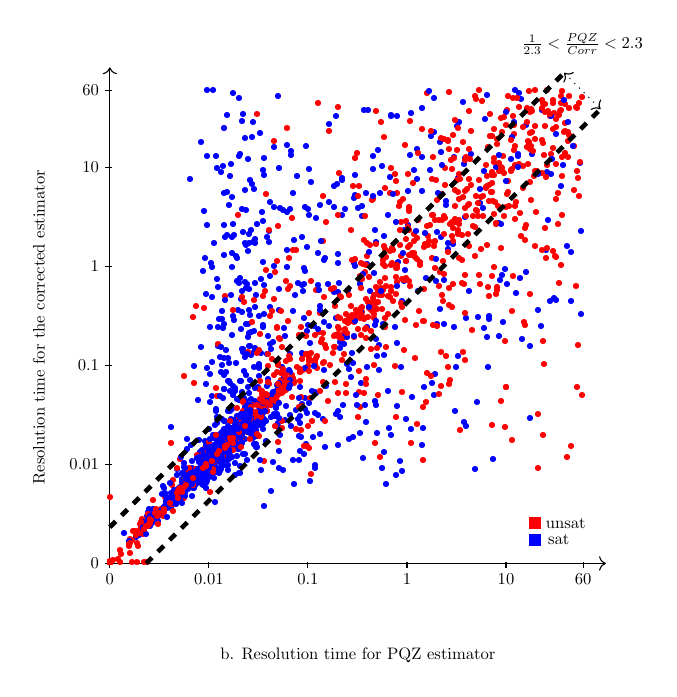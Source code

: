 \begin{tikzpicture}[only marks, y=.5cm, scale=0.6, every node/.style={scale=0.6}]
   % \draw plot[mark=*,xshift=-6cm] file {ScatterPlotExampleData.data};
    \draw[->] (0,0) -- coordinate (x axis mid) (10.5,0);
    \draw[->] (0,0) -- coordinate (y axis mid)(0,21);
    \foreach \x/\xtext in {0/0,2.096/0.01,4.193/0.1,6.289/1,8.386/10, 10.017/60}
        \draw (\x cm,1pt) -- (\x cm,-3pt)
            node[anchor=north] {$\xtext$};
    \foreach \y/\ytext in {0/0,2.096/0.01,4.193/0.1,6.289/1,8.386/10, 10.017/60}
        \draw (1pt,\y cm) -- (-3pt,\y cm) node[anchor=east] {$\ytext$};
    \node[below=1cm] at (x axis mid) {b. Resolution time for PQZ estimator};
    \node[rotate=90] at (-1.5,10) {Resolution time for the corrected estimator};

\node at (9,1) [rectangle,draw, color=blue, fill] (sat)  {};
 	\node at (9,1.7) [rectangle,draw, color=red, fill] (unsat)  {};
 	
 	\node[draw=none] at (9.5,1) {sat};
 	\node[draw=none] at (9.65,1.7) {unsat};
    
    {\color[rgb]{0.0,0,1.0} \node at (3.685,7.461) {\small{\textbullet}};}
{\color[rgb]{1.0,0,0.0} \node at (7.61,15.176) {\small{\textbullet}};}
{\color[rgb]{0.0,0,1.0} \node at (1.709,3.577) {\small{\textbullet}};}
{\color[rgb]{0.0,0,1.0} \node at (2.413,5.656) {\small{\textbullet}};}
{\color[rgb]{0.0,0,1.0} \node at (2.015,4.49) {\small{\textbullet}};}
{\color[rgb]{0.0,0,1.0} \node at (2.57,4.961) {\small{\textbullet}};}
{\color[rgb]{0.0,0,1.0} \node at (3.11,4.988) {\small{\textbullet}};}
{\color[rgb]{0.0,0,1.0} \node at (1.899,3.633) {\small{\textbullet}};}
{\color[rgb]{0.0,0,1.0} \node at (2.287,4.458) {\small{\textbullet}};}
{\color[rgb]{0.0,0,1.0} \node at (1.54,3.546) {\small{\textbullet}};}
{\color[rgb]{0.0,0,1.0} \node at (1.917,3.792) {\small{\textbullet}};}
{\color[rgb]{0.0,0,1.0} \node at (1.954,4.009) {\small{\textbullet}};}
{\color[rgb]{0.0,0,1.0} \node at (0.808,2.123) {\small{\textbullet}};}
{\color[rgb]{0.0,0,1.0} \node at (2.011,4.038) {\small{\textbullet}};}
{\color[rgb]{0.0,0,1.0} \node at (1.547,3.5) {\small{\textbullet}};}
{\color[rgb]{0.0,0,1.0} \node at (1.679,3.326) {\small{\textbullet}};}
{\color[rgb]{0.0,0,1.0} \node at (1.976,3.664) {\small{\textbullet}};}
{\color[rgb]{0.0,0,1.0} \node at (0.791,1.549) {\small{\textbullet}};}
{\color[rgb]{0.0,0,1.0} \node at (4.542,10.192) {\small{\textbullet}};}
{\color[rgb]{0.0,0,1.0} \node at (2.132,4.241) {\small{\textbullet}};}
{\color[rgb]{0.0,0,1.0} \node at (1.932,3.879) {\small{\textbullet}};}
{\color[rgb]{0.0,0,1.0} \node at (1.782,3.621) {\small{\textbullet}};}
{\color[rgb]{0.0,0,1.0} \node at (1.811,3.671) {\small{\textbullet}};}
{\color[rgb]{0.0,0,1.0} \node at (1.956,3.68) {\small{\textbullet}};}
{\color[rgb]{0.0,0,1.0} \node at (1.591,3.003) {\small{\textbullet}};}
{\color[rgb]{0.0,0,1.0} \node at (1.944,3.615) {\small{\textbullet}};}
{\color[rgb]{0.0,0,1.0} \node at (1.99,3.884) {\small{\textbullet}};}
{\color[rgb]{0.0,0,1.0} \node at (1.508,3.009) {\small{\textbullet}};}
{\color[rgb]{0.0,0,1.0} \node at (1.941,3.808) {\small{\textbullet}};}
{\color[rgb]{0.0,0,1.0} \node at (1.84,3.803) {\small{\textbullet}};}
{\color[rgb]{0.0,0,1.0} \node at (2.009,4.729) {\small{\textbullet}};}
{\color[rgb]{0.0,0,1.0} \node at (2.62,4.761) {\small{\textbullet}};}
{\color[rgb]{0.0,0,1.0} \node at (2.15,4.664) {\small{\textbullet}};}
{\color[rgb]{0.0,0,1.0} \node at (2.176,4.426) {\small{\textbullet}};}
{\color[rgb]{0.0,0,1.0} \node at (1.709,3.312) {\small{\textbullet}};}
{\color[rgb]{0.0,0,1.0} \node at (2.039,4.151) {\small{\textbullet}};}
{\color[rgb]{0.0,0,1.0} \node at (0.859,1.545) {\small{\textbullet}};}
{\color[rgb]{0.0,0,1.0} \node at (1.845,3.771) {\small{\textbullet}};}
{\color[rgb]{0.0,0,1.0} \node at (0.955,1.926) {\small{\textbullet}};}
{\color[rgb]{0.0,0,1.0} \node at (5.709,8.158) {\small{\textbullet}};}
{\color[rgb]{0.0,0,1.0} \node at (1.786,3.629) {\small{\textbullet}};}
{\color[rgb]{0.0,0,1.0} \node at (1.964,3.966) {\small{\textbullet}};}
{\color[rgb]{0.0,0,1.0} \node at (1.751,2.82) {\small{\textbullet}};}
{\color[rgb]{0.0,0,1.0} \node at (1.467,2.6) {\small{\textbullet}};}
{\color[rgb]{0.0,0,1.0} \node at (2.231,4.318) {\small{\textbullet}};}
{\color[rgb]{0.0,0,1.0} \node at (2.405,4.672) {\small{\textbullet}};}
{\color[rgb]{0.0,0,1.0} \node at (2.194,4.247) {\small{\textbullet}};}
{\color[rgb]{0.0,0,1.0} \node at (2.179,4.411) {\small{\textbullet}};}
{\color[rgb]{0.0,0,1.0} \node at (1.104,2.883) {\small{\textbullet}};}
{\color[rgb]{0.0,0,1.0} \node at (2.548,7.237) {\small{\textbullet}};}
{\color[rgb]{0.0,0,1.0} \node at (2.337,4.576) {\small{\textbullet}};}
{\color[rgb]{0.0,0,1.0} \node at (5.894,14.682) {\small{\textbullet}};}
{\color[rgb]{0.0,0,1.0} \node at (2.335,4.645) {\small{\textbullet}};}
{\color[rgb]{0.0,0,1.0} \node at (7.018,13.769) {\small{\textbullet}};}
{\color[rgb]{0.0,0,1.0} \node at (0.303,1.25) {\small{\textbullet}};}
{\color[rgb]{0.0,0,1.0} \node at (2.66,5.768) {\small{\textbullet}};}
{\color[rgb]{0.0,0,1.0} \node at (1.833,3.68) {\small{\textbullet}};}
{\color[rgb]{0.0,0,1.0} \node at (2.393,4.799) {\small{\textbullet}};}
{\color[rgb]{0.0,0,1.0} \node at (2.175,4.383) {\small{\textbullet}};}
{\color[rgb]{0.0,0,1.0} \node at (2.286,4.37) {\small{\textbullet}};}
{\color[rgb]{0.0,0,1.0} \node at (1.868,3.668) {\small{\textbullet}};}
{\color[rgb]{1.0,0,0.0} \node at (6.005,13.222) {\small{\textbullet}};}
{\color[rgb]{0.0,0,1.0} \node at (2.056,3.966) {\small{\textbullet}};}
{\color[rgb]{0.0,0,1.0} \node at (2.158,4.412) {\small{\textbullet}};}
{\color[rgb]{0.0,0,1.0} \node at (0.834,2.268) {\small{\textbullet}};}
{\color[rgb]{1.0,0,0.0} \node at (0.703,1.211) {\small{\textbullet}};}
{\color[rgb]{0.0,0,1.0} \node at (2.222,4.389) {\small{\textbullet}};}
{\color[rgb]{0.0,0,1.0} \node at (2.068,4.335) {\small{\textbullet}};}
{\color[rgb]{0.0,0,1.0} \node at (1.421,2.943) {\small{\textbullet}};}
{\color[rgb]{0.0,0,1.0} \node at (2.661,5.941) {\small{\textbullet}};}
{\color[rgb]{0.0,0,1.0} \node at (2.051,4.031) {\small{\textbullet}};}
{\color[rgb]{0.0,0,1.0} \node at (2.533,5.027) {\small{\textbullet}};}
{\color[rgb]{0.0,0,1.0} \node at (2.389,4.843) {\small{\textbullet}};}
{\color[rgb]{0.0,0,1.0} \node at (2.327,4.612) {\small{\textbullet}};}
{\color[rgb]{0.0,0,1.0} \node at (2.392,5.157) {\small{\textbullet}};}
{\color[rgb]{0.0,0,1.0} \node at (2.302,4.608) {\small{\textbullet}};}
{\color[rgb]{0.0,0,1.0} \node at (2.258,4.453) {\small{\textbullet}};}
{\color[rgb]{0.0,0,1.0} \node at (2.371,4.737) {\small{\textbullet}};}
{\color[rgb]{1.0,0,0.0} \node at (0.0,0.0) {\small{\textbullet}};}
{\color[rgb]{0.0,0,1.0} \node at (1.74,3.241) {\small{\textbullet}};}
{\color[rgb]{0.0,0,1.0} \node at (2.81,5.661) {\small{\textbullet}};}
{\color[rgb]{1.0,0,0.0} \node at (8.334,17.218) {\small{\textbullet}};}
{\color[rgb]{0.0,0,1.0} \node at (2.437,4.489) {\small{\textbullet}};}
{\color[rgb]{0.0,0,1.0} \node at (1.306,2.425) {\small{\textbullet}};}
{\color[rgb]{0.0,0,1.0} \node at (2.65,5.477) {\small{\textbullet}};}
{\color[rgb]{0.0,0,1.0} \node at (2.709,5.295) {\small{\textbullet}};}
{\color[rgb]{0.0,0,1.0} \node at (2.358,4.346) {\small{\textbullet}};}
{\color[rgb]{0.0,0,1.0} \node at (1.782,3.491) {\small{\textbullet}};}
{\color[rgb]{0.0,0,1.0} \node at (2.423,5.197) {\small{\textbullet}};}
{\color[rgb]{0.0,0,1.0} \node at (2.435,4.829) {\small{\textbullet}};}
{\color[rgb]{1.0,0,0.0} \node at (1.322,3.276) {\small{\textbullet}};}
{\color[rgb]{0.0,0,1.0} \node at (2.119,4.175) {\small{\textbullet}};}
{\color[rgb]{0.0,0,1.0} \node at (3.453,4.256) {\small{\textbullet}};}
{\color[rgb]{0.0,0,1.0} \node at (2.265,4.539) {\small{\textbullet}};}
{\color[rgb]{0.0,0,1.0} \node at (2.314,4.738) {\small{\textbullet}};}
{\color[rgb]{0.0,0,1.0} \node at (2.05,4.181) {\small{\textbullet}};}
{\color[rgb]{0.0,0,1.0} \node at (2.827,5.653) {\small{\textbullet}};}
{\color[rgb]{0.0,0,1.0} \node at (2.802,5.483) {\small{\textbullet}};}
{\color[rgb]{0.0,0,1.0} \node at (2.503,5.057) {\small{\textbullet}};}
{\color[rgb]{1.0,0,0.0} \node at (7.766,15.521) {\small{\textbullet}};}
{\color[rgb]{0.0,0,1.0} \node at (1.467,2.795) {\small{\textbullet}};}
{\color[rgb]{1.0,0,0.0} \node at (1.993,4.345) {\small{\textbullet}};}
{\color[rgb]{0.0,0,1.0} \node at (2.389,4.913) {\small{\textbullet}};}
{\color[rgb]{0.0,0,1.0} \node at (2.582,5.513) {\small{\textbullet}};}
{\color[rgb]{0.0,0,1.0} \node at (2.375,4.721) {\small{\textbullet}};}
{\color[rgb]{0.0,0,1.0} \node at (2.565,5.103) {\small{\textbullet}};}
{\color[rgb]{1.0,0,0.0} \node at (7.515,14.997) {\small{\textbullet}};}
{\color[rgb]{0.0,0,1.0} \node at (4.156,4.989) {\small{\textbullet}};}
{\color[rgb]{0.0,0,1.0} \node at (2.667,5.32) {\small{\textbullet}};}
{\color[rgb]{0.0,0,1.0} \node at (2.555,5.063) {\small{\textbullet}};}
{\color[rgb]{0.0,0,1.0} \node at (2.667,5.819) {\small{\textbullet}};}
{\color[rgb]{0.0,0,1.0} \node at (1.522,3.137) {\small{\textbullet}};}
{\color[rgb]{0.0,0,1.0} \node at (2.656,5.281) {\small{\textbullet}};}
{\color[rgb]{0.0,0,1.0} \node at (1.716,3.487) {\small{\textbullet}};}
{\color[rgb]{1.0,0,0.0} \node at (1.502,3.132) {\small{\textbullet}};}
{\color[rgb]{0.0,0,1.0} \node at (2.026,3.98) {\small{\textbullet}};}
{\color[rgb]{1.0,0,0.0} \node at (0.0,0.0) {\small{\textbullet}};}
{\color[rgb]{0.0,0,1.0} \node at (1.519,3.161) {\small{\textbullet}};}
{\color[rgb]{0.0,0,1.0} \node at (2.86,5.218) {\small{\textbullet}};}
{\color[rgb]{0.0,0,1.0} \node at (2.422,4.867) {\small{\textbullet}};}
{\color[rgb]{0.0,0,1.0} \node at (2.775,4.908) {\small{\textbullet}};}
{\color[rgb]{1.0,0,0.0} \node at (8.911,17.503) {\small{\textbullet}};}
{\color[rgb]{0.0,0,1.0} \node at (2.305,4.594) {\small{\textbullet}};}
{\color[rgb]{0.0,0,1.0} \node at (2.692,5.38) {\small{\textbullet}};}
{\color[rgb]{0.0,0,1.0} \node at (2.674,5.252) {\small{\textbullet}};}
{\color[rgb]{0.0,0,1.0} \node at (2.384,4.764) {\small{\textbullet}};}
{\color[rgb]{1.0,0,0.0} \node at (2.063,4.26) {\small{\textbullet}};}
{\color[rgb]{0.0,0,1.0} \node at (2.288,4.554) {\small{\textbullet}};}
{\color[rgb]{1.0,0,0.0} \node at (8.881,17.779) {\small{\textbullet}};}
{\color[rgb]{0.0,0,1.0} \node at (4.933,6.659) {\small{\textbullet}};}
{\color[rgb]{1.0,0,0.0} \node at (0.0,0.0) {\small{\textbullet}};}
{\color[rgb]{0.0,0,1.0} \node at (3.326,8.816) {\small{\textbullet}};}
{\color[rgb]{1.0,0,0.0} \node at (2.471,4.754) {\small{\textbullet}};}
{\color[rgb]{0.0,0,1.0} \node at (2.354,4.736) {\small{\textbullet}};}
{\color[rgb]{0.0,0,1.0} \node at (2.071,4.084) {\small{\textbullet}};}
{\color[rgb]{0.0,0,1.0} \node at (3.104,4.871) {\small{\textbullet}};}
{\color[rgb]{0.0,0,1.0} \node at (2.346,4.698) {\small{\textbullet}};}
{\color[rgb]{0.0,0,1.0} \node at (2.076,4.205) {\small{\textbullet}};}
{\color[rgb]{0.0,0,1.0} \node at (2.034,3.857) {\small{\textbullet}};}
{\color[rgb]{0.0,0,1.0} \node at (1.69,3.311) {\small{\textbullet}};}
{\color[rgb]{0.0,0,1.0} \node at (2.583,5.256) {\small{\textbullet}};}
{\color[rgb]{0.0,0,1.0} \node at (2.144,4.235) {\small{\textbullet}};}
{\color[rgb]{0.0,0,1.0} \node at (2.286,4.296) {\small{\textbullet}};}
{\color[rgb]{0.0,0,1.0} \node at (2.382,4.751) {\small{\textbullet}};}
{\color[rgb]{0.0,0,1.0} \node at (2.784,5.635) {\small{\textbullet}};}
{\color[rgb]{1.0,0,0.0} \node at (1.972,3.932) {\small{\textbullet}};}
{\color[rgb]{0.0,0,1.0} \node at (3.085,11.823) {\small{\textbullet}};}
{\color[rgb]{0.0,0,1.0} \node at (1.577,3.227) {\small{\textbullet}};}
{\color[rgb]{0.0,0,1.0} \node at (2.242,4.945) {\small{\textbullet}};}
{\color[rgb]{0.0,0,1.0} \node at (2.804,5.206) {\small{\textbullet}};}
{\color[rgb]{0.0,0,1.0} \node at (2.123,6.791) {\small{\textbullet}};}
{\color[rgb]{1.0,0,0.0} \node at (6.337,13.028) {\small{\textbullet}};}
{\color[rgb]{1.0,0,0.0} \node at (7.965,15.879) {\small{\textbullet}};}
{\color[rgb]{0.0,0,1.0} \node at (2.517,4.929) {\small{\textbullet}};}
{\color[rgb]{1.0,0,0.0} \node at (0.0,0.0) {\small{\textbullet}};}
{\color[rgb]{0.0,0,1.0} \node at (2.509,5.115) {\small{\textbullet}};}
{\color[rgb]{0.0,0,1.0} \node at (2.867,13.512) {\small{\textbullet}};}
{\color[rgb]{0.0,0,1.0} \node at (2.399,4.846) {\small{\textbullet}};}
{\color[rgb]{1.0,0,0.0} \node at (5.257,10.572) {\small{\textbullet}};}
{\color[rgb]{0.0,0,1.0} \node at (2.573,5.19) {\small{\textbullet}};}
{\color[rgb]{0.0,0,1.0} \node at (2.491,4.953) {\small{\textbullet}};}
{\color[rgb]{1.0,0,0.0} \node at (2.585,5.215) {\small{\textbullet}};}
{\color[rgb]{1.0,0,0.0} \node at (0.0,0.0) {\small{\textbullet}};}
{\color[rgb]{0.0,0,1.0} \node at (2.053,4.057) {\small{\textbullet}};}
{\color[rgb]{0.0,0,1.0} \node at (2.628,5.279) {\small{\textbullet}};}
{\color[rgb]{0.0,0,1.0} \node at (2.825,5.639) {\small{\textbullet}};}
{\color[rgb]{0.0,0,1.0} \node at (2.213,4.378) {\small{\textbullet}};}
{\color[rgb]{1.0,0,0.0} \node at (3.651,7.162) {\small{\textbullet}};}
{\color[rgb]{1.0,0,0.0} \node at (2.924,5.773) {\small{\textbullet}};}
{\color[rgb]{0.0,0,1.0} \node at (2.475,5.002) {\small{\textbullet}};}
{\color[rgb]{1.0,0,0.0} \node at (2.015,4.125) {\small{\textbullet}};}
{\color[rgb]{0.0,0,1.0} \node at (2.828,5.642) {\small{\textbullet}};}
{\color[rgb]{0.0,0,1.0} \node at (2.477,5.025) {\small{\textbullet}};}
{\color[rgb]{1.0,0,0.0} \node at (5.334,10.578) {\small{\textbullet}};}
{\color[rgb]{0.0,0,1.0} \node at (2.18,4.275) {\small{\textbullet}};}
{\color[rgb]{0.0,0,1.0} \node at (1.902,3.937) {\small{\textbullet}};}
{\color[rgb]{0.0,0,1.0} \node at (2.653,5.307) {\small{\textbullet}};}
{\color[rgb]{1.0,0,0.0} \node at (8.555,17.473) {\small{\textbullet}};}
{\color[rgb]{0.0,0,1.0} \node at (1.773,3.444) {\small{\textbullet}};}
{\color[rgb]{0.0,0,1.0} \node at (2.703,5.425) {\small{\textbullet}};}
{\color[rgb]{1.0,0,0.0} \node at (6.18,12.947) {\small{\textbullet}};}
{\color[rgb]{0.0,0,1.0} \node at (3.812,8.833) {\small{\textbullet}};}
{\color[rgb]{1.0,0,0.0} \node at (7.907,15.516) {\small{\textbullet}};}
{\color[rgb]{0.0,0,1.0} \node at (3.172,6.649) {\small{\textbullet}};}
{\color[rgb]{0.0,0,1.0} \node at (2.114,4.202) {\small{\textbullet}};}
{\color[rgb]{0.0,0,1.0} \node at (2.271,4.549) {\small{\textbullet}};}
{\color[rgb]{0.0,0,1.0} \node at (7.377,8.714) {\small{\textbullet}};}
{\color[rgb]{1.0,0,0.0} \node at (0.0,0.0) {\small{\textbullet}};}
{\color[rgb]{0.0,0,1.0} \node at (2.565,5.422) {\small{\textbullet}};}
{\color[rgb]{1.0,0,0.0} \node at (1.737,3.573) {\small{\textbullet}};}
{\color[rgb]{0.0,0,1.0} \node at (5.185,12.661) {\small{\textbullet}};}
{\color[rgb]{0.0,0,1.0} \node at (3.188,5.977) {\small{\textbullet}};}
{\color[rgb]{0.0,0,1.0} \node at (2.766,5.262) {\small{\textbullet}};}
{\color[rgb]{1.0,0,0.0} \node at (6.649,13.339) {\small{\textbullet}};}
{\color[rgb]{0.0,0,1.0} \node at (2.824,5.899) {\small{\textbullet}};}
{\color[rgb]{0.0,0,1.0} \node at (3.282,6.998) {\small{\textbullet}};}
{\color[rgb]{0.0,0,1.0} \node at (2.885,5.663) {\small{\textbullet}};}
{\color[rgb]{0.0,0,1.0} \node at (7.527,14.61) {\small{\textbullet}};}
{\color[rgb]{0.0,0,1.0} \node at (3.541,6.72) {\small{\textbullet}};}
{\color[rgb]{1.0,0,0.0} \node at (8.42,19.168) {\small{\textbullet}};}
{\color[rgb]{0.0,0,1.0} \node at (2.968,16.176) {\small{\textbullet}};}
{\color[rgb]{0.0,0,1.0} \node at (2.293,4.617) {\small{\textbullet}};}
{\color[rgb]{1.0,0,0.0} \node at (6.984,14.474) {\small{\textbullet}};}
{\color[rgb]{0.0,0,1.0} \node at (2.622,5.175) {\small{\textbullet}};}
{\color[rgb]{0.0,0,1.0} \node at (6.694,12.031) {\small{\textbullet}};}
{\color[rgb]{0.0,0,1.0} \node at (2.76,5.51) {\small{\textbullet}};}
{\color[rgb]{0.0,0,1.0} \node at (2.431,8.648) {\small{\textbullet}};}
{\color[rgb]{1.0,0,0.0} \node at (9.557,19.165) {\small{\textbullet}};}
{\color[rgb]{0.0,0,1.0} \node at (2.975,5.963) {\small{\textbullet}};}
{\color[rgb]{0.0,0,1.0} \node at (2.507,4.422) {\small{\textbullet}};}
{\color[rgb]{0.0,0,1.0} \node at (3.148,6.06) {\small{\textbullet}};}
{\color[rgb]{1.0,0,0.0} \node at (0.0,0.0) {\small{\textbullet}};}
{\color[rgb]{0.0,0,1.0} \node at (8.018,8.26) {\small{\textbullet}};}
{\color[rgb]{0.0,0,1.0} \node at (3.049,6.005) {\small{\textbullet}};}
{\color[rgb]{0.0,0,1.0} \node at (4.131,6.96) {\small{\textbullet}};}
{\color[rgb]{1.0,0,0.0} \node at (5.694,11.32) {\small{\textbullet}};}
{\color[rgb]{0.0,0,1.0} \node at (2.663,4.206) {\small{\textbullet}};}
{\color[rgb]{0.0,0,1.0} \node at (2.743,5.507) {\small{\textbullet}};}
{\color[rgb]{0.0,0,1.0} \node at (3.215,6.057) {\small{\textbullet}};}
{\color[rgb]{1.0,0,0.0} \node at (0.0,0.0) {\small{\textbullet}};}
{\color[rgb]{1.0,0,0.0} \node at (5.077,10.321) {\small{\textbullet}};}
{\color[rgb]{1.0,0,0.0} \node at (0.0,0.0) {\small{\textbullet}};}
{\color[rgb]{0.0,0,1.0} \node at (2.986,5.987) {\small{\textbullet}};}
{\color[rgb]{0.0,0,1.0} \node at (4.277,7.264) {\small{\textbullet}};}
{\color[rgb]{0.0,0,1.0} \node at (2.046,4.084) {\small{\textbullet}};}
{\color[rgb]{0.0,0,1.0} \node at (6.873,7.069) {\small{\textbullet}};}
{\color[rgb]{1.0,0,0.0} \node at (0.0,0.0) {\small{\textbullet}};}
{\color[rgb]{0.0,0,1.0} \node at (5.646,13.558) {\small{\textbullet}};}
{\color[rgb]{1.0,0,0.0} \node at (3.534,6.958) {\small{\textbullet}};}
{\color[rgb]{1.0,0,0.0} \node at (0.0,0.0) {\small{\textbullet}};}
{\color[rgb]{1.0,0,0.0} \node at (3.03,6.111) {\small{\textbullet}};}
{\color[rgb]{0.0,0,1.0} \node at (2.927,5.848) {\small{\textbullet}};}
{\color[rgb]{0.0,0,1.0} \node at (2.909,6.003) {\small{\textbullet}};}
{\color[rgb]{0.0,0,1.0} \node at (2.233,4.482) {\small{\textbullet}};}
{\color[rgb]{0.0,0,1.0} \node at (2.223,4.484) {\small{\textbullet}};}
{\color[rgb]{0.0,0,1.0} \node at (2.654,5.073) {\small{\textbullet}};}
{\color[rgb]{1.0,0,0.0} \node at (3.671,7.549) {\small{\textbullet}};}
{\color[rgb]{0.0,0,1.0} \node at (8.644,17.282) {\small{\textbullet}};}
{\color[rgb]{1.0,0,0.0} \node at (2.764,5.54) {\small{\textbullet}};}
{\color[rgb]{1.0,0,0.0} \node at (5.51,10.971) {\small{\textbullet}};}
{\color[rgb]{1.0,0,0.0} \node at (0.0,0.0) {\small{\textbullet}};}
{\color[rgb]{1.0,0,0.0} \node at (1.784,3.587) {\small{\textbullet}};}
{\color[rgb]{1.0,0,0.0} \node at (3.14,6.333) {\small{\textbullet}};}
{\color[rgb]{1.0,0,0.0} \node at (0.0,0.0) {\small{\textbullet}};}
{\color[rgb]{1.0,0,0.0} \node at (5.253,9.886) {\small{\textbullet}};}
{\color[rgb]{1.0,0,0.0} \node at (2.514,5.002) {\small{\textbullet}};}
{\color[rgb]{1.0,0,0.0} \node at (9.637,19.419) {\small{\textbullet}};}
{\color[rgb]{0.0,0,1.0} \node at (2.598,5.155) {\small{\textbullet}};}
{\color[rgb]{1.0,0,0.0} \node at (2.511,5.079) {\small{\textbullet}};}
{\color[rgb]{0.0,0,1.0} \node at (3.489,6.172) {\small{\textbullet}};}
{\color[rgb]{1.0,0,0.0} \node at (3.249,6.622) {\small{\textbullet}};}
{\color[rgb]{0.0,0,1.0} \node at (3.045,6.15) {\small{\textbullet}};}
{\color[rgb]{0.0,0,1.0} \node at (2.62,5.254) {\small{\textbullet}};}
{\color[rgb]{1.0,0,0.0} \node at (2.607,5.205) {\small{\textbullet}};}
{\color[rgb]{0.0,0,1.0} \node at (4.785,6.269) {\small{\textbullet}};}
{\color[rgb]{0.0,0,1.0} \node at (2.359,4.728) {\small{\textbullet}};}
{\color[rgb]{1.0,0,0.0} \node at (0.0,0.0) {\small{\textbullet}};}
{\color[rgb]{1.0,0,0.0} \node at (4.398,8.752) {\small{\textbullet}};}
{\color[rgb]{0.0,0,1.0} \node at (2.878,5.604) {\small{\textbullet}};}
{\color[rgb]{0.0,0,1.0} \node at (3.72,6.018) {\small{\textbullet}};}
{\color[rgb]{0.0,0,1.0} \node at (2.753,5.314) {\small{\textbullet}};}
{\color[rgb]{0.0,0,1.0} \node at (2.945,5.972) {\small{\textbullet}};}
{\color[rgb]{0.0,0,1.0} \node at (3.115,6.257) {\small{\textbullet}};}
{\color[rgb]{1.0,0,0.0} \node at (0.0,0.0) {\small{\textbullet}};}
{\color[rgb]{1.0,0,0.0} \node at (4.306,8.539) {\small{\textbullet}};}
{\color[rgb]{1.0,0,0.0} \node at (1.126,2.115) {\small{\textbullet}};}
{\color[rgb]{1.0,0,0.0} \node at (2.26,4.501) {\small{\textbullet}};}
{\color[rgb]{0.0,0,1.0} \node at (2.67,5.195) {\small{\textbullet}};}
{\color[rgb]{1.0,0,0.0} \node at (3.863,7.91) {\small{\textbullet}};}
{\color[rgb]{1.0,0,0.0} \node at (0.0,0.0) {\small{\textbullet}};}
{\color[rgb]{0.0,0,1.0} \node at (6.036,9.979) {\small{\textbullet}};}
{\color[rgb]{0.0,0,1.0} \node at (3.105,6.238) {\small{\textbullet}};}
{\color[rgb]{1.0,0,0.0} \node at (3.194,6.425) {\small{\textbullet}};}
{\color[rgb]{1.0,0,0.0} \node at (0.0,0.0) {\small{\textbullet}};}
{\color[rgb]{1.0,0,0.0} \node at (0.0,0.0) {\small{\textbullet}};}
{\color[rgb]{1.0,0,0.0} \node at (7.306,14.493) {\small{\textbullet}};}
{\color[rgb]{1.0,0,0.0} \node at (3.59,7.11) {\small{\textbullet}};}
{\color[rgb]{1.0,0,0.0} \node at (3.473,6.822) {\small{\textbullet}};}
{\color[rgb]{1.0,0,0.0} \node at (3.601,7.262) {\small{\textbullet}};}
{\color[rgb]{1.0,0,0.0} \node at (5.785,11.534) {\small{\textbullet}};}
{\color[rgb]{0.0,0,1.0} \node at (2.943,5.902) {\small{\textbullet}};}
{\color[rgb]{1.0,0,0.0} \node at (4.095,8.758) {\small{\textbullet}};}
{\color[rgb]{1.0,0,0.0} \node at (1.136,1.941) {\small{\textbullet}};}
{\color[rgb]{1.0,0,0.0} \node at (5.561,10.873) {\small{\textbullet}};}
{\color[rgb]{1.0,0,0.0} \node at (7.046,14.496) {\small{\textbullet}};}
{\color[rgb]{1.0,0,0.0} \node at (8.748,16.791) {\small{\textbullet}};}
{\color[rgb]{1.0,0,0.0} \node at (7.24,14.398) {\small{\textbullet}};}
{\color[rgb]{1.0,0,0.0} \node at (0.852,1.911) {\small{\textbullet}};}
{\color[rgb]{1.0,0,0.0} \node at (0.0,0.0) {\small{\textbullet}};}
{\color[rgb]{1.0,0,0.0} \node at (2.966,5.798) {\small{\textbullet}};}
{\color[rgb]{1.0,0,0.0} \node at (4.941,9.48) {\small{\textbullet}};}
{\color[rgb]{1.0,0,0.0} \node at (0.0,0.0) {\small{\textbullet}};}
{\color[rgb]{1.0,0,0.0} \node at (0.0,0.0) {\small{\textbullet}};}
{\color[rgb]{1.0,0,0.0} \node at (4.842,9.649) {\small{\textbullet}};}
{\color[rgb]{1.0,0,0.0} \node at (3.044,6.159) {\small{\textbullet}};}
{\color[rgb]{1.0,0,0.0} \node at (2.99,5.597) {\small{\textbullet}};}
{\color[rgb]{1.0,0,0.0} \node at (3.289,6.764) {\small{\textbullet}};}
{\color[rgb]{1.0,0,0.0} \node at (0.0,0.0) {\small{\textbullet}};}
{\color[rgb]{1.0,0,0.0} \node at (0.0,0.0) {\small{\textbullet}};}
{\color[rgb]{1.0,0,0.0} \node at (2.644,4.88) {\small{\textbullet}};}
{\color[rgb]{1.0,0,0.0} \node at (2.888,5.554) {\small{\textbullet}};}
{\color[rgb]{0.0,0,1.0} \node at (8.648,17.183) {\small{\textbullet}};}
{\color[rgb]{1.0,0,0.0} \node at (2.597,5.2) {\small{\textbullet}};}
{\color[rgb]{1.0,0,0.0} \node at (3.895,7.677) {\small{\textbullet}};}
{\color[rgb]{0.0,0,1.0} \node at (4.356,7.194) {\small{\textbullet}};}
{\color[rgb]{1.0,0,0.0} \node at (3.976,8.266) {\small{\textbullet}};}
{\color[rgb]{1.0,0,0.0} \node at (6.472,12.913) {\small{\textbullet}};}
{\color[rgb]{1.0,0,0.0} \node at (6.089,12.479) {\small{\textbullet}};}
{\color[rgb]{1.0,0,0.0} \node at (0.0,0.0) {\small{\textbullet}};}
{\color[rgb]{1.0,0,0.0} \node at (2.518,4.985) {\small{\textbullet}};}
{\color[rgb]{1.0,0,0.0} \node at (3.437,6.818) {\small{\textbullet}};}
{\color[rgb]{1.0,0,0.0} \node at (3.537,7.051) {\small{\textbullet}};}
{\color[rgb]{0.0,0,1.0} \node at (2.784,5.348) {\small{\textbullet}};}
{\color[rgb]{0.0,0,1.0} \node at (2.801,5.504) {\small{\textbullet}};}
{\color[rgb]{1.0,0,0.0} \node at (3.907,7.61) {\small{\textbullet}};}
{\color[rgb]{0.0,0,1.0} \node at (3.192,6.425) {\small{\textbullet}};}
{\color[rgb]{1.0,0,0.0} \node at (5.213,10.506) {\small{\textbullet}};}
{\color[rgb]{1.0,0,0.0} \node at (9.389,18.338) {\small{\textbullet}};}
{\color[rgb]{0.0,0,1.0} \node at (4.812,16.019) {\small{\textbullet}};}
{\color[rgb]{1.0,0,0.0} \node at (0.0,0.0) {\small{\textbullet}};}
{\color[rgb]{1.0,0,0.0} \node at (5.183,10.187) {\small{\textbullet}};}
{\color[rgb]{1.0,0,0.0} \node at (3.115,6.307) {\small{\textbullet}};}
{\color[rgb]{0.0,0,1.0} \node at (2.965,5.911) {\small{\textbullet}};}
{\color[rgb]{1.0,0,0.0} \node at (0.0,0.0) {\small{\textbullet}};}
{\color[rgb]{1.0,0,0.0} \node at (3.579,7.256) {\small{\textbullet}};}
{\color[rgb]{1.0,0,0.0} \node at (3.472,6.921) {\small{\textbullet}};}
{\color[rgb]{1.0,0,0.0} \node at (0.0,0.0) {\small{\textbullet}};}
{\color[rgb]{1.0,0,0.0} \node at (0.0,0.0) {\small{\textbullet}};}
{\color[rgb]{1.0,0,0.0} \node at (0.0,0.0) {\small{\textbullet}};}
{\color[rgb]{1.0,0,0.0} \node at (0.0,0.0) {\small{\textbullet}};}
{\color[rgb]{1.0,0,0.0} \node at (0.999,1.994) {\small{\textbullet}};}
{\color[rgb]{1.0,0,0.0} \node at (4.216,8.668) {\small{\textbullet}};}
{\color[rgb]{0.0,0,1.0} \node at (4.179,9.798) {\small{\textbullet}};}
{\color[rgb]{1.0,0,0.0} \node at (2.735,5.472) {\small{\textbullet}};}
{\color[rgb]{1.0,0,0.0} \node at (2.827,5.952) {\small{\textbullet}};}
{\color[rgb]{0.0,0,1.0} \node at (3.385,6.721) {\small{\textbullet}};}
{\color[rgb]{1.0,0,0.0} \node at (6.072,12.06) {\small{\textbullet}};}
{\color[rgb]{1.0,0,0.0} \node at (4.032,8.075) {\small{\textbullet}};}
{\color[rgb]{1.0,0,0.0} \node at (5.837,12.033) {\small{\textbullet}};}
{\color[rgb]{1.0,0,0.0} \node at (5.021,10.186) {\small{\textbullet}};}
{\color[rgb]{1.0,0,0.0} \node at (4.761,9.571) {\small{\textbullet}};}
{\color[rgb]{1.0,0,0.0} \node at (5.395,10.282) {\small{\textbullet}};}
{\color[rgb]{1.0,0,0.0} \node at (0.0,0.0) {\small{\textbullet}};}
{\color[rgb]{1.0,0,0.0} \node at (5.138,10.467) {\small{\textbullet}};}
{\color[rgb]{1.0,0,0.0} \node at (3.431,6.857) {\small{\textbullet}};}
{\color[rgb]{1.0,0,0.0} \node at (2.836,5.845) {\small{\textbullet}};}
{\color[rgb]{1.0,0,0.0} \node at (3.276,6.367) {\small{\textbullet}};}
{\color[rgb]{1.0,0,0.0} \node at (3.508,7.015) {\small{\textbullet}};}
{\color[rgb]{1.0,0,0.0} \node at (6.67,13.486) {\small{\textbullet}};}
{\color[rgb]{1.0,0,0.0} \node at (2.698,5.35) {\small{\textbullet}};}
{\color[rgb]{0.0,0,1.0} \node at (7.275,13.474) {\small{\textbullet}};}
{\color[rgb]{1.0,0,0.0} \node at (3.428,6.907) {\small{\textbullet}};}
{\color[rgb]{1.0,0,0.0} \node at (2.62,5.169) {\small{\textbullet}};}
{\color[rgb]{1.0,0,0.0} \node at (1.868,3.546) {\small{\textbullet}};}
{\color[rgb]{1.0,0,0.0} \node at (0.0,0.0) {\small{\textbullet}};}
{\color[rgb]{1.0,0,0.0} \node at (3.502,7.026) {\small{\textbullet}};}
{\color[rgb]{1.0,0,0.0} \node at (0.0,0.0) {\small{\textbullet}};}
{\color[rgb]{1.0,0,0.0} \node at (2.957,5.906) {\small{\textbullet}};}
{\color[rgb]{0.0,0,1.0} \node at (3.161,6.352) {\small{\textbullet}};}
{\color[rgb]{1.0,0,0.0} \node at (2.579,5.082) {\small{\textbullet}};}
{\color[rgb]{1.0,0,0.0} \node at (0.0,0.0) {\small{\textbullet}};}
{\color[rgb]{1.0,0,0.0} \node at (3.023,6.415) {\small{\textbullet}};}
{\color[rgb]{0.0,0,1.0} \node at (3.338,6.716) {\small{\textbullet}};}
{\color[rgb]{1.0,0,0.0} \node at (0.0,0.0) {\small{\textbullet}};}
{\color[rgb]{1.0,0,0.0} \node at (3.627,7.713) {\small{\textbullet}};}
{\color[rgb]{1.0,0,0.0} \node at (3.509,7.092) {\small{\textbullet}};}
{\color[rgb]{1.0,0,0.0} \node at (6.437,13.084) {\small{\textbullet}};}
{\color[rgb]{1.0,0,0.0} \node at (3.454,7.077) {\small{\textbullet}};}
{\color[rgb]{1.0,0,0.0} \node at (0.0,0.0) {\small{\textbullet}};}
{\color[rgb]{1.0,0,0.0} \node at (2.497,5.303) {\small{\textbullet}};}
{\color[rgb]{1.0,0,0.0} \node at (0.0,0.0) {\small{\textbullet}};}
{\color[rgb]{1.0,0,0.0} \node at (2.002,4.797) {\small{\textbullet}};}
{\color[rgb]{1.0,0,0.0} \node at (0.0,0.0) {\small{\textbullet}};}
{\color[rgb]{0.0,0,1.0} \node at (5.427,15.649) {\small{\textbullet}};}
{\color[rgb]{1.0,0,0.0} \node at (3.249,6.815) {\small{\textbullet}};}
{\color[rgb]{1.0,0,0.0} \node at (8.075,15.687) {\small{\textbullet}};}
{\color[rgb]{1.0,0,0.0} \node at (3.503,7.014) {\small{\textbullet}};}
{\color[rgb]{1.0,0,0.0} \node at (0.0,0.0) {\small{\textbullet}};}
{\color[rgb]{1.0,0,0.0} \node at (0.0,0.0) {\small{\textbullet}};}
{\color[rgb]{1.0,0,0.0} \node at (2.939,5.847) {\small{\textbullet}};}
{\color[rgb]{0.0,0,1.0} \node at (3.235,6.224) {\small{\textbullet}};}
{\color[rgb]{1.0,0,0.0} \node at (2.917,5.51) {\small{\textbullet}};}
{\color[rgb]{1.0,0,0.0} \node at (4.174,8.831) {\small{\textbullet}};}
{\color[rgb]{1.0,0,0.0} \node at (2.61,5.089) {\small{\textbullet}};}
{\color[rgb]{1.0,0,0.0} \node at (3.608,7.453) {\small{\textbullet}};}
{\color[rgb]{1.0,0,0.0} \node at (2.781,5.761) {\small{\textbullet}};}
{\color[rgb]{1.0,0,0.0} \node at (5.521,10.895) {\small{\textbullet}};}
{\color[rgb]{1.0,0,0.0} \node at (3.046,6.051) {\small{\textbullet}};}
{\color[rgb]{1.0,0,0.0} \node at (3.271,6.549) {\small{\textbullet}};}
{\color[rgb]{1.0,0,0.0} \node at (0.0,0.0) {\small{\textbullet}};}
{\color[rgb]{1.0,0,0.0} \node at (0.0,0.0) {\small{\textbullet}};}
{\color[rgb]{1.0,0,0.0} \node at (4.968,9.692) {\small{\textbullet}};}
{\color[rgb]{1.0,0,0.0} \node at (0.0,0.0) {\small{\textbullet}};}
{\color[rgb]{1.0,0,0.0} \node at (3.446,6.999) {\small{\textbullet}};}
{\color[rgb]{1.0,0,0.0} \node at (2.843,5.684) {\small{\textbullet}};}
{\color[rgb]{0.0,0,1.0} \node at (3.543,7.283) {\small{\textbullet}};}
{\color[rgb]{1.0,0,0.0} \node at (0.0,0.0) {\small{\textbullet}};}
{\color[rgb]{1.0,0,0.0} \node at (3.295,6.675) {\small{\textbullet}};}
{\color[rgb]{1.0,0,0.0} \node at (5.333,9.602) {\small{\textbullet}};}
{\color[rgb]{1.0,0,0.0} \node at (0.0,0.0) {\small{\textbullet}};}
{\color[rgb]{1.0,0,0.0} \node at (3.043,6.277) {\small{\textbullet}};}
{\color[rgb]{1.0,0,0.0} \node at (2.294,4.712) {\small{\textbullet}};}
{\color[rgb]{1.0,0,0.0} \node at (3.008,6.171) {\small{\textbullet}};}
{\color[rgb]{1.0,0,0.0} \node at (0.0,0.0) {\small{\textbullet}};}
{\color[rgb]{1.0,0,0.0} \node at (3.683,7.25) {\small{\textbullet}};}
{\color[rgb]{1.0,0,0.0} \node at (5.364,12.63) {\small{\textbullet}};}
{\color[rgb]{1.0,0,0.0} \node at (3.406,6.915) {\small{\textbullet}};}
{\color[rgb]{1.0,0,0.0} \node at (4.523,9.724) {\small{\textbullet}};}
{\color[rgb]{1.0,0,0.0} \node at (0.0,0.0) {\small{\textbullet}};}
{\color[rgb]{1.0,0,0.0} \node at (3.31,6.626) {\small{\textbullet}};}
{\color[rgb]{1.0,0,0.0} \node at (3.367,6.791) {\small{\textbullet}};}
{\color[rgb]{1.0,0,0.0} \node at (7.789,14.887) {\small{\textbullet}};}
{\color[rgb]{1.0,0,0.0} \node at (0.0,0.0) {\small{\textbullet}};}
{\color[rgb]{1.0,0,0.0} \node at (0.0,0.0) {\small{\textbullet}};}
{\color[rgb]{1.0,0,0.0} \node at (3.434,6.942) {\small{\textbullet}};}
{\color[rgb]{1.0,0,0.0} \node at (2.828,5.696) {\small{\textbullet}};}
{\color[rgb]{1.0,0,0.0} \node at (2.532,4.813) {\small{\textbullet}};}
{\color[rgb]{1.0,0,0.0} \node at (3.731,7.68) {\small{\textbullet}};}
{\color[rgb]{1.0,0,0.0} \node at (2.093,4.147) {\small{\textbullet}};}
{\color[rgb]{1.0,0,0.0} \node at (0.0,0.0) {\small{\textbullet}};}
{\color[rgb]{0.0,0,1.0} \node at (3.392,7.055) {\small{\textbullet}};}
{\color[rgb]{1.0,0,0.0} \node at (2.895,5.855) {\small{\textbullet}};}
{\color[rgb]{1.0,0,0.0} \node at (4.204,8.299) {\small{\textbullet}};}
{\color[rgb]{1.0,0,0.0} \node at (2.784,5.584) {\small{\textbullet}};}
{\color[rgb]{1.0,0,0.0} \node at (3.719,7.488) {\small{\textbullet}};}
{\color[rgb]{1.0,0,0.0} \node at (3.396,6.79) {\small{\textbullet}};}
{\color[rgb]{1.0,0,0.0} \node at (2.485,5.008) {\small{\textbullet}};}
{\color[rgb]{1.0,0,0.0} \node at (3.216,6.521) {\small{\textbullet}};}
{\color[rgb]{1.0,0,0.0} \node at (3.106,6.239) {\small{\textbullet}};}
{\color[rgb]{1.0,0,0.0} \node at (0.0,0.0) {\small{\textbullet}};}
{\color[rgb]{1.0,0,0.0} \node at (3.348,6.765) {\small{\textbullet}};}
{\color[rgb]{1.0,0,0.0} \node at (0.0,0.0) {\small{\textbullet}};}
{\color[rgb]{1.0,0,0.0} \node at (2.587,5.158) {\small{\textbullet}};}
{\color[rgb]{1.0,0,0.0} \node at (0.0,0.0) {\small{\textbullet}};}
{\color[rgb]{1.0,0,0.0} \node at (0.0,0.0) {\small{\textbullet}};}
{\color[rgb]{0.0,0,1.0} \node at (2.233,4.405) {\small{\textbullet}};}
{\color[rgb]{0.0,0,1.0} \node at (2.465,4.822) {\small{\textbullet}};}
{\color[rgb]{0.0,0,1.0} \node at (1.984,3.689) {\small{\textbullet}};}
{\color[rgb]{0.0,0,1.0} \node at (1.852,3.928) {\small{\textbullet}};}
{\color[rgb]{0.0,0,1.0} \node at (0.802,1.956) {\small{\textbullet}};}
{\color[rgb]{0.0,0,1.0} \node at (0.562,1.077) {\small{\textbullet}};}
{\color[rgb]{0.0,0,1.0} \node at (1.311,2.29) {\small{\textbullet}};}
{\color[rgb]{0.0,0,1.0} \node at (1.022,1.745) {\small{\textbullet}};}
{\color[rgb]{0.0,0,1.0} \node at (1.381,2.607) {\small{\textbullet}};}
{\color[rgb]{0.0,0,1.0} \node at (1.831,3.559) {\small{\textbullet}};}
{\color[rgb]{0.0,0,1.0} \node at (1.301,2.735) {\small{\textbullet}};}
{\color[rgb]{0.0,0,1.0} \node at (1.702,3.643) {\small{\textbullet}};}
{\color[rgb]{0.0,0,1.0} \node at (1.939,3.818) {\small{\textbullet}};}
{\color[rgb]{0.0,0,1.0} \node at (2.418,4.84) {\small{\textbullet}};}
{\color[rgb]{0.0,0,1.0} \node at (1.538,2.955) {\small{\textbullet}};}
{\color[rgb]{0.0,0,1.0} \node at (1.841,3.659) {\small{\textbullet}};}
{\color[rgb]{1.0,0,0.0} \node at (6.055,12.445) {\small{\textbullet}};}
{\color[rgb]{0.0,0,1.0} \node at (1.946,3.944) {\small{\textbullet}};}
{\color[rgb]{0.0,0,1.0} \node at (1.798,3.686) {\small{\textbullet}};}
{\color[rgb]{0.0,0,1.0} \node at (1.951,3.813) {\small{\textbullet}};}
{\color[rgb]{0.0,0,1.0} \node at (2.098,4.095) {\small{\textbullet}};}
{\color[rgb]{0.0,0,1.0} \node at (1.792,3.576) {\small{\textbullet}};}
{\color[rgb]{0.0,0,1.0} \node at (1.843,3.345) {\small{\textbullet}};}
{\color[rgb]{0.0,0,1.0} \node at (1.543,3.065) {\small{\textbullet}};}
{\color[rgb]{0.0,0,1.0} \node at (1.913,3.783) {\small{\textbullet}};}
{\color[rgb]{0.0,0,1.0} \node at (1.948,3.985) {\small{\textbullet}};}
{\color[rgb]{0.0,0,1.0} \node at (1.019,2.032) {\small{\textbullet}};}
{\color[rgb]{0.0,0,1.0} \node at (1.796,3.146) {\small{\textbullet}};}
{\color[rgb]{0.0,0,1.0} \node at (0.917,2.235) {\small{\textbullet}};}
{\color[rgb]{0.0,0,1.0} \node at (1.257,2.633) {\small{\textbullet}};}
{\color[rgb]{0.0,0,1.0} \node at (1.809,3.668) {\small{\textbullet}};}
{\color[rgb]{0.0,0,1.0} \node at (1.66,3.234) {\small{\textbullet}};}
{\color[rgb]{0.0,0,1.0} \node at (1.381,2.79) {\small{\textbullet}};}
{\color[rgb]{0.0,0,1.0} \node at (1.796,3.577) {\small{\textbullet}};}
{\color[rgb]{0.0,0,1.0} \node at (2.557,4.691) {\small{\textbullet}};}
{\color[rgb]{0.0,0,1.0} \node at (1.764,3.815) {\small{\textbullet}};}
{\color[rgb]{0.0,0,1.0} \node at (0.617,1.144) {\small{\textbullet}};}
{\color[rgb]{0.0,0,1.0} \node at (1.42,2.844) {\small{\textbullet}};}
{\color[rgb]{0.0,0,1.0} \node at (2.001,3.923) {\small{\textbullet}};}
{\color[rgb]{0.0,0,1.0} \node at (1.91,3.882) {\small{\textbullet}};}
{\color[rgb]{0.0,0,1.0} \node at (1.831,3.63) {\small{\textbullet}};}
{\color[rgb]{0.0,0,1.0} \node at (1.377,2.75) {\small{\textbullet}};}
{\color[rgb]{0.0,0,1.0} \node at (1.824,3.601) {\small{\textbullet}};}
{\color[rgb]{0.0,0,1.0} \node at (1.718,3.379) {\small{\textbullet}};}
{\color[rgb]{0.0,0,1.0} \node at (1.507,3.18) {\small{\textbullet}};}
{\color[rgb]{0.0,0,1.0} \node at (1.455,2.898) {\small{\textbullet}};}
{\color[rgb]{0.0,0,1.0} \node at (1.597,3.158) {\small{\textbullet}};}
{\color[rgb]{0.0,0,1.0} \node at (1.86,3.574) {\small{\textbullet}};}
{\color[rgb]{0.0,0,1.0} \node at (1.866,3.773) {\small{\textbullet}};}
{\color[rgb]{0.0,0,1.0} \node at (2.127,4.288) {\small{\textbullet}};}
{\color[rgb]{0.0,0,1.0} \node at (1.739,3.42) {\small{\textbullet}};}
{\color[rgb]{0.0,0,1.0} \node at (1.987,4.026) {\small{\textbullet}};}
{\color[rgb]{1.0,0,0.0} \node at (0.643,1.254) {\small{\textbullet}};}
{\color[rgb]{0.0,0,1.0} \node at (1.549,3.027) {\small{\textbullet}};}
{\color[rgb]{0.0,0,1.0} \node at (1.832,3.769) {\small{\textbullet}};}
{\color[rgb]{0.0,0,1.0} \node at (2.036,4.134) {\small{\textbullet}};}
{\color[rgb]{0.0,0,1.0} \node at (6.224,14.053) {\small{\textbullet}};}
{\color[rgb]{0.0,0,1.0} \node at (2.268,4.598) {\small{\textbullet}};}
{\color[rgb]{0.0,0,1.0} \node at (2.164,4.573) {\small{\textbullet}};}
{\color[rgb]{0.0,0,1.0} \node at (2.238,4.667) {\small{\textbullet}};}
{\color[rgb]{0.0,0,1.0} \node at (2.001,4.038) {\small{\textbullet}};}
{\color[rgb]{0.0,0,1.0} \node at (1.354,2.557) {\small{\textbullet}};}
{\color[rgb]{0.0,0,1.0} \node at (2.263,4.518) {\small{\textbullet}};}
{\color[rgb]{0.0,0,1.0} \node at (2.138,4.274) {\small{\textbullet}};}
{\color[rgb]{0.0,0,1.0} \node at (1.755,4.008) {\small{\textbullet}};}
{\color[rgb]{0.0,0,1.0} \node at (3.676,3.9) {\small{\textbullet}};}
{\color[rgb]{0.0,0,1.0} \node at (1.661,3.293) {\small{\textbullet}};}
{\color[rgb]{0.0,0,1.0} \node at (1.677,3.354) {\small{\textbullet}};}
{\color[rgb]{1.0,0,0.0} \node at (1.347,2.624) {\small{\textbullet}};}
{\color[rgb]{0.0,0,1.0} \node at (1.525,2.869) {\small{\textbullet}};}
{\color[rgb]{0.0,0,1.0} \node at (1.493,3.2) {\small{\textbullet}};}
{\color[rgb]{0.0,0,1.0} \node at (2.062,3.991) {\small{\textbullet}};}
{\color[rgb]{1.0,0,0.0} \node at (0.0,0.0) {\small{\textbullet}};}
{\color[rgb]{1.0,0,0.0} \node at (0.0,0.0) {\small{\textbullet}};}
{\color[rgb]{0.0,0,1.0} \node at (2.28,4.589) {\small{\textbullet}};}
{\color[rgb]{0.0,0,1.0} \node at (2.28,4.562) {\small{\textbullet}};}
{\color[rgb]{0.0,0,1.0} \node at (2.082,4.153) {\small{\textbullet}};}
{\color[rgb]{1.0,0,0.0} \node at (0.645,1.224) {\small{\textbullet}};}
{\color[rgb]{1.0,0,0.0} \node at (0.0,0.0) {\small{\textbullet}};}
{\color[rgb]{0.0,0,1.0} \node at (8.814,18.501) {\small{\textbullet}};}
{\color[rgb]{0.0,0,1.0} \node at (2.179,4.261) {\small{\textbullet}};}
{\color[rgb]{0.0,0,1.0} \node at (2.013,4.028) {\small{\textbullet}};}
{\color[rgb]{0.0,0,1.0} \node at (1.912,4.272) {\small{\textbullet}};}
{\color[rgb]{0.0,0,1.0} \node at (1.926,4.649) {\small{\textbullet}};}
{\color[rgb]{0.0,0,1.0} \node at (3.59,4.004) {\small{\textbullet}};}
{\color[rgb]{0.0,0,1.0} \node at (2.221,4.322) {\small{\textbullet}};}
{\color[rgb]{0.0,0,1.0} \node at (1.876,3.71) {\small{\textbullet}};}
{\color[rgb]{0.0,0,1.0} \node at (5.78,10.075) {\small{\textbullet}};}
{\color[rgb]{0.0,0,1.0} \node at (1.393,2.792) {\small{\textbullet}};}
{\color[rgb]{0.0,0,1.0} \node at (2.227,4.441) {\small{\textbullet}};}
{\color[rgb]{0.0,0,1.0} \node at (1.676,3.378) {\small{\textbullet}};}
{\color[rgb]{0.0,0,1.0} \node at (2.26,4.604) {\small{\textbullet}};}
{\color[rgb]{0.0,0,1.0} \node at (2.169,4.343) {\small{\textbullet}};}
{\color[rgb]{0.0,0,1.0} \node at (2.24,4.531) {\small{\textbullet}};}
{\color[rgb]{1.0,0,0.0} \node at (1.997,4.082) {\small{\textbullet}};}
{\color[rgb]{0.0,0,1.0} \node at (2.131,4.226) {\small{\textbullet}};}
{\color[rgb]{0.0,0,1.0} \node at (2.114,4.339) {\small{\textbullet}};}
{\color[rgb]{0.0,0,1.0} \node at (2.625,5.27) {\small{\textbullet}};}
{\color[rgb]{1.0,0,0.0} \node at (0.983,1.746) {\small{\textbullet}};}
{\color[rgb]{0.0,0,1.0} \node at (2.222,4.438) {\small{\textbullet}};}
{\color[rgb]{1.0,0,0.0} \node at (0.0,0.0) {\small{\textbullet}};}
{\color[rgb]{0.0,0,1.0} \node at (2.29,4.873) {\small{\textbullet}};}
{\color[rgb]{0.0,0,1.0} \node at (2.586,5.183) {\small{\textbullet}};}
{\color[rgb]{0.0,0,1.0} \node at (2.412,4.861) {\small{\textbullet}};}
{\color[rgb]{0.0,0,1.0} \node at (2.144,4.287) {\small{\textbullet}};}
{\color[rgb]{0.0,0,1.0} \node at (2.415,4.857) {\small{\textbullet}};}
{\color[rgb]{0.0,0,1.0} \node at (2.731,5.146) {\small{\textbullet}};}
{\color[rgb]{0.0,0,1.0} \node at (2.252,4.662) {\small{\textbullet}};}
{\color[rgb]{0.0,0,1.0} \node at (1.655,3.395) {\small{\textbullet}};}
{\color[rgb]{0.0,0,1.0} \node at (2.517,5.134) {\small{\textbullet}};}
{\color[rgb]{0.0,0,1.0} \node at (2.353,4.721) {\small{\textbullet}};}
{\color[rgb]{0.0,0,1.0} \node at (2.44,4.885) {\small{\textbullet}};}
{\color[rgb]{0.0,0,1.0} \node at (2.506,5.02) {\small{\textbullet}};}
{\color[rgb]{0.0,0,1.0} \node at (2.676,5.369) {\small{\textbullet}};}
{\color[rgb]{0.0,0,1.0} \node at (2.467,4.873) {\small{\textbullet}};}
{\color[rgb]{0.0,0,1.0} \node at (5.333,7.571) {\small{\textbullet}};}
{\color[rgb]{0.0,0,1.0} \node at (2.256,4.497) {\small{\textbullet}};}
{\color[rgb]{0.0,0,1.0} \node at (7.298,17.146) {\small{\textbullet}};}
{\color[rgb]{0.0,0,1.0} \node at (2.898,5.718) {\small{\textbullet}};}
{\color[rgb]{0.0,0,1.0} \node at (3.16,5.818) {\small{\textbullet}};}
{\color[rgb]{0.0,0,1.0} \node at (2.387,4.791) {\small{\textbullet}};}
{\color[rgb]{0.0,0,1.0} \node at (2.353,4.679) {\small{\textbullet}};}
{\color[rgb]{0.0,0,1.0} \node at (2.399,4.788) {\small{\textbullet}};}
{\color[rgb]{0.0,0,1.0} \node at (2.49,4.963) {\small{\textbullet}};}
{\color[rgb]{0.0,0,1.0} \node at (1.69,3.238) {\small{\textbullet}};}
{\color[rgb]{0.0,0,1.0} \node at (2.508,4.983) {\small{\textbullet}};}
{\color[rgb]{1.0,0,0.0} \node at (2.69,5.542) {\small{\textbullet}};}
{\color[rgb]{0.0,0,1.0} \node at (2.767,5.791) {\small{\textbullet}};}
{\color[rgb]{1.0,0,0.0} \node at (8.247,16.561) {\small{\textbullet}};}
{\color[rgb]{0.0,0,1.0} \node at (2.572,5.124) {\small{\textbullet}};}
{\color[rgb]{1.0,0,0.0} \node at (2.939,5.585) {\small{\textbullet}};}
{\color[rgb]{1.0,0,0.0} \node at (0.0,0.0) {\small{\textbullet}};}
{\color[rgb]{0.0,0,1.0} \node at (1.828,3.628) {\small{\textbullet}};}
{\color[rgb]{0.0,0,1.0} \node at (2.704,6.194) {\small{\textbullet}};}
{\color[rgb]{0.0,0,1.0} \node at (2.433,4.726) {\small{\textbullet}};}
{\color[rgb]{0.0,0,1.0} \node at (2.332,5.143) {\small{\textbullet}};}
{\color[rgb]{0.0,0,1.0} \node at (2.588,6.494) {\small{\textbullet}};}
{\color[rgb]{0.0,0,1.0} \node at (2.493,5.097) {\small{\textbullet}};}
{\color[rgb]{0.0,0,1.0} \node at (1.804,3.503) {\small{\textbullet}};}
{\color[rgb]{0.0,0,1.0} \node at (2.332,4.547) {\small{\textbullet}};}
{\color[rgb]{1.0,0,0.0} \node at (4.758,9.093) {\small{\textbullet}};}
{\color[rgb]{0.0,0,1.0} \node at (1.126,2.295) {\small{\textbullet}};}
{\color[rgb]{0.0,0,1.0} \node at (1.928,4.01) {\small{\textbullet}};}
{\color[rgb]{0.0,0,1.0} \node at (2.426,4.904) {\small{\textbullet}};}
{\color[rgb]{1.0,0,0.0} \node at (6.195,10.815) {\small{\textbullet}};}
{\color[rgb]{1.0,0,0.0} \node at (1.774,3.633) {\small{\textbullet}};}
{\color[rgb]{0.0,0,1.0} \node at (3.606,5.373) {\small{\textbullet}};}
{\color[rgb]{0.0,0,1.0} \node at (2.987,8.777) {\small{\textbullet}};}
{\color[rgb]{0.0,0,1.0} \node at (3.386,13.572) {\small{\textbullet}};}
{\color[rgb]{0.0,0,1.0} \node at (2.021,4.012) {\small{\textbullet}};}
{\color[rgb]{0.0,0,1.0} \node at (2.458,4.849) {\small{\textbullet}};}
{\color[rgb]{0.0,0,1.0} \node at (2.397,9.915) {\small{\textbullet}};}
{\color[rgb]{0.0,0,1.0} \node at (2.324,4.642) {\small{\textbullet}};}
{\color[rgb]{0.0,0,1.0} \node at (2.357,4.871) {\small{\textbullet}};}
{\color[rgb]{0.0,0,1.0} \node at (2.576,6.067) {\small{\textbullet}};}
{\color[rgb]{0.0,0,1.0} \node at (7.295,9.98) {\small{\textbullet}};}
{\color[rgb]{1.0,0,0.0} \node at (7.268,13.6) {\small{\textbullet}};}
{\color[rgb]{0.0,0,1.0} \node at (5.805,13.816) {\small{\textbullet}};}
{\color[rgb]{0.0,0,1.0} \node at (2.469,4.861) {\small{\textbullet}};}
{\color[rgb]{0.0,0,1.0} \node at (2.666,5.78) {\small{\textbullet}};}
{\color[rgb]{1.0,0,0.0} \node at (5.477,11.028) {\small{\textbullet}};}
{\color[rgb]{1.0,0,0.0} \node at (0.0,0.0) {\small{\textbullet}};}
{\color[rgb]{0.0,0,1.0} \node at (1.946,3.869) {\small{\textbullet}};}
{\color[rgb]{0.0,0,1.0} \node at (2.274,4.571) {\small{\textbullet}};}
{\color[rgb]{1.0,0,0.0} \node at (1.217,2.366) {\small{\textbullet}};}
{\color[rgb]{0.0,0,1.0} \node at (2.576,5.235) {\small{\textbullet}};}
{\color[rgb]{0.0,0,1.0} \node at (2.149,4.382) {\small{\textbullet}};}
{\color[rgb]{0.0,0,1.0} \node at (2.307,4.729) {\small{\textbullet}};}
{\color[rgb]{0.0,0,1.0} \node at (2.536,5.498) {\small{\textbullet}};}
{\color[rgb]{0.0,0,1.0} \node at (2.432,5.16) {\small{\textbullet}};}
{\color[rgb]{0.0,0,1.0} \node at (7.988,9.528) {\small{\textbullet}};}
{\color[rgb]{1.0,0,0.0} \node at (8.223,15.082) {\small{\textbullet}};}
{\color[rgb]{0.0,0,1.0} \node at (2.51,6.388) {\small{\textbullet}};}
{\color[rgb]{0.0,0,1.0} \node at (3.569,5.9) {\small{\textbullet}};}
{\color[rgb]{0.0,0,1.0} \node at (5.653,8.737) {\small{\textbullet}};}
{\color[rgb]{1.0,0,0.0} \node at (2.689,6.529) {\small{\textbullet}};}
{\color[rgb]{1.0,0,0.0} \node at (2.971,5.999) {\small{\textbullet}};}
{\color[rgb]{1.0,0,0.0} \node at (4.004,9.64) {\small{\textbullet}};}
{\color[rgb]{0.0,0,1.0} \node at (6.518,16.233) {\small{\textbullet}};}
{\color[rgb]{0.0,0,1.0} \node at (2.526,4.941) {\small{\textbullet}};}
{\color[rgb]{0.0,0,1.0} \node at (1.555,3.037) {\small{\textbullet}};}
{\color[rgb]{0.0,0,1.0} \node at (2.796,5.51) {\small{\textbullet}};}
{\color[rgb]{1.0,0,0.0} \node at (0.0,0.0) {\small{\textbullet}};}
{\color[rgb]{0.0,0,1.0} \node at (2.49,4.82) {\small{\textbullet}};}
{\color[rgb]{0.0,0,1.0} \node at (2.315,4.645) {\small{\textbullet}};}
{\color[rgb]{0.0,0,1.0} \node at (4.116,4.597) {\small{\textbullet}};}
{\color[rgb]{1.0,0,0.0} \node at (0.214,0.0) {\small{\textbullet}};}
{\color[rgb]{1.0,0,0.0} \node at (5.465,10.399) {\small{\textbullet}};}
{\color[rgb]{0.0,0,1.0} \node at (3.252,9.955) {\small{\textbullet}};}
{\color[rgb]{0.0,0,1.0} \node at (3.412,6.147) {\small{\textbullet}};}
{\color[rgb]{1.0,0,0.0} \node at (1.79,3.454) {\small{\textbullet}};}
{\color[rgb]{0.0,0,1.0} \node at (3.257,5.873) {\small{\textbullet}};}
{\color[rgb]{0.0,0,1.0} \node at (5.921,5.695) {\small{\textbullet}};}
{\color[rgb]{0.0,0,1.0} \node at (2.322,4.403) {\small{\textbullet}};}
{\color[rgb]{0.0,0,1.0} \node at (2.678,5.35) {\small{\textbullet}};}
{\color[rgb]{0.0,0,1.0} \node at (6.617,19.247) {\small{\textbullet}};}
{\color[rgb]{1.0,0,0.0} \node at (7.311,14.391) {\small{\textbullet}};}
{\color[rgb]{0.0,0,1.0} \node at (4.971,9.222) {\small{\textbullet}};}
{\color[rgb]{0.0,0,1.0} \node at (4.084,11.741) {\small{\textbullet}};}
{\color[rgb]{0.0,0,1.0} \node at (3.544,6.271) {\small{\textbullet}};}
{\color[rgb]{0.0,0,1.0} \node at (7.495,5.929) {\small{\textbullet}};}
{\color[rgb]{1.0,0,0.0} \node at (2.342,4.682) {\small{\textbullet}};}
{\color[rgb]{0.0,0,1.0} \node at (6.384,5.627) {\small{\textbullet}};}
{\color[rgb]{0.0,0,1.0} \node at (2.834,8.905) {\small{\textbullet}};}
{\color[rgb]{0.0,0,1.0} \node at (2.859,6.1) {\small{\textbullet}};}
{\color[rgb]{1.0,0,0.0} \node at (2.339,4.618) {\small{\textbullet}};}
{\color[rgb]{1.0,0,0.0} \node at (0.0,0.0) {\small{\textbullet}};}
{\color[rgb]{1.0,0,0.0} \node at (7.578,15.108) {\small{\textbullet}};}
{\color[rgb]{1.0,0,0.0} \node at (0.0,0.0) {\small{\textbullet}};}
{\color[rgb]{1.0,0,0.0} \node at (3.614,9.464) {\small{\textbullet}};}
{\color[rgb]{0.0,0,1.0} \node at (2.871,6.588) {\small{\textbullet}};}
{\color[rgb]{0.0,0,1.0} \node at (2.157,4.279) {\small{\textbullet}};}
{\color[rgb]{0.0,0,1.0} \node at (2.974,6.021) {\small{\textbullet}};}
{\color[rgb]{0.0,0,1.0} \node at (3.948,6.434) {\small{\textbullet}};}
{\color[rgb]{0.0,0,1.0} \node at (2.794,5.439) {\small{\textbullet}};}
{\color[rgb]{0.0,0,1.0} \node at (2.698,5.338) {\small{\textbullet}};}
{\color[rgb]{1.0,0,0.0} \node at (0.768,1.556) {\small{\textbullet}};}
{\color[rgb]{1.0,0,0.0} \node at (9.839,17.605) {\small{\textbullet}};}
{\color[rgb]{0.0,0,1.0} \node at (2.223,4.489) {\small{\textbullet}};}
{\color[rgb]{0.0,0,1.0} \node at (2.677,5.538) {\small{\textbullet}};}
{\color[rgb]{0.0,0,1.0} \node at (2.402,4.721) {\small{\textbullet}};}
{\color[rgb]{0.0,0,1.0} \node at (2.266,4.552) {\small{\textbullet}};}
{\color[rgb]{0.0,0,1.0} \node at (6.657,7.438) {\small{\textbullet}};}
{\color[rgb]{1.0,0,0.0} \node at (8.445,15.695) {\small{\textbullet}};}
{\color[rgb]{0.0,0,1.0} \node at (3.047,5.279) {\small{\textbullet}};}
{\color[rgb]{0.0,0,1.0} \node at (7.646,17.276) {\small{\textbullet}};}
{\color[rgb]{1.0,0,0.0} \node at (2.432,4.795) {\small{\textbullet}};}
{\color[rgb]{0.0,0,1.0} \node at (6.505,17.48) {\small{\textbullet}};}
{\color[rgb]{0.0,0,1.0} \node at (4.761,11.452) {\small{\textbullet}};}
{\color[rgb]{0.0,0,1.0} \node at (9.251,16.524) {\small{\textbullet}};}
{\color[rgb]{0.0,0,1.0} \node at (2.781,5.431) {\small{\textbullet}};}
{\color[rgb]{0.0,0,1.0} \node at (3.04,5.705) {\small{\textbullet}};}
{\color[rgb]{1.0,0,0.0} \node at (5.84,12.538) {\small{\textbullet}};}
{\color[rgb]{1.0,0,0.0} \node at (9.457,18.774) {\small{\textbullet}};}
{\color[rgb]{0.0,0,1.0} \node at (6.228,11.914) {\small{\textbullet}};}
{\color[rgb]{1.0,0,0.0} \node at (2.368,4.735) {\small{\textbullet}};}
{\color[rgb]{0.0,0,1.0} \node at (3.734,6.604) {\small{\textbullet}};}
{\color[rgb]{0.0,0,1.0} \node at (3.11,6.255) {\small{\textbullet}};}
{\color[rgb]{0.0,0,1.0} \node at (4.348,6.307) {\small{\textbullet}};}
{\color[rgb]{0.0,0,1.0} \node at (2.989,6.903) {\small{\textbullet}};}
{\color[rgb]{1.0,0,0.0} \node at (4.428,9.733) {\small{\textbullet}};}
{\color[rgb]{0.0,0,1.0} \node at (2.663,5.562) {\small{\textbullet}};}
{\color[rgb]{0.0,0,1.0} \node at (2.223,4.359) {\small{\textbullet}};}
{\color[rgb]{1.0,0,0.0} \node at (9.391,19.559) {\small{\textbullet}};}
{\color[rgb]{1.0,0,0.0} \node at (1.934,3.862) {\small{\textbullet}};}
{\color[rgb]{1.0,0,0.0} \node at (8.578,16.832) {\small{\textbullet}};}
{\color[rgb]{1.0,0,0.0} \node at (0.0,0.0) {\small{\textbullet}};}
{\color[rgb]{1.0,0,0.0} \node at (8.056,18.968) {\small{\textbullet}};}
{\color[rgb]{0.0,0,1.0} \node at (2.653,5.26) {\small{\textbullet}};}
{\color[rgb]{0.0,0,1.0} \node at (5.937,16.315) {\small{\textbullet}};}
{\color[rgb]{1.0,0,0.0} \node at (4.447,10.553) {\small{\textbullet}};}
{\color[rgb]{0.0,0,1.0} \node at (9.685,13.397) {\small{\textbullet}};}
{\color[rgb]{1.0,0,0.0} \node at (9.163,17.871) {\small{\textbullet}};}
{\color[rgb]{1.0,0,0.0} \node at (2.624,5.217) {\small{\textbullet}};}
{\color[rgb]{0.0,0,1.0} \node at (2.364,4.786) {\small{\textbullet}};}
{\color[rgb]{1.0,0,0.0} \node at (7.541,14.667) {\small{\textbullet}};}
{\color[rgb]{0.0,0,1.0} \node at (2.625,5.541) {\small{\textbullet}};}
{\color[rgb]{0.0,0,1.0} \node at (3.076,6.173) {\small{\textbullet}};}
{\color[rgb]{0.0,0,1.0} \node at (2.347,4.692) {\small{\textbullet}};}
{\color[rgb]{0.0,0,1.0} \node at (2.791,11.143) {\small{\textbullet}};}
{\color[rgb]{1.0,0,0.0} \node at (2.372,4.749) {\small{\textbullet}};}
{\color[rgb]{1.0,0,0.0} \node at (5.991,11.061) {\small{\textbullet}};}
{\color[rgb]{0.0,0,1.0} \node at (4.028,4.714) {\small{\textbullet}};}
{\color[rgb]{0.0,0,1.0} \node at (8.89,9.143) {\small{\textbullet}};}
{\color[rgb]{1.0,0,0.0} \node at (1.331,2.556) {\small{\textbullet}};}
{\color[rgb]{1.0,0,0.0} \node at (9.154,16.476) {\small{\textbullet}};}
{\color[rgb]{0.0,0,1.0} \node at (8.732,9.466) {\small{\textbullet}};}
{\color[rgb]{1.0,0,0.0} \node at (2.214,4.402) {\small{\textbullet}};}
{\color[rgb]{1.0,0,0.0} \node at (0.0,0.0) {\small{\textbullet}};}
{\color[rgb]{0.0,0,1.0} \node at (3.466,6.899) {\small{\textbullet}};}
{\color[rgb]{1.0,0,0.0} \node at (0.565,1.137) {\small{\textbullet}};}
{\color[rgb]{1.0,0,0.0} \node at (0.0,0.0) {\small{\textbullet}};}
{\color[rgb]{1.0,0,0.0} \node at (5.586,11.209) {\small{\textbullet}};}
{\color[rgb]{1.0,0,0.0} \node at (0.0,0.0) {\small{\textbullet}};}
{\color[rgb]{1.0,0,0.0} \node at (0.0,0.0) {\small{\textbullet}};}
{\color[rgb]{1.0,0,0.0} \node at (0.0,0.0) {\small{\textbullet}};}
{\color[rgb]{1.0,0,0.0} \node at (4.039,8.064) {\small{\textbullet}};}
{\color[rgb]{1.0,0,0.0} \node at (2.426,4.837) {\small{\textbullet}};}
{\color[rgb]{1.0,0,0.0} \node at (0.0,0.0) {\small{\textbullet}};}
{\color[rgb]{0.0,0,1.0} \node at (2.808,5.586) {\small{\textbullet}};}
{\color[rgb]{1.0,0,0.0} \node at (2.099,4.223) {\small{\textbullet}};}
{\color[rgb]{1.0,0,0.0} \node at (0.0,0.0) {\small{\textbullet}};}
{\color[rgb]{1.0,0,0.0} \node at (8.66,16.86) {\small{\textbullet}};}
{\color[rgb]{1.0,0,0.0} \node at (5.5,12.058) {\small{\textbullet}};}
{\color[rgb]{1.0,0,0.0} \node at (0.0,0.0) {\small{\textbullet}};}
{\color[rgb]{1.0,0,0.0} \node at (9.324,18.908) {\small{\textbullet}};}
{\color[rgb]{1.0,0,0.0} \node at (6.573,12.694) {\small{\textbullet}};}
{\color[rgb]{1.0,0,0.0} \node at (5.541,10.662) {\small{\textbullet}};}
{\color[rgb]{1.0,0,0.0} \node at (5.142,10.21) {\small{\textbullet}};}
{\color[rgb]{0.0,0,1.0} \node at (4.752,15.941) {\small{\textbullet}};}
{\color[rgb]{1.0,0,0.0} \node at (9.185,19.439) {\small{\textbullet}};}
{\color[rgb]{1.0,0,0.0} \node at (0.0,0.0) {\small{\textbullet}};}
{\color[rgb]{1.0,0,0.0} \node at (5.953,12.575) {\small{\textbullet}};}
{\color[rgb]{1.0,0,0.0} \node at (2.416,4.884) {\small{\textbullet}};}
{\color[rgb]{1.0,0,0.0} \node at (6.838,14.683) {\small{\textbullet}};}
{\color[rgb]{1.0,0,0.0} \node at (7.189,11.631) {\small{\textbullet}};}
{\color[rgb]{1.0,0,0.0} \node at (6.235,11.961) {\small{\textbullet}};}
{\color[rgb]{1.0,0,0.0} \node at (2.708,5.47) {\small{\textbullet}};}
{\color[rgb]{1.0,0,0.0} \node at (3.241,6.439) {\small{\textbullet}};}
{\color[rgb]{1.0,0,0.0} \node at (0.0,0.0) {\small{\textbullet}};}
{\color[rgb]{1.0,0,0.0} \node at (2.242,4.368) {\small{\textbullet}};}
{\color[rgb]{1.0,0,0.0} \node at (0.0,0.0) {\small{\textbullet}};}
{\color[rgb]{1.0,0,0.0} \node at (9.647,17.346) {\small{\textbullet}};}
{\color[rgb]{1.0,0,0.0} \node at (5.43,11.131) {\small{\textbullet}};}
{\color[rgb]{1.0,0,0.0} \node at (7.091,16.69) {\small{\textbullet}};}
{\color[rgb]{1.0,0,0.0} \node at (7.318,14.531) {\small{\textbullet}};}
{\color[rgb]{0.0,0,1.0} \node at (4.745,15.034) {\small{\textbullet}};}
{\color[rgb]{1.0,0,0.0} \node at (0.0,0.0) {\small{\textbullet}};}
{\color[rgb]{1.0,0,0.0} \node at (5.771,11.295) {\small{\textbullet}};}
{\color[rgb]{1.0,0,0.0} \node at (5.684,11.505) {\small{\textbullet}};}
{\color[rgb]{0.0,0,1.0} \node at (6.632,5.697) {\small{\textbullet}};}
{\color[rgb]{1.0,0,0.0} \node at (0.0,0.0) {\small{\textbullet}};}
{\color[rgb]{1.0,0,0.0} \node at (0.0,0.0) {\small{\textbullet}};}
{\color[rgb]{1.0,0,0.0} \node at (1.948,3.87) {\small{\textbullet}};}
{\color[rgb]{1.0,0,0.0} \node at (0.0,0.0) {\small{\textbullet}};}
{\color[rgb]{0.0,0,1.0} \node at (6.32,14.288) {\small{\textbullet}};}
{\color[rgb]{1.0,0,0.0} \node at (2.508,5.009) {\small{\textbullet}};}
{\color[rgb]{1.0,0,0.0} \node at (0.0,0.0) {\small{\textbullet}};}
{\color[rgb]{1.0,0,0.0} \node at (7.11,14.58) {\small{\textbullet}};}
{\color[rgb]{1.0,0,0.0} \node at (6.895,12.442) {\small{\textbullet}};}
{\color[rgb]{1.0,0,0.0} \node at (0.0,0.0) {\small{\textbullet}};}
{\color[rgb]{1.0,0,0.0} \node at (0.0,0.0) {\small{\textbullet}};}
{\color[rgb]{1.0,0,0.0} \node at (3.488,6.97) {\small{\textbullet}};}
{\color[rgb]{1.0,0,0.0} \node at (9.281,19.117) {\small{\textbullet}};}
{\color[rgb]{0.0,0,1.0} \node at (7.545,10.358) {\small{\textbullet}};}
{\color[rgb]{1.0,0,0.0} \node at (2.415,4.838) {\small{\textbullet}};}
{\color[rgb]{1.0,0,0.0} \node at (2.305,4.643) {\small{\textbullet}};}
{\color[rgb]{0.0,0,1.0} \node at (3.179,6.33) {\small{\textbullet}};}
{\color[rgb]{1.0,0,0.0} \node at (0.0,0.0) {\small{\textbullet}};}
{\color[rgb]{1.0,0,0.0} \node at (9.416,19.022) {\small{\textbullet}};}
{\color[rgb]{1.0,0,0.0} \node at (0.0,0.0) {\small{\textbullet}};}
{\color[rgb]{1.0,0,0.0} \node at (7.188,19.917) {\small{\textbullet}};}
{\color[rgb]{1.0,0,0.0} \node at (8.147,17.096) {\small{\textbullet}};}
{\color[rgb]{0.0,0,1.0} \node at (7.919,9.931) {\small{\textbullet}};}
{\color[rgb]{1.0,0,0.0} \node at (3.138,6.347) {\small{\textbullet}};}
{\color[rgb]{1.0,0,0.0} \node at (6.886,13.609) {\small{\textbullet}};}
{\color[rgb]{1.0,0,0.0} \node at (2.412,4.841) {\small{\textbullet}};}
{\color[rgb]{0.0,0,1.0} \node at (5.116,7.848) {\small{\textbullet}};}
{\color[rgb]{0.0,0,1.0} \node at (6.391,19.01) {\small{\textbullet}};}
{\color[rgb]{1.0,0,0.0} \node at (3.771,7.748) {\small{\textbullet}};}
{\color[rgb]{1.0,0,0.0} \node at (9.212,18.481) {\small{\textbullet}};}
{\color[rgb]{1.0,0,0.0} \node at (4.076,8.587) {\small{\textbullet}};}
{\color[rgb]{1.0,0,0.0} \node at (8.994,16.374) {\small{\textbullet}};}
{\color[rgb]{1.0,0,0.0} \node at (5.49,10.833) {\small{\textbullet}};}
{\color[rgb]{1.0,0,0.0} \node at (0.0,0.0) {\small{\textbullet}};}
{\color[rgb]{1.0,0,0.0} \node at (0.0,0.0) {\small{\textbullet}};}
{\color[rgb]{1.0,0,0.0} \node at (6.386,5.058) {\small{\textbullet}};}
{\color[rgb]{1.0,0,0.0} \node at (8.488,16.572) {\small{\textbullet}};}
{\color[rgb]{1.0,0,0.0} \node at (3.397,6.926) {\small{\textbullet}};}
{\color[rgb]{1.0,0,0.0} \node at (8.302,16.704) {\small{\textbullet}};}
{\color[rgb]{1.0,0,0.0} \node at (0.0,0.0) {\small{\textbullet}};}
{\color[rgb]{1.0,0,0.0} \node at (3.251,6.865) {\small{\textbullet}};}
{\color[rgb]{1.0,0,0.0} \node at (3.806,7.715) {\small{\textbullet}};}
{\color[rgb]{1.0,0,0.0} \node at (0.0,0.0) {\small{\textbullet}};}
{\color[rgb]{1.0,0,0.0} \node at (2.642,5.304) {\small{\textbullet}};}
{\color[rgb]{1.0,0,0.0} \node at (6.083,11.847) {\small{\textbullet}};}
{\color[rgb]{1.0,0,0.0} \node at (6.529,14.493) {\small{\textbullet}};}
{\color[rgb]{1.0,0,0.0} \node at (6.862,13.573) {\small{\textbullet}};}
{\color[rgb]{1.0,0,0.0} \node at (5.785,12.646) {\small{\textbullet}};}
{\color[rgb]{1.0,0,0.0} \node at (3.542,7.17) {\small{\textbullet}};}
{\color[rgb]{1.0,0,0.0} \node at (6.07,11.365) {\small{\textbullet}};}
{\color[rgb]{1.0,0,0.0} \node at (4.858,9.895) {\small{\textbullet}};}
{\color[rgb]{0.0,0,1.0} \node at (3.272,11.731) {\small{\textbullet}};}
{\color[rgb]{1.0,0,0.0} \node at (0.0,0.0) {\small{\textbullet}};}
{\color[rgb]{1.0,0,0.0} \node at (8.918,17.602) {\small{\textbullet}};}
{\color[rgb]{1.0,0,0.0} \node at (3.88,7.817) {\small{\textbullet}};}
{\color[rgb]{1.0,0,0.0} \node at (0.0,0.0) {\small{\textbullet}};}
{\color[rgb]{1.0,0,0.0} \node at (0.0,0.0) {\small{\textbullet}};}
{\color[rgb]{1.0,0,0.0} \node at (2.215,4.509) {\small{\textbullet}};}
{\color[rgb]{1.0,0,0.0} \node at (4.846,7.149) {\small{\textbullet}};}
{\color[rgb]{1.0,0,0.0} \node at (5.378,7.162) {\small{\textbullet}};}
{\color[rgb]{1.0,0,0.0} \node at (7.264,14.162) {\small{\textbullet}};}
{\color[rgb]{1.0,0,0.0} \node at (5.581,10.607) {\small{\textbullet}};}
{\color[rgb]{1.0,0,0.0} \node at (0.0,0.0) {\small{\textbullet}};}
{\color[rgb]{1.0,0,0.0} \node at (8.173,14.332) {\small{\textbullet}};}
{\color[rgb]{1.0,0,0.0} \node at (3.728,7.282) {\small{\textbullet}};}
{\color[rgb]{1.0,0,0.0} \node at (3.077,6.097) {\small{\textbullet}};}
{\color[rgb]{1.0,0,0.0} \node at (3.045,6.328) {\small{\textbullet}};}
{\color[rgb]{1.0,0,0.0} \node at (0.0,0.0) {\small{\textbullet}};}
{\color[rgb]{1.0,0,0.0} \node at (5.591,10.842) {\small{\textbullet}};}
{\color[rgb]{1.0,0,0.0} \node at (8.568,18.114) {\small{\textbullet}};}
{\color[rgb]{1.0,0,0.0} \node at (3.59,5.7) {\small{\textbullet}};}
{\color[rgb]{0.0,0,1.0} \node at (1.363,3.06) {\small{\textbullet}};}
{\color[rgb]{0.0,0,1.0} \node at (1.431,3.941) {\small{\textbullet}};}
{\color[rgb]{0.0,0,1.0} \node at (2.08,4.103) {\small{\textbullet}};}
{\color[rgb]{0.0,0,1.0} \node at (1.594,3.353) {\small{\textbullet}};}
{\color[rgb]{0.0,0,1.0} \node at (2.504,4.824) {\small{\textbullet}};}
{\color[rgb]{0.0,0,1.0} \node at (1.553,2.842) {\small{\textbullet}};}
{\color[rgb]{0.0,0,1.0} \node at (1.49,2.671) {\small{\textbullet}};}
{\color[rgb]{0.0,0,1.0} \node at (1.911,3.864) {\small{\textbullet}};}
{\color[rgb]{0.0,0,1.0} \node at (1.575,3.2) {\small{\textbullet}};}
{\color[rgb]{0.0,0,1.0} \node at (2.376,4.096) {\small{\textbullet}};}
{\color[rgb]{0.0,0,1.0} \node at (1.87,3.757) {\small{\textbullet}};}
{\color[rgb]{0.0,0,1.0} \node at (1.966,4.125) {\small{\textbullet}};}
{\color[rgb]{0.0,0,1.0} \node at (2.354,4.248) {\small{\textbullet}};}
{\color[rgb]{0.0,0,1.0} \node at (1.983,3.689) {\small{\textbullet}};}
{\color[rgb]{0.0,0,1.0} \node at (1.986,4.023) {\small{\textbullet}};}
{\color[rgb]{0.0,0,1.0} \node at (1.827,3.373) {\small{\textbullet}};}
{\color[rgb]{0.0,0,1.0} \node at (2.057,4.036) {\small{\textbullet}};}
{\color[rgb]{0.0,0,1.0} \node at (2.069,3.421) {\small{\textbullet}};}
{\color[rgb]{0.0,0,1.0} \node at (2.001,3.986) {\small{\textbullet}};}
{\color[rgb]{0.0,0,1.0} \node at (5.15,8.435) {\small{\textbullet}};}
{\color[rgb]{0.0,0,1.0} \node at (2.206,4.095) {\small{\textbullet}};}
{\color[rgb]{0.0,0,1.0} \node at (0.869,1.773) {\small{\textbullet}};}
{\color[rgb]{0.0,0,1.0} \node at (1.981,4.009) {\small{\textbullet}};}
{\color[rgb]{0.0,0,1.0} \node at (1.891,3.863) {\small{\textbullet}};}
{\color[rgb]{0.0,0,1.0} \node at (1.903,3.6) {\small{\textbullet}};}
{\color[rgb]{0.0,0,1.0} \node at (1.776,3.53) {\small{\textbullet}};}
{\color[rgb]{0.0,0,1.0} \node at (2.377,4.802) {\small{\textbullet}};}
{\color[rgb]{0.0,0,1.0} \node at (2.126,3.828) {\small{\textbullet}};}
{\color[rgb]{0.0,0,1.0} \node at (2.352,5.379) {\small{\textbullet}};}
{\color[rgb]{0.0,0,1.0} \node at (0.978,1.84) {\small{\textbullet}};}
{\color[rgb]{0.0,0,1.0} \node at (1.817,3.263) {\small{\textbullet}};}
{\color[rgb]{0.0,0,1.0} \node at (2.012,3.835) {\small{\textbullet}};}
{\color[rgb]{0.0,0,1.0} \node at (2.21,4.483) {\small{\textbullet}};}
{\color[rgb]{0.0,0,1.0} \node at (2.175,4.596) {\small{\textbullet}};}
{\color[rgb]{1.0,0,0.0} \node at (1.579,2.718) {\small{\textbullet}};}
{\color[rgb]{0.0,0,1.0} \node at (0.955,1.818) {\small{\textbullet}};}
{\color[rgb]{0.0,0,1.0} \node at (1.863,3.577) {\small{\textbullet}};}
{\color[rgb]{0.0,0,1.0} \node at (2.085,3.72) {\small{\textbullet}};}
{\color[rgb]{0.0,0,1.0} \node at (2.914,4.338) {\small{\textbullet}};}
{\color[rgb]{0.0,0,1.0} \node at (1.774,3.433) {\small{\textbullet}};}
{\color[rgb]{1.0,0,0.0} \node at (2.155,3.83) {\small{\textbullet}};}
{\color[rgb]{0.0,0,1.0} \node at (0.905,1.671) {\small{\textbullet}};}
{\color[rgb]{0.0,0,1.0} \node at (2.099,4.94) {\small{\textbullet}};}
{\color[rgb]{0.0,0,1.0} \node at (1.648,3.558) {\small{\textbullet}};}
{\color[rgb]{0.0,0,1.0} \node at (2.405,4.842) {\small{\textbullet}};}
{\color[rgb]{0.0,0,1.0} \node at (2.354,4.721) {\small{\textbullet}};}
{\color[rgb]{0.0,0,1.0} \node at (1.837,3.575) {\small{\textbullet}};}
{\color[rgb]{0.0,0,1.0} \node at (2.231,4.529) {\small{\textbullet}};}
{\color[rgb]{0.0,0,1.0} \node at (2.253,4.447) {\small{\textbullet}};}
{\color[rgb]{0.0,0,1.0} \node at (2.226,4.37) {\small{\textbullet}};}
{\color[rgb]{0.0,0,1.0} \node at (2.412,4.835) {\small{\textbullet}};}
{\color[rgb]{0.0,0,1.0} \node at (2.441,4.673) {\small{\textbullet}};}
{\color[rgb]{0.0,0,1.0} \node at (2.3,4.608) {\small{\textbullet}};}
{\color[rgb]{0.0,0,1.0} \node at (2.004,3.345) {\small{\textbullet}};}
{\color[rgb]{0.0,0,1.0} \node at (2.251,4.286) {\small{\textbullet}};}
{\color[rgb]{0.0,0,1.0} \node at (2.497,4.812) {\small{\textbullet}};}
{\color[rgb]{0.0,0,1.0} \node at (2.64,5.333) {\small{\textbullet}};}
{\color[rgb]{0.0,0,1.0} \node at (2.421,4.495) {\small{\textbullet}};}
{\color[rgb]{0.0,0,1.0} \node at (1.947,4.193) {\small{\textbullet}};}
{\color[rgb]{0.0,0,1.0} \node at (2.644,5.633) {\small{\textbullet}};}
{\color[rgb]{0.0,0,1.0} \node at (4.208,10.027) {\small{\textbullet}};}
{\color[rgb]{0.0,0,1.0} \node at (2.455,4.91) {\small{\textbullet}};}
{\color[rgb]{0.0,0,1.0} \node at (2.338,4.678) {\small{\textbullet}};}
{\color[rgb]{0.0,0,1.0} \node at (2.781,5.954) {\small{\textbullet}};}
{\color[rgb]{0.0,0,1.0} \node at (2.473,4.997) {\small{\textbullet}};}
{\color[rgb]{0.0,0,1.0} \node at (2.765,5.148) {\small{\textbullet}};}
{\color[rgb]{0.0,0,1.0} \node at (2.69,5.563) {\small{\textbullet}};}
{\color[rgb]{0.0,0,1.0} \node at (6.266,12.759) {\small{\textbullet}};}
{\color[rgb]{0.0,0,1.0} \node at (2.17,7.06) {\small{\textbullet}};}
{\color[rgb]{0.0,0,1.0} \node at (2.136,4.267) {\small{\textbullet}};}
{\color[rgb]{0.0,0,1.0} \node at (2.237,4.688) {\small{\textbullet}};}
{\color[rgb]{0.0,0,1.0} \node at (2.247,4.501) {\small{\textbullet}};}
{\color[rgb]{0.0,0,1.0} \node at (3.685,7.871) {\small{\textbullet}};}
{\color[rgb]{0.0,0,1.0} \node at (2.276,4.547) {\small{\textbullet}};}
{\color[rgb]{0.0,0,1.0} \node at (2.226,4.541) {\small{\textbullet}};}
{\color[rgb]{1.0,0,0.0} \node at (8.501,16.607) {\small{\textbullet}};}
{\color[rgb]{1.0,0,0.0} \node at (0.0,0.0) {\small{\textbullet}};}
{\color[rgb]{1.0,0,0.0} \node at (1.344,2.708) {\small{\textbullet}};}
{\color[rgb]{0.0,0,1.0} \node at (4.37,7.157) {\small{\textbullet}};}
{\color[rgb]{0.0,0,1.0} \node at (3.819,7.717) {\small{\textbullet}};}
{\color[rgb]{0.0,0,1.0} \node at (2.099,4.29) {\small{\textbullet}};}
{\color[rgb]{0.0,0,1.0} \node at (2.378,4.819) {\small{\textbullet}};}
{\color[rgb]{0.0,0,1.0} \node at (1.739,3.296) {\small{\textbullet}};}
{\color[rgb]{0.0,0,1.0} \node at (2.139,4.304) {\small{\textbullet}};}
{\color[rgb]{0.0,0,1.0} \node at (2.193,4.512) {\small{\textbullet}};}
{\color[rgb]{0.0,0,1.0} \node at (7.54,5.768) {\small{\textbullet}};}
{\color[rgb]{0.0,0,1.0} \node at (2.332,4.468) {\small{\textbullet}};}
{\color[rgb]{0.0,0,1.0} \node at (2.38,6.084) {\small{\textbullet}};}
{\color[rgb]{0.0,0,1.0} \node at (2.131,4.145) {\small{\textbullet}};}
{\color[rgb]{0.0,0,1.0} \node at (2.226,4.658) {\small{\textbullet}};}
{\color[rgb]{0.0,0,1.0} \node at (2.066,4.158) {\small{\textbullet}};}
{\color[rgb]{0.0,0,1.0} \node at (2.156,4.154) {\small{\textbullet}};}
{\color[rgb]{0.0,0,1.0} \node at (2.457,5.034) {\small{\textbullet}};}
{\color[rgb]{1.0,0,0.0} \node at (9.874,11.678) {\small{\textbullet}};}
{\color[rgb]{0.0,0,1.0} \node at (2.087,4.26) {\small{\textbullet}};}
{\color[rgb]{0.0,0,1.0} \node at (1.207,2.306) {\small{\textbullet}};}
{\color[rgb]{0.0,0,1.0} \node at (2.073,4.634) {\small{\textbullet}};}
{\color[rgb]{0.0,0,1.0} \node at (1.595,2.815) {\small{\textbullet}};}
{\color[rgb]{0.0,0,1.0} \node at (2.511,8.665) {\small{\textbullet}};}
{\color[rgb]{0.0,0,1.0} \node at (2.643,4.913) {\small{\textbullet}};}
{\color[rgb]{0.0,0,1.0} \node at (2.086,4.756) {\small{\textbullet}};}
{\color[rgb]{0.0,0,1.0} \node at (2.35,3.949) {\small{\textbullet}};}
{\color[rgb]{0.0,0,1.0} \node at (2.401,6.967) {\small{\textbullet}};}
{\color[rgb]{1.0,0,0.0} \node at (5.605,11.074) {\small{\textbullet}};}
{\color[rgb]{0.0,0,1.0} \node at (2.698,6.049) {\small{\textbullet}};}
{\color[rgb]{0.0,0,1.0} \node at (2.052,3.919) {\small{\textbullet}};}
{\color[rgb]{0.0,0,1.0} \node at (2.467,8.974) {\small{\textbullet}};}
{\color[rgb]{0.0,0,1.0} \node at (2.578,5.134) {\small{\textbullet}};}
{\color[rgb]{0.0,0,1.0} \node at (2.105,4.191) {\small{\textbullet}};}
{\color[rgb]{0.0,0,1.0} \node at (8.713,19.613) {\small{\textbullet}};}
{\color[rgb]{0.0,0,1.0} \node at (5.199,15.549) {\small{\textbullet}};}
{\color[rgb]{0.0,0,1.0} \node at (2.174,4.383) {\small{\textbullet}};}
{\color[rgb]{0.0,0,1.0} \node at (1.629,3.3) {\small{\textbullet}};}
{\color[rgb]{0.0,0,1.0} \node at (3.142,6.739) {\small{\textbullet}};}
{\color[rgb]{0.0,0,1.0} \node at (2.755,5.508) {\small{\textbullet}};}
{\color[rgb]{1.0,0,0.0} \node at (1.741,3.47) {\small{\textbullet}};}
{\color[rgb]{0.0,0,1.0} \node at (2.415,15.628) {\small{\textbullet}};}
{\color[rgb]{0.0,0,1.0} \node at (4.24,9.283) {\small{\textbullet}};}
{\color[rgb]{0.0,0,1.0} \node at (2.901,5.85) {\small{\textbullet}};}
{\color[rgb]{0.0,0,1.0} \node at (7.793,10.363) {\small{\textbullet}};}
{\color[rgb]{1.0,0,0.0} \node at (2.237,4.429) {\small{\textbullet}};}
{\color[rgb]{0.0,0,1.0} \node at (2.348,4.707) {\small{\textbullet}};}
{\color[rgb]{0.0,0,1.0} \node at (2.281,4.57) {\small{\textbullet}};}
{\color[rgb]{0.0,0,1.0} \node at (2.376,4.606) {\small{\textbullet}};}
{\color[rgb]{0.0,0,1.0} \node at (2.775,9.883) {\small{\textbullet}};}
{\color[rgb]{0.0,0,1.0} \node at (2.218,4.8) {\small{\textbullet}};}
{\color[rgb]{0.0,0,1.0} \node at (2.43,4.903) {\small{\textbullet}};}
{\color[rgb]{1.0,0,0.0} \node at (0.0,0.0) {\small{\textbullet}};}
{\color[rgb]{0.0,0,1.0} \node at (2.546,16.36) {\small{\textbullet}};}
{\color[rgb]{0.0,0,1.0} \node at (2.512,5.04) {\small{\textbullet}};}
{\color[rgb]{0.0,0,1.0} \node at (2.046,7.552) {\small{\textbullet}};}
{\color[rgb]{0.0,0,1.0} \node at (2.546,4.688) {\small{\textbullet}};}
{\color[rgb]{0.0,0,1.0} \node at (1.566,3.454) {\small{\textbullet}};}
{\color[rgb]{0.0,0,1.0} \node at (1.785,3.705) {\small{\textbullet}};}
{\color[rgb]{0.0,0,1.0} \node at (2.199,4.673) {\small{\textbullet}};}
{\color[rgb]{0.0,0,1.0} \node at (1.591,3.09) {\small{\textbullet}};}
{\color[rgb]{0.0,0,1.0} \node at (9.244,13.227) {\small{\textbullet}};}
{\color[rgb]{0.0,0,1.0} \node at (1.795,3.665) {\small{\textbullet}};}
{\color[rgb]{0.0,0,1.0} \node at (2.639,5.945) {\small{\textbullet}};}
{\color[rgb]{0.0,0,1.0} \node at (2.477,15.686) {\small{\textbullet}};}
{\color[rgb]{0.0,0,1.0} \node at (2.362,4.671) {\small{\textbullet}};}
{\color[rgb]{1.0,0,0.0} \node at (5.165,9.525) {\small{\textbullet}};}
{\color[rgb]{0.0,0,1.0} \node at (2.532,5.134) {\small{\textbullet}};}
{\color[rgb]{0.0,0,1.0} \node at (2.34,4.753) {\small{\textbullet}};}
{\color[rgb]{1.0,0,0.0} \node at (0.0,0.0) {\small{\textbullet}};}
{\color[rgb]{0.0,0,1.0} \node at (2.801,5.034) {\small{\textbullet}};}
{\color[rgb]{1.0,0,0.0} \node at (8.193,17.907) {\small{\textbullet}};}
{\color[rgb]{0.0,0,1.0} \node at (3.713,9.577) {\small{\textbullet}};}
{\color[rgb]{0.0,0,1.0} \node at (2.794,5.557) {\small{\textbullet}};}
{\color[rgb]{0.0,0,1.0} \node at (2.776,5.506) {\small{\textbullet}};}
{\color[rgb]{1.0,0,0.0} \node at (7.177,17.516) {\small{\textbullet}};}
{\color[rgb]{1.0,0,0.0} \node at (0.0,0.0) {\small{\textbullet}};}
{\color[rgb]{0.0,0,1.0} \node at (2.298,4.644) {\small{\textbullet}};}
{\color[rgb]{0.0,0,1.0} \node at (4.464,15.138) {\small{\textbullet}};}
{\color[rgb]{0.0,0,1.0} \node at (2.57,5.105) {\small{\textbullet}};}
{\color[rgb]{0.0,0,1.0} \node at (1.496,3.08) {\small{\textbullet}};}
{\color[rgb]{0.0,0,1.0} \node at (2.909,5.886) {\small{\textbullet}};}
{\color[rgb]{0.0,0,1.0} \node at (1.981,3.934) {\small{\textbullet}};}
{\color[rgb]{0.0,0,1.0} \node at (3.148,7.422) {\small{\textbullet}};}
{\color[rgb]{1.0,0,0.0} \node at (6.639,4.337) {\small{\textbullet}};}
{\color[rgb]{0.0,0,1.0} \node at (2.536,5.12) {\small{\textbullet}};}
{\color[rgb]{1.0,0,0.0} \node at (1.311,2.658) {\small{\textbullet}};}
{\color[rgb]{1.0,0,0.0} \node at (5.775,10.73) {\small{\textbullet}};}
{\color[rgb]{1.0,0,0.0} \node at (0.0,0.0) {\small{\textbullet}};}
{\color[rgb]{0.0,0,1.0} \node at (2.666,5.952) {\small{\textbullet}};}
{\color[rgb]{0.0,0,1.0} \node at (8.512,18.002) {\small{\textbullet}};}
{\color[rgb]{0.0,0,1.0} \node at (6.195,11.08) {\small{\textbullet}};}
{\color[rgb]{0.0,0,1.0} \node at (8.675,19.864) {\small{\textbullet}};}
{\color[rgb]{0.0,0,1.0} \node at (5.361,4.394) {\small{\textbullet}};}
{\color[rgb]{0.0,0,1.0} \node at (2.342,4.718) {\small{\textbullet}};}
{\color[rgb]{1.0,0,0.0} \node at (8.843,19.249) {\small{\textbullet}};}
{\color[rgb]{0.0,0,1.0} \node at (2.749,6.889) {\small{\textbullet}};}
{\color[rgb]{0.0,0,1.0} \node at (2.481,5.011) {\small{\textbullet}};}
{\color[rgb]{1.0,0,0.0} \node at (3.364,8.81) {\small{\textbullet}};}
{\color[rgb]{0.0,0,1.0} \node at (2.974,5.923) {\small{\textbullet}};}
{\color[rgb]{1.0,0,0.0} \node at (0.0,0.0) {\small{\textbullet}};}
{\color[rgb]{0.0,0,1.0} \node at (4.414,6.252) {\small{\textbullet}};}
{\color[rgb]{0.0,0,1.0} \node at (2.279,5.118) {\small{\textbullet}};}
{\color[rgb]{1.0,0,0.0} \node at (4.864,9.52) {\small{\textbullet}};}
{\color[rgb]{0.0,0,1.0} \node at (2.268,5.903) {\small{\textbullet}};}
{\color[rgb]{1.0,0,0.0} \node at (0.0,0.0) {\small{\textbullet}};}
{\color[rgb]{0.0,0,1.0} \node at (6.17,8.285) {\small{\textbullet}};}
{\color[rgb]{0.0,0,1.0} \node at (7.909,14.999) {\small{\textbullet}};}
{\color[rgb]{1.0,0,0.0} \node at (0.0,0.0) {\small{\textbullet}};}
{\color[rgb]{0.0,0,1.0} \node at (9.762,11.044) {\small{\textbullet}};}
{\color[rgb]{1.0,0,0.0} \node at (2.239,4.796) {\small{\textbullet}};}
{\color[rgb]{1.0,0,0.0} \node at (6.651,11.56) {\small{\textbullet}};}
{\color[rgb]{1.0,0,0.0} \node at (5.652,11.628) {\small{\textbullet}};}
{\color[rgb]{1.0,0,0.0} \node at (10.0,19.697) {\small{\textbullet}};}
{\color[rgb]{0.0,0,1.0} \node at (7.745,3.949) {\small{\textbullet}};}
{\color[rgb]{1.0,0,0.0} \node at (1.179,2.765) {\small{\textbullet}};}
{\color[rgb]{1.0,0,0.0} \node at (0.817,2.03) {\small{\textbullet}};}
{\color[rgb]{0.0,0,1.0} \node at (2.533,5.293) {\small{\textbullet}};}
{\color[rgb]{0.0,0,1.0} \node at (5.817,8.786) {\small{\textbullet}};}
{\color[rgb]{0.0,0,1.0} \node at (2.928,5.923) {\small{\textbullet}};}
{\color[rgb]{0.0,0,1.0} \node at (2.902,5.539) {\small{\textbullet}};}
{\color[rgb]{1.0,0,0.0} \node at (0.0,0.0) {\small{\textbullet}};}
{\color[rgb]{1.0,0,0.0} \node at (0.0,0.0) {\small{\textbullet}};}
{\color[rgb]{0.0,0,1.0} \node at (3.165,6.301) {\small{\textbullet}};}
{\color[rgb]{1.0,0,0.0} \node at (0.0,0.0) {\small{\textbullet}};}
{\color[rgb]{1.0,0,0.0} \node at (1.082,2.248) {\small{\textbullet}};}
{\color[rgb]{0.0,0,1.0} \node at (2.778,5.624) {\small{\textbullet}};}
{\color[rgb]{1.0,0,0.0} \node at (1.855,3.689) {\small{\textbullet}};}
{\color[rgb]{1.0,0,0.0} \node at (0.0,0.0) {\small{\textbullet}};}
{\color[rgb]{0.0,0,1.0} \node at (3.016,6.006) {\small{\textbullet}};}
{\color[rgb]{1.0,0,0.0} \node at (5.451,12.97) {\small{\textbullet}};}
{\color[rgb]{0.0,0,1.0} \node at (3.172,10.445) {\small{\textbullet}};}
{\color[rgb]{0.0,0,1.0} \node at (2.802,10.592) {\small{\textbullet}};}
{\color[rgb]{0.0,0,1.0} \node at (3.106,6.745) {\small{\textbullet}};}
{\color[rgb]{1.0,0,0.0} \node at (0.0,0.0) {\small{\textbullet}};}
{\color[rgb]{0.0,0,1.0} \node at (3.838,17.424) {\small{\textbullet}};}
{\color[rgb]{0.0,0,1.0} \node at (3.026,6.123) {\small{\textbullet}};}
{\color[rgb]{0.0,0,1.0} \node at (2.899,6.811) {\small{\textbullet}};}
{\color[rgb]{1.0,0,0.0} \node at (0.0,0.0) {\small{\textbullet}};}
{\color[rgb]{1.0,0,0.0} \node at (2.066,4.088) {\small{\textbullet}};}
{\color[rgb]{1.0,0,0.0} \node at (9.691,4.457) {\small{\textbullet}};}
{\color[rgb]{1.0,0,0.0} \node at (1.576,3.187) {\small{\textbullet}};}
{\color[rgb]{1.0,0,0.0} \node at (2.307,4.748) {\small{\textbullet}};}
{\color[rgb]{0.0,0,1.0} \node at (2.903,5.824) {\small{\textbullet}};}
{\color[rgb]{0.0,0,1.0} \node at (3.14,6.748) {\small{\textbullet}};}
{\color[rgb]{1.0,0,0.0} \node at (0.0,0.0) {\small{\textbullet}};}
{\color[rgb]{0.0,0,1.0} \node at (2.969,5.574) {\small{\textbullet}};}
{\color[rgb]{0.0,0,1.0} \node at (2.4,4.7) {\small{\textbullet}};}
{\color[rgb]{0.0,0,1.0} \node at (3.02,6.054) {\small{\textbullet}};}
{\color[rgb]{0.0,0,1.0} \node at (3.017,17.99) {\small{\textbullet}};}
{\color[rgb]{0.0,0,1.0} \node at (3.314,6.872) {\small{\textbullet}};}
{\color[rgb]{1.0,0,0.0} \node at (5.297,6.559) {\small{\textbullet}};}
{\color[rgb]{1.0,0,0.0} \node at (9.453,16.841) {\small{\textbullet}};}
{\color[rgb]{1.0,0,0.0} \node at (8.911,17.64) {\small{\textbullet}};}
{\color[rgb]{1.0,0,0.0} \node at (2.235,4.833) {\small{\textbullet}};}
{\color[rgb]{1.0,0,0.0} \node at (0.0,0.0) {\small{\textbullet}};}
{\color[rgb]{1.0,0,0.0} \node at (8.09,15.661) {\small{\textbullet}};}
{\color[rgb]{1.0,0,0.0} \node at (7.995,15.94) {\small{\textbullet}};}
{\color[rgb]{0.0,0,1.0} \node at (3.332,6.394) {\small{\textbullet}};}
{\color[rgb]{1.0,0,0.0} \node at (3.492,11.15) {\small{\textbullet}};}
{\color[rgb]{1.0,0,0.0} \node at (0.0,0.0) {\small{\textbullet}};}
{\color[rgb]{1.0,0,0.0} \node at (0.0,0.0) {\small{\textbullet}};}
{\color[rgb]{1.0,0,0.0} \node at (8.088,16.047) {\small{\textbullet}};}
{\color[rgb]{0.0,0,1.0} \node at (5.307,11.78) {\small{\textbullet}};}
{\color[rgb]{0.0,0,1.0} \node at (2.751,5.441) {\small{\textbullet}};}
{\color[rgb]{0.0,0,1.0} \node at (2.907,5.926) {\small{\textbullet}};}
{\color[rgb]{1.0,0,0.0} \node at (3.569,5.072) {\small{\textbullet}};}
{\color[rgb]{0.0,0,1.0} \node at (2.307,4.622) {\small{\textbullet}};}
{\color[rgb]{0.0,0,1.0} \node at (3.875,15.651) {\small{\textbullet}};}
{\color[rgb]{1.0,0,0.0} \node at (1.14,2.125) {\small{\textbullet}};}
{\color[rgb]{0.0,0,1.0} \node at (8.37,12.42) {\small{\textbullet}};}
{\color[rgb]{0.0,0,1.0} \node at (2.755,5.537) {\small{\textbullet}};}
{\color[rgb]{0.0,0,1.0} \node at (6.813,18.029) {\small{\textbullet}};}
{\color[rgb]{1.0,0,0.0} \node at (0.0,0.0) {\small{\textbullet}};}
{\color[rgb]{1.0,0,0.0} \node at (0.0,0.0) {\small{\textbullet}};}
{\color[rgb]{0.0,0,1.0} \node at (2.593,5.238) {\small{\textbullet}};}
{\color[rgb]{1.0,0,0.0} \node at (0.0,0.0) {\small{\textbullet}};}
{\color[rgb]{0.0,0,1.0} \node at (3.097,5.99) {\small{\textbullet}};}
{\color[rgb]{1.0,0,0.0} \node at (5.548,15.318) {\small{\textbullet}};}
{\color[rgb]{1.0,0,0.0} \node at (2.12,4.222) {\small{\textbullet}};}
{\color[rgb]{0.0,0,1.0} \node at (2.891,5.605) {\small{\textbullet}};}
{\color[rgb]{1.0,0,0.0} \node at (2.105,4.221) {\small{\textbullet}};}
{\color[rgb]{0.0,0,1.0} \node at (6.922,10.083) {\small{\textbullet}};}
{\color[rgb]{1.0,0,0.0} \node at (8.9,16.109) {\small{\textbullet}};}
{\color[rgb]{0.0,0,1.0} \node at (3.837,5.757) {\small{\textbullet}};}
{\color[rgb]{1.0,0,0.0} \node at (0.0,0.0) {\small{\textbullet}};}
{\color[rgb]{0.0,0,1.0} \node at (5.074,5.216) {\small{\textbullet}};}
{\color[rgb]{0.0,0,1.0} \node at (4.031,6.2) {\small{\textbullet}};}
{\color[rgb]{1.0,0,0.0} \node at (0.0,0.0) {\small{\textbullet}};}
{\color[rgb]{1.0,0,0.0} \node at (1.67,3.369) {\small{\textbullet}};}
{\color[rgb]{1.0,0,0.0} \node at (0.0,0.0) {\small{\textbullet}};}
{\color[rgb]{1.0,0,0.0} \node at (7.969,15.827) {\small{\textbullet}};}
{\color[rgb]{1.0,0,0.0} \node at (1.679,4.001) {\small{\textbullet}};}
{\color[rgb]{0.0,0,1.0} \node at (4.928,16.288) {\small{\textbullet}};}
{\color[rgb]{1.0,0,0.0} \node at (6.359,13.438) {\small{\textbullet}};}
{\color[rgb]{1.0,0,0.0} \node at (2.011,4.059) {\small{\textbullet}};}
{\color[rgb]{1.0,0,0.0} \node at (2.386,4.736) {\small{\textbullet}};}
{\color[rgb]{0.0,0,1.0} \node at (8.246,9.586) {\small{\textbullet}};}
{\color[rgb]{1.0,0,0.0} \node at (2.16,4.366) {\small{\textbullet}};}
{\color[rgb]{1.0,0,0.0} \node at (9.449,18.418) {\small{\textbullet}};}
{\color[rgb]{1.0,0,0.0} \node at (2.137,4.255) {\small{\textbullet}};}
{\color[rgb]{0.0,0,1.0} \node at (2.949,7.186) {\small{\textbullet}};}
{\color[rgb]{1.0,0,0.0} \node at (4.349,9.606) {\small{\textbullet}};}
{\color[rgb]{0.0,0,1.0} \node at (3.095,6.307) {\small{\textbullet}};}
{\color[rgb]{1.0,0,0.0} \node at (7.384,13.979) {\small{\textbullet}};}
{\color[rgb]{1.0,0,0.0} \node at (8.28,18.826) {\small{\textbullet}};}
{\color[rgb]{1.0,0,0.0} \node at (0.0,0.0) {\small{\textbullet}};}
{\color[rgb]{1.0,0,0.0} \node at (0.0,0.0) {\small{\textbullet}};}
{\color[rgb]{1.0,0,0.0} \node at (2.34,4.718) {\small{\textbullet}};}
{\color[rgb]{1.0,0,0.0} \node at (0.0,0.0) {\small{\textbullet}};}
{\color[rgb]{1.0,0,0.0} \node at (8.144,16.388) {\small{\textbullet}};}
{\color[rgb]{1.0,0,0.0} \node at (4.549,11.249) {\small{\textbullet}};}
{\color[rgb]{1.0,0,0.0} \node at (3.767,7.608) {\small{\textbullet}};}
{\color[rgb]{1.0,0,0.0} \node at (4.06,6.988) {\small{\textbullet}};}
{\color[rgb]{1.0,0,0.0} \node at (7.451,12.813) {\small{\textbullet}};}
{\color[rgb]{1.0,0,0.0} \node at (0.0,0.0) {\small{\textbullet}};}
{\color[rgb]{1.0,0,0.0} \node at (8.903,11.376) {\small{\textbullet}};}
{\color[rgb]{1.0,0,0.0} \node at (0.0,0.0) {\small{\textbullet}};}
{\color[rgb]{1.0,0,0.0} \node at (1.757,3.599) {\small{\textbullet}};}
{\color[rgb]{1.0,0,0.0} \node at (0.44,0.972) {\small{\textbullet}};}
{\color[rgb]{1.0,0,0.0} \node at (5.121,10.84) {\small{\textbullet}};}
{\color[rgb]{1.0,0,0.0} \node at (9.635,18.584) {\small{\textbullet}};}
{\color[rgb]{1.0,0,0.0} \node at (7.424,5.583) {\small{\textbullet}};}
{\color[rgb]{1.0,0,0.0} \node at (2.195,4.412) {\small{\textbullet}};}
{\color[rgb]{0.0,0,1.0} \node at (3.085,6.809) {\small{\textbullet}};}
{\color[rgb]{0.0,0,1.0} \node at (3.406,10.792) {\small{\textbullet}};}
{\color[rgb]{1.0,0,0.0} \node at (4.031,7.691) {\small{\textbullet}};}
{\color[rgb]{1.0,0,0.0} \node at (0.0,0.0) {\small{\textbullet}};}
{\color[rgb]{1.0,0,0.0} \node at (1.695,3.376) {\small{\textbullet}};}
{\color[rgb]{1.0,0,0.0} \node at (4.653,18.279) {\small{\textbullet}};}
{\color[rgb]{0.0,0,1.0} \node at (4.788,10.326) {\small{\textbullet}};}
{\color[rgb]{1.0,0,0.0} \node at (2.795,5.304) {\small{\textbullet}};}
{\color[rgb]{1.0,0,0.0} \node at (0.0,0.0) {\small{\textbullet}};}
{\color[rgb]{0.0,0,1.0} \node at (2.758,12.046) {\small{\textbullet}};}
{\color[rgb]{1.0,0,0.0} \node at (0.0,0.0) {\small{\textbullet}};}
{\color[rgb]{1.0,0,0.0} \node at (0.0,0.0) {\small{\textbullet}};}
{\color[rgb]{0.0,0,1.0} \node at (7.395,18.627) {\small{\textbullet}};}
{\color[rgb]{1.0,0,0.0} \node at (3.167,6.422) {\small{\textbullet}};}
{\color[rgb]{1.0,0,0.0} \node at (1.541,3.198) {\small{\textbullet}};}
{\color[rgb]{1.0,0,0.0} \node at (6.331,15.049) {\small{\textbullet}};}
{\color[rgb]{1.0,0,0.0} \node at (0.897,1.751) {\small{\textbullet}};}
{\color[rgb]{1.0,0,0.0} \node at (0.0,0.0) {\small{\textbullet}};}
{\color[rgb]{1.0,0,0.0} \node at (4.778,9.131) {\small{\textbullet}};}
{\color[rgb]{1.0,0,0.0} \node at (0.0,0.0) {\small{\textbullet}};}
{\color[rgb]{1.0,0,0.0} \node at (5.412,12.284) {\small{\textbullet}};}
{\color[rgb]{1.0,0,0.0} \node at (5.576,15.389) {\small{\textbullet}};}
{\color[rgb]{1.0,0,0.0} \node at (8.023,15.987) {\small{\textbullet}};}
{\color[rgb]{1.0,0,0.0} \node at (2.495,5.014) {\small{\textbullet}};}
{\color[rgb]{1.0,0,0.0} \node at (8.898,19.056) {\small{\textbullet}};}
{\color[rgb]{1.0,0,0.0} \node at (0.0,0.0) {\small{\textbullet}};}
{\color[rgb]{1.0,0,0.0} \node at (1.036,2.077) {\small{\textbullet}};}
{\color[rgb]{0.0,0,1.0} \node at (5.185,15.426) {\small{\textbullet}};}
{\color[rgb]{1.0,0,0.0} \node at (2.29,4.493) {\small{\textbullet}};}
{\color[rgb]{1.0,0,0.0} \node at (8.133,18.325) {\small{\textbullet}};}
{\color[rgb]{1.0,0,0.0} \node at (1.723,3.396) {\small{\textbullet}};}
{\color[rgb]{1.0,0,0.0} \node at (8.517,10.63) {\small{\textbullet}};}
{\color[rgb]{1.0,0,0.0} \node at (6.745,13.435) {\small{\textbullet}};}
{\color[rgb]{1.0,0,0.0} \node at (2.948,5.871) {\small{\textbullet}};}
{\color[rgb]{1.0,0,0.0} \node at (6.438,13.878) {\small{\textbullet}};}
{\color[rgb]{1.0,0,0.0} \node at (2.181,4.406) {\small{\textbullet}};}
{\color[rgb]{1.0,0,0.0} \node at (5.623,10.933) {\small{\textbullet}};}
{\color[rgb]{1.0,0,0.0} \node at (3.352,8.309) {\small{\textbullet}};}
{\color[rgb]{1.0,0,0.0} \node at (0.0,0.0) {\small{\textbullet}};}
{\color[rgb]{1.0,0,0.0} \node at (5.847,11.702) {\small{\textbullet}};}
{\color[rgb]{1.0,0,0.0} \node at (0.0,0.0) {\small{\textbullet}};}
{\color[rgb]{1.0,0,0.0} \node at (7.456,13.859) {\small{\textbullet}};}
{\color[rgb]{1.0,0,0.0} \node at (4.386,8.227) {\small{\textbullet}};}
{\color[rgb]{1.0,0,0.0} \node at (6.942,10.009) {\small{\textbullet}};}
{\color[rgb]{1.0,0,0.0} \node at (6.518,13.727) {\small{\textbullet}};}
{\color[rgb]{1.0,0,0.0} \node at (5.826,10.359) {\small{\textbullet}};}
{\color[rgb]{1.0,0,0.0} \node at (0.0,0.0) {\small{\textbullet}};}
{\color[rgb]{1.0,0,0.0} \node at (8.948,19.104) {\small{\textbullet}};}
{\color[rgb]{1.0,0,0.0} \node at (4.87,10.341) {\small{\textbullet}};}
{\color[rgb]{1.0,0,0.0} \node at (0.0,0.0) {\small{\textbullet}};}
{\color[rgb]{1.0,0,0.0} \node at (9.521,11.827) {\small{\textbullet}};}
{\color[rgb]{1.0,0,0.0} \node at (4.38,8.639) {\small{\textbullet}};}
{\color[rgb]{1.0,0,0.0} \node at (7.322,18.711) {\small{\textbullet}};}
{\color[rgb]{1.0,0,0.0} \node at (0.0,0.0) {\small{\textbullet}};}
{\color[rgb]{1.0,0,0.0} \node at (0.0,0.0) {\small{\textbullet}};}
{\color[rgb]{1.0,0,0.0} \node at (0.0,0.0) {\small{\textbullet}};}
{\color[rgb]{1.0,0,0.0} \node at (0.0,0.0) {\small{\textbullet}};}
{\color[rgb]{1.0,0,0.0} \node at (0.0,0.0) {\small{\textbullet}};}
{\color[rgb]{0.0,0,1.0} \node at (3.809,7.393) {\small{\textbullet}};}
{\color[rgb]{1.0,0,0.0} \node at (0.0,0.0) {\small{\textbullet}};}
{\color[rgb]{1.0,0,0.0} \node at (5.179,10.352) {\small{\textbullet}};}
{\color[rgb]{1.0,0,0.0} \node at (5.127,12.788) {\small{\textbullet}};}
{\color[rgb]{1.0,0,0.0} \node at (5.389,13.653) {\small{\textbullet}};}
{\color[rgb]{1.0,0,0.0} \node at (2.575,5.166) {\small{\textbullet}};}
{\color[rgb]{1.0,0,0.0} \node at (3.766,7.586) {\small{\textbullet}};}
{\color[rgb]{1.0,0,0.0} \node at (3.659,9.113) {\small{\textbullet}};}
{\color[rgb]{1.0,0,0.0} \node at (2.753,5.791) {\small{\textbullet}};}
{\color[rgb]{1.0,0,0.0} \node at (0.0,0.0) {\small{\textbullet}};}
{\color[rgb]{0.0,0,1.0} \node at (2.345,5.053) {\small{\textbullet}};}
{\color[rgb]{0.0,0,1.0} \node at (2.309,4.996) {\small{\textbullet}};}
{\color[rgb]{0.0,0,1.0} \node at (1.878,3.686) {\small{\textbullet}};}
{\color[rgb]{0.0,0,1.0} \node at (1.886,3.879) {\small{\textbullet}};}
{\color[rgb]{0.0,0,1.0} \node at (1.442,3.118) {\small{\textbullet}};}
{\color[rgb]{0.0,0,1.0} \node at (1.847,3.749) {\small{\textbullet}};}
{\color[rgb]{0.0,0,1.0} \node at (1.931,3.858) {\small{\textbullet}};}
{\color[rgb]{0.0,0,1.0} \node at (1.623,3.266) {\small{\textbullet}};}
{\color[rgb]{0.0,0,1.0} \node at (1.43,2.65) {\small{\textbullet}};}
{\color[rgb]{0.0,0,1.0} \node at (1.606,3.336) {\small{\textbullet}};}
{\color[rgb]{0.0,0,1.0} \node at (1.66,3.375) {\small{\textbullet}};}
{\color[rgb]{0.0,0,1.0} \node at (1.594,3.263) {\small{\textbullet}};}
{\color[rgb]{0.0,0,1.0} \node at (1.333,2.514) {\small{\textbullet}};}
{\color[rgb]{0.0,0,1.0} \node at (1.527,3.117) {\small{\textbullet}};}
{\color[rgb]{0.0,0,1.0} \node at (1.635,3.265) {\small{\textbullet}};}
{\color[rgb]{0.0,0,1.0} \node at (1.808,3.754) {\small{\textbullet}};}
{\color[rgb]{0.0,0,1.0} \node at (1.765,3.435) {\small{\textbullet}};}
{\color[rgb]{0.0,0,1.0} \node at (1.882,3.797) {\small{\textbullet}};}
{\color[rgb]{0.0,0,1.0} \node at (1.794,3.584) {\small{\textbullet}};}
{\color[rgb]{0.0,0,1.0} \node at (1.532,2.924) {\small{\textbullet}};}
{\color[rgb]{0.0,0,1.0} \node at (2.089,4.101) {\small{\textbullet}};}
{\color[rgb]{0.0,0,1.0} \node at (1.992,3.822) {\small{\textbullet}};}
{\color[rgb]{0.0,0,1.0} \node at (1.964,3.95) {\small{\textbullet}};}
{\color[rgb]{0.0,0,1.0} \node at (1.544,3.104) {\small{\textbullet}};}
{\color[rgb]{0.0,0,1.0} \node at (1.925,3.818) {\small{\textbullet}};}
{\color[rgb]{0.0,0,1.0} \node at (2.036,4.084) {\small{\textbullet}};}
{\color[rgb]{0.0,0,1.0} \node at (2.032,4.076) {\small{\textbullet}};}
{\color[rgb]{0.0,0,1.0} \node at (1.072,2.095) {\small{\textbullet}};}
{\color[rgb]{0.0,0,1.0} \node at (2.092,4.046) {\small{\textbullet}};}
{\color[rgb]{0.0,0,1.0} \node at (1.959,3.881) {\small{\textbullet}};}
{\color[rgb]{0.0,0,1.0} \node at (1.871,3.762) {\small{\textbullet}};}
{\color[rgb]{0.0,0,1.0} \node at (1.645,3.247) {\small{\textbullet}};}
{\color[rgb]{0.0,0,1.0} \node at (1.474,3.131) {\small{\textbullet}};}
{\color[rgb]{0.0,0,1.0} \node at (1.215,2.346) {\small{\textbullet}};}
{\color[rgb]{0.0,0,1.0} \node at (1.698,3.363) {\small{\textbullet}};}
{\color[rgb]{0.0,0,1.0} \node at (1.685,3.448) {\small{\textbullet}};}
{\color[rgb]{0.0,0,1.0} \node at (0.792,1.74) {\small{\textbullet}};}
{\color[rgb]{0.0,0,1.0} \node at (1.225,2.326) {\small{\textbullet}};}
{\color[rgb]{0.0,0,1.0} \node at (1.614,3.442) {\small{\textbullet}};}
{\color[rgb]{0.0,0,1.0} \node at (1.718,3.363) {\small{\textbullet}};}
{\color[rgb]{0.0,0,1.0} \node at (1.572,3.125) {\small{\textbullet}};}
{\color[rgb]{1.0,0,0.0} \node at (0.0,0.0) {\small{\textbullet}};}
{\color[rgb]{0.0,0,1.0} \node at (1.828,3.735) {\small{\textbullet}};}
{\color[rgb]{0.0,0,1.0} \node at (1.819,3.756) {\small{\textbullet}};}
{\color[rgb]{0.0,0,1.0} \node at (1.885,3.882) {\small{\textbullet}};}
{\color[rgb]{0.0,0,1.0} \node at (1.675,3.552) {\small{\textbullet}};}
{\color[rgb]{0.0,0,1.0} \node at (0.937,1.812) {\small{\textbullet}};}
{\color[rgb]{0.0,0,1.0} \node at (2.125,4.509) {\small{\textbullet}};}
{\color[rgb]{0.0,0,1.0} \node at (1.185,2.383) {\small{\textbullet}};}
{\color[rgb]{1.0,0,0.0} \node at (1.336,3.5) {\small{\textbullet}};}
{\color[rgb]{0.0,0,1.0} \node at (1.686,3.383) {\small{\textbullet}};}
{\color[rgb]{0.0,0,1.0} \node at (1.9,3.761) {\small{\textbullet}};}
{\color[rgb]{0.0,0,1.0} \node at (2.223,4.401) {\small{\textbullet}};}
{\color[rgb]{0.0,0,1.0} \node at (1.956,3.993) {\small{\textbullet}};}
{\color[rgb]{0.0,0,1.0} \node at (2.297,4.738) {\small{\textbullet}};}
{\color[rgb]{0.0,0,1.0} \node at (2.93,17.054) {\small{\textbullet}};}
{\color[rgb]{0.0,0,1.0} \node at (1.982,4.102) {\small{\textbullet}};}
{\color[rgb]{0.0,0,1.0} \node at (1.983,3.757) {\small{\textbullet}};}
{\color[rgb]{0.0,0,1.0} \node at (2.025,12.873) {\small{\textbullet}};}
{\color[rgb]{0.0,0,1.0} \node at (2.148,4.273) {\small{\textbullet}};}
{\color[rgb]{0.0,0,1.0} \node at (2.401,4.612) {\small{\textbullet}};}
{\color[rgb]{0.0,0,1.0} \node at (1.36,2.82) {\small{\textbullet}};}
{\color[rgb]{1.0,0,0.0} \node at (0.0,0.0) {\small{\textbullet}};}
{\color[rgb]{1.0,0,0.0} \node at (0.0,0.0) {\small{\textbullet}};}
{\color[rgb]{0.0,0,1.0} \node at (1.939,3.92) {\small{\textbullet}};}
{\color[rgb]{0.0,0,1.0} \node at (1.923,3.885) {\small{\textbullet}};}
{\color[rgb]{0.0,0,1.0} \node at (1.08,2.197) {\small{\textbullet}};}
{\color[rgb]{0.0,0,1.0} \node at (1.817,3.455) {\small{\textbullet}};}
{\color[rgb]{0.0,0,1.0} \node at (2.053,4.155) {\small{\textbullet}};}
{\color[rgb]{0.0,0,1.0} \node at (1.395,2.804) {\small{\textbullet}};}
{\color[rgb]{0.0,0,1.0} \node at (1.881,3.739) {\small{\textbullet}};}
{\color[rgb]{0.0,0,1.0} \node at (2.449,4.951) {\small{\textbullet}};}
{\color[rgb]{1.0,0,0.0} \node at (0.471,0.941) {\small{\textbullet}};}
{\color[rgb]{0.0,0,1.0} \node at (2.195,4.424) {\small{\textbullet}};}
{\color[rgb]{0.0,0,1.0} \node at (1.184,2.328) {\small{\textbullet}};}
{\color[rgb]{0.0,0,1.0} \node at (2.007,4.114) {\small{\textbullet}};}
{\color[rgb]{0.0,0,1.0} \node at (2.212,4.35) {\small{\textbullet}};}
{\color[rgb]{0.0,0,1.0} \node at (2.175,4.297) {\small{\textbullet}};}
{\color[rgb]{1.0,0,0.0} \node at (0.0,0.0) {\small{\textbullet}};}
{\color[rgb]{0.0,0,1.0} \node at (2.325,4.564) {\small{\textbullet}};}
{\color[rgb]{0.0,0,1.0} \node at (1.912,3.795) {\small{\textbullet}};}
{\color[rgb]{0.0,0,1.0} \node at (2.178,4.779) {\small{\textbullet}};}
{\color[rgb]{1.0,0,0.0} \node at (5.733,11.858) {\small{\textbullet}};}
{\color[rgb]{0.0,0,1.0} \node at (4.532,8.136) {\small{\textbullet}};}
{\color[rgb]{0.0,0,1.0} \node at (1.464,3.039) {\small{\textbullet}};}
{\color[rgb]{0.0,0,1.0} \node at (2.636,5.226) {\small{\textbullet}};}
{\color[rgb]{0.0,0,1.0} \node at (2.091,4.188) {\small{\textbullet}};}
{\color[rgb]{1.0,0,0.0} \node at (0.657,1.298) {\small{\textbullet}};}
{\color[rgb]{0.0,0,1.0} \node at (1.99,3.95) {\small{\textbullet}};}
{\color[rgb]{0.0,0,1.0} \node at (2.279,4.419) {\small{\textbullet}};}
{\color[rgb]{0.0,0,1.0} \node at (2.287,9.142) {\small{\textbullet}};}
{\color[rgb]{0.0,0,1.0} \node at (1.684,3.375) {\small{\textbullet}};}
{\color[rgb]{0.0,0,1.0} \node at (7.006,10.717) {\small{\textbullet}};}
{\color[rgb]{0.0,0,1.0} \node at (2.237,2.545) {\small{\textbullet}};}
{\color[rgb]{0.0,0,1.0} \node at (2.161,4.302) {\small{\textbullet}};}
{\color[rgb]{1.0,0,0.0} \node at (8.838,18.633) {\small{\textbullet}};}
{\color[rgb]{0.0,0,1.0} \node at (1.646,3.257) {\small{\textbullet}};}
{\color[rgb]{0.0,0,1.0} \node at (2.325,4.707) {\small{\textbullet}};}
{\color[rgb]{0.0,0,1.0} \node at (4.023,7.408) {\small{\textbullet}};}
{\color[rgb]{0.0,0,1.0} \node at (2.084,4.223) {\small{\textbullet}};}
{\color[rgb]{0.0,0,1.0} \node at (2.293,9.97) {\small{\textbullet}};}
{\color[rgb]{0.0,0,1.0} \node at (2.626,13.865) {\small{\textbullet}};}
{\color[rgb]{0.0,0,1.0} \node at (3.562,19.741) {\small{\textbullet}};}
{\color[rgb]{0.0,0,1.0} \node at (1.469,2.87) {\small{\textbullet}};}
{\color[rgb]{0.0,0,1.0} \node at (2.011,4.072) {\small{\textbullet}};}
{\color[rgb]{0.0,0,1.0} \node at (2.648,5.361) {\small{\textbullet}};}
{\color[rgb]{0.0,0,1.0} \node at (2.098,4.294) {\small{\textbullet}};}
{\color[rgb]{0.0,0,1.0} \node at (2.763,5.034) {\small{\textbullet}};}
{\color[rgb]{0.0,0,1.0} \node at (2.746,5.429) {\small{\textbullet}};}
{\color[rgb]{0.0,0,1.0} \node at (1.856,3.922) {\small{\textbullet}};}
{\color[rgb]{0.0,0,1.0} \node at (2.437,4.807) {\small{\textbullet}};}
{\color[rgb]{1.0,0,0.0} \node at (0.0,0.0) {\small{\textbullet}};}
{\color[rgb]{0.0,0,1.0} \node at (2.087,4.214) {\small{\textbullet}};}
{\color[rgb]{0.0,0,1.0} \node at (3.767,17.684) {\small{\textbullet}};}
{\color[rgb]{0.0,0,1.0} \node at (2.588,5.18) {\small{\textbullet}};}
{\color[rgb]{0.0,0,1.0} \node at (2.588,5.054) {\small{\textbullet}};}
{\color[rgb]{1.0,0,0.0} \node at (5.647,13.486) {\small{\textbullet}};}
{\color[rgb]{0.0,0,1.0} \node at (1.904,4.259) {\small{\textbullet}};}
{\color[rgb]{0.0,0,1.0} \node at (2.548,7.585) {\small{\textbullet}};}
{\color[rgb]{0.0,0,1.0} \node at (3.617,5.699) {\small{\textbullet}};}
{\color[rgb]{1.0,0,0.0} \node at (7.029,15.58) {\small{\textbullet}};}
{\color[rgb]{0.0,0,1.0} \node at (2.381,5.303) {\small{\textbullet}};}
{\color[rgb]{0.0,0,1.0} \node at (2.578,5.207) {\small{\textbullet}};}
{\color[rgb]{0.0,0,1.0} \node at (2.385,4.917) {\small{\textbullet}};}
{\color[rgb]{0.0,0,1.0} \node at (2.125,4.353) {\small{\textbullet}};}
{\color[rgb]{1.0,0,0.0} \node at (9.0,17.912) {\small{\textbullet}};}
{\color[rgb]{0.0,0,1.0} \node at (2.367,4.733) {\small{\textbullet}};}
{\color[rgb]{0.0,0,1.0} \node at (2.163,4.091) {\small{\textbullet}};}
{\color[rgb]{0.0,0,1.0} \node at (2.763,5.16) {\small{\textbullet}};}
{\color[rgb]{0.0,0,1.0} \node at (2.73,4.785) {\small{\textbullet}};}
{\color[rgb]{0.0,0,1.0} \node at (2.392,4.746) {\small{\textbullet}};}
{\color[rgb]{0.0,0,1.0} \node at (2.369,4.741) {\small{\textbullet}};}
{\color[rgb]{0.0,0,1.0} \node at (2.288,4.596) {\small{\textbullet}};}
{\color[rgb]{0.0,0,1.0} \node at (2.408,4.834) {\small{\textbullet}};}
{\color[rgb]{0.0,0,1.0} \node at (2.708,5.359) {\small{\textbullet}};}
{\color[rgb]{0.0,0,1.0} \node at (2.369,4.764) {\small{\textbullet}};}
{\color[rgb]{0.0,0,1.0} \node at (2.002,4.14) {\small{\textbullet}};}
{\color[rgb]{1.0,0,0.0} \node at (8.211,11.635) {\small{\textbullet}};}
{\color[rgb]{0.0,0,1.0} \node at (2.523,4.907) {\small{\textbullet}};}
{\color[rgb]{1.0,0,0.0} \node at (3.573,6.793) {\small{\textbullet}};}
{\color[rgb]{0.0,0,1.0} \node at (2.427,7.926) {\small{\textbullet}};}
{\color[rgb]{0.0,0,1.0} \node at (2.923,9.529) {\small{\textbullet}};}
{\color[rgb]{0.0,0,1.0} \node at (3.925,11.313) {\small{\textbullet}};}
{\color[rgb]{0.0,0,1.0} \node at (2.427,18.388) {\small{\textbullet}};}
{\color[rgb]{0.0,0,1.0} \node at (2.465,4.907) {\small{\textbullet}};}
{\color[rgb]{0.0,0,1.0} \node at (4.911,14.684) {\small{\textbullet}};}
{\color[rgb]{0.0,0,1.0} \node at (2.81,5.668) {\small{\textbullet}};}
{\color[rgb]{0.0,0,1.0} \node at (5.423,5.932) {\small{\textbullet}};}
{\color[rgb]{1.0,0,0.0} \node at (6.559,10.629) {\small{\textbullet}};}
{\color[rgb]{1.0,0,0.0} \node at (8.511,5.162) {\small{\textbullet}};}
{\color[rgb]{1.0,0,0.0} \node at (1.996,3.937) {\small{\textbullet}};}
{\color[rgb]{0.0,0,1.0} \node at (2.753,7.664) {\small{\textbullet}};}
{\color[rgb]{0.0,0,1.0} \node at (3.46,9.339) {\small{\textbullet}};}
{\color[rgb]{0.0,0,1.0} \node at (2.508,5.444) {\small{\textbullet}};}
{\color[rgb]{1.0,0,0.0} \node at (0.0,0.0) {\small{\textbullet}};}
{\color[rgb]{0.0,0,1.0} \node at (2.636,6.005) {\small{\textbullet}};}
{\color[rgb]{0.0,0,1.0} \node at (2.221,4.508) {\small{\textbullet}};}
{\color[rgb]{0.0,0,1.0} \node at (2.603,9.631) {\small{\textbullet}};}
{\color[rgb]{1.0,0,0.0} \node at (4.244,6.948) {\small{\textbullet}};}
{\color[rgb]{1.0,0,0.0} \node at (0.0,0.0) {\small{\textbullet}};}
{\color[rgb]{1.0,0,0.0} \node at (9.547,19.744) {\small{\textbullet}};}
{\color[rgb]{0.0,0,1.0} \node at (2.84,6.945) {\small{\textbullet}};}
{\color[rgb]{0.0,0,1.0} \node at (2.672,8.454) {\small{\textbullet}};}
{\color[rgb]{0.0,0,1.0} \node at (1.684,3.363) {\small{\textbullet}};}
{\color[rgb]{0.0,0,1.0} \node at (2.65,5.346) {\small{\textbullet}};}
{\color[rgb]{0.0,0,1.0} \node at (2.417,5.025) {\small{\textbullet}};}
{\color[rgb]{0.0,0,1.0} \node at (2.68,5.331) {\small{\textbullet}};}
{\color[rgb]{1.0,0,0.0} \node at (3.622,7.44) {\small{\textbullet}};}
{\color[rgb]{0.0,0,1.0} \node at (4.006,4.338) {\small{\textbullet}};}
{\color[rgb]{0.0,0,1.0} \node at (1.699,16.216) {\small{\textbullet}};}
{\color[rgb]{0.0,0,1.0} \node at (2.804,7.209) {\small{\textbullet}};}
{\color[rgb]{0.0,0,1.0} \node at (3.121,5.335) {\small{\textbullet}};}
{\color[rgb]{0.0,0,1.0} \node at (2.689,5.382) {\small{\textbullet}};}
{\color[rgb]{1.0,0,0.0} \node at (8.414,15.571) {\small{\textbullet}};}
{\color[rgb]{1.0,0,0.0} \node at (1.438,4.01) {\small{\textbullet}};}
{\color[rgb]{1.0,0,0.0} \node at (1.359,2.687) {\small{\textbullet}};}
{\color[rgb]{0.0,0,1.0} \node at (7.989,19.77) {\small{\textbullet}};}
{\color[rgb]{1.0,0,0.0} \node at (4.218,8.515) {\small{\textbullet}};}
{\color[rgb]{1.0,0,0.0} \node at (4.486,9.34) {\small{\textbullet}};}
{\color[rgb]{1.0,0,0.0} \node at (3.122,18.989) {\small{\textbullet}};}
{\color[rgb]{1.0,0,0.0} \node at (1.796,7.611) {\small{\textbullet}};}
{\color[rgb]{1.0,0,0.0} \node at (5.752,18.659) {\small{\textbullet}};}
{\color[rgb]{0.0,0,1.0} \node at (2.214,4.288) {\small{\textbullet}};}
{\color[rgb]{1.0,0,0.0} \node at (5.456,13.511) {\small{\textbullet}};}
{\color[rgb]{1.0,0,0.0} \node at (8.805,14.162) {\small{\textbullet}};}
{\color[rgb]{0.0,0,1.0} \node at (3.001,6.083) {\small{\textbullet}};}
{\color[rgb]{0.0,0,1.0} \node at (2.39,4.671) {\small{\textbullet}};}
{\color[rgb]{0.0,0,1.0} \node at (2.58,5.299) {\small{\textbullet}};}
{\color[rgb]{0.0,0,1.0} \node at (2.546,5.145) {\small{\textbullet}};}
{\color[rgb]{1.0,0,0.0} \node at (3.379,7.539) {\small{\textbullet}};}
{\color[rgb]{0.0,0,1.0} \node at (4.564,12.863) {\small{\textbullet}};}
{\color[rgb]{0.0,0,1.0} \node at (2.02,4.007) {\small{\textbullet}};}
{\color[rgb]{1.0,0,0.0} \node at (3.586,7.286) {\small{\textbullet}};}
{\color[rgb]{1.0,0,0.0} \node at (0.0,0.0) {\small{\textbullet}};}
{\color[rgb]{0.0,0,1.0} \node at (3.08,5.745) {\small{\textbullet}};}
{\color[rgb]{1.0,0,0.0} \node at (0.0,0.0) {\small{\textbullet}};}
{\color[rgb]{0.0,0,1.0} \node at (2.35,4.875) {\small{\textbullet}};}
{\color[rgb]{0.0,0,1.0} \node at (1.626,3.099) {\small{\textbullet}};}
{\color[rgb]{0.0,0,1.0} \node at (9.447,18.114) {\small{\textbullet}};}
{\color[rgb]{0.0,0,1.0} \node at (3.209,6.47) {\small{\textbullet}};}
{\color[rgb]{0.0,0,1.0} \node at (3.582,6.736) {\small{\textbullet}};}
{\color[rgb]{0.0,0,1.0} \node at (2.93,5.8) {\small{\textbullet}};}
{\color[rgb]{0.0,0,1.0} \node at (2.5,5.053) {\small{\textbullet}};}
{\color[rgb]{1.0,0,0.0} \node at (0.0,0.0) {\small{\textbullet}};}
{\color[rgb]{0.0,0,1.0} \node at (3.654,8.279) {\small{\textbullet}};}
{\color[rgb]{0.0,0,1.0} \node at (7.606,11.489) {\small{\textbullet}};}
{\color[rgb]{1.0,0,0.0} \node at (6.066,6.156) {\small{\textbullet}};}
{\color[rgb]{0.0,0,1.0} \node at (3.699,9.92) {\small{\textbullet}};}
{\color[rgb]{0.0,0,1.0} \node at (2.261,4.723) {\small{\textbullet}};}
{\color[rgb]{0.0,0,1.0} \node at (5.073,8.176) {\small{\textbullet}};}
{\color[rgb]{1.0,0,0.0} \node at (4.892,11.22) {\small{\textbullet}};}
{\color[rgb]{0.0,0,1.0} \node at (2.601,5.609) {\small{\textbullet}};}
{\color[rgb]{1.0,0,0.0} \node at (0.0,0.0) {\small{\textbullet}};}
{\color[rgb]{1.0,0,0.0} \node at (1.145,2.191) {\small{\textbullet}};}
{\color[rgb]{1.0,0,0.0} \node at (9.566,19.452) {\small{\textbullet}};}
{\color[rgb]{1.0,0,0.0} \node at (0.0,0.0) {\small{\textbullet}};}
{\color[rgb]{0.0,0,1.0} \node at (2.526,4.73) {\small{\textbullet}};}
{\color[rgb]{0.0,0,1.0} \node at (3.011,6.186) {\small{\textbullet}};}
{\color[rgb]{1.0,0,0.0} \node at (7.371,14.087) {\small{\textbullet}};}
{\color[rgb]{1.0,0,0.0} \node at (3.227,7.234) {\small{\textbullet}};}
{\color[rgb]{0.0,0,1.0} \node at (3.252,6.003) {\small{\textbullet}};}
{\color[rgb]{0.0,0,1.0} \node at (3.81,6.236) {\small{\textbullet}};}
{\color[rgb]{1.0,0,0.0} \node at (1.199,2.455) {\small{\textbullet}};}
{\color[rgb]{0.0,0,1.0} \node at (3.089,9.051) {\small{\textbullet}};}
{\color[rgb]{1.0,0,0.0} \node at (9.053,16.581) {\small{\textbullet}};}
{\color[rgb]{1.0,0,0.0} \node at (0.0,0.0) {\small{\textbullet}};}
{\color[rgb]{0.0,0,1.0} \node at (3.21,11.996) {\small{\textbullet}};}
{\color[rgb]{1.0,0,0.0} \node at (0.0,0.0) {\small{\textbullet}};}
{\color[rgb]{0.0,0,1.0} \node at (3.051,15.809) {\small{\textbullet}};}
{\color[rgb]{1.0,0,0.0} \node at (5.613,5.031) {\small{\textbullet}};}
{\color[rgb]{1.0,0,0.0} \node at (0.0,0.0) {\small{\textbullet}};}
{\color[rgb]{0.0,0,1.0} \node at (3.171,8.324) {\small{\textbullet}};}
{\color[rgb]{0.0,0,1.0} \node at (5.374,12.215) {\small{\textbullet}};}
{\color[rgb]{0.0,0,1.0} \node at (5.316,10.643) {\small{\textbullet}};}
{\color[rgb]{1.0,0,0.0} \node at (5.723,4.455) {\small{\textbullet}};}
{\color[rgb]{1.0,0,0.0} \node at (4.92,8.561) {\small{\textbullet}};}
{\color[rgb]{0.0,0,1.0} \node at (9.952,16.917) {\small{\textbullet}};}
{\color[rgb]{0.0,0,1.0} \node at (4.46,10.845) {\small{\textbullet}};}
{\color[rgb]{1.0,0,0.0} \node at (9.458,15.369) {\small{\textbullet}};}
{\color[rgb]{1.0,0,0.0} \node at (7.175,17.878) {\small{\textbullet}};}
{\color[rgb]{0.0,0,1.0} \node at (5.595,12.252) {\small{\textbullet}};}
{\color[rgb]{0.0,0,1.0} \node at (4.915,16.178) {\small{\textbullet}};}
{\color[rgb]{1.0,0,0.0} \node at (5.347,10.805) {\small{\textbullet}};}
{\color[rgb]{0.0,0,1.0} \node at (2.885,5.783) {\small{\textbullet}};}
{\color[rgb]{1.0,0,0.0} \node at (0.418,0.704) {\small{\textbullet}};}
{\color[rgb]{0.0,0,1.0} \node at (3.275,10.512) {\small{\textbullet}};}
{\color[rgb]{1.0,0,0.0} \node at (7.837,11.784) {\small{\textbullet}};}
{\color[rgb]{0.0,0,1.0} \node at (4.985,14.959) {\small{\textbullet}};}
{\color[rgb]{1.0,0,0.0} \node at (2.049,4.064) {\small{\textbullet}};}
{\color[rgb]{1.0,0,0.0} \node at (9.064,4.012) {\small{\textbullet}};}
{\color[rgb]{1.0,0,0.0} \node at (6.148,15.249) {\small{\textbullet}};}
{\color[rgb]{1.0,0,0.0} \node at (5.94,13.159) {\small{\textbullet}};}
{\color[rgb]{0.0,0,1.0} \node at (3.583,7.583) {\small{\textbullet}};}
{\color[rgb]{1.0,0,0.0} \node at (7.076,14.653) {\small{\textbullet}};}
{\color[rgb]{1.0,0,0.0} \node at (1.273,2.447) {\small{\textbullet}};}
{\color[rgb]{1.0,0,0.0} \node at (9.698,18.21) {\small{\textbullet}};}
{\color[rgb]{1.0,0,0.0} \node at (2.562,5.033) {\small{\textbullet}};}
{\color[rgb]{1.0,0,0.0} \node at (4.511,13.609) {\small{\textbullet}};}
{\color[rgb]{1.0,0,0.0} \node at (2.2,4.387) {\small{\textbullet}};}
{\color[rgb]{1.0,0,0.0} \node at (0.0,0.0) {\small{\textbullet}};}
{\color[rgb]{1.0,0,0.0} \node at (5.748,11.629) {\small{\textbullet}};}
{\color[rgb]{0.0,0,1.0} \node at (3.089,6.1) {\small{\textbullet}};}
{\color[rgb]{0.0,0,1.0} \node at (8.292,14.303) {\small{\textbullet}};}
{\color[rgb]{0.0,0,1.0} \node at (2.387,10.636) {\small{\textbullet}};}
{\color[rgb]{1.0,0,0.0} \node at (2.291,9.242) {\small{\textbullet}};}
{\color[rgb]{1.0,0,0.0} \node at (5.841,15.855) {\small{\textbullet}};}
{\color[rgb]{1.0,0,0.0} \node at (2.479,4.942) {\small{\textbullet}};}
{\color[rgb]{0.0,0,1.0} \node at (3.069,8.893) {\small{\textbullet}};}
{\color[rgb]{1.0,0,0.0} \node at (5.233,17.323) {\small{\textbullet}};}
{\color[rgb]{0.0,0,1.0} \node at (4.483,13.603) {\small{\textbullet}};}
{\color[rgb]{1.0,0,0.0} \node at (0.0,0.0) {\small{\textbullet}};}
{\color[rgb]{1.0,0,0.0} \node at (0.0,0.0) {\small{\textbullet}};}
{\color[rgb]{1.0,0,0.0} \node at (2.385,4.74) {\small{\textbullet}};}
{\color[rgb]{0.0,0,1.0} \node at (4.223,6.762) {\small{\textbullet}};}
{\color[rgb]{0.0,0,1.0} \node at (3.338,6.789) {\small{\textbullet}};}
{\color[rgb]{1.0,0,0.0} \node at (0.0,0.0) {\small{\textbullet}};}
{\color[rgb]{1.0,0,0.0} \node at (1.531,2.771) {\small{\textbullet}};}
{\color[rgb]{1.0,0,0.0} \node at (5.433,7.773) {\small{\textbullet}};}
{\color[rgb]{0.0,0,1.0} \node at (5.778,16.776) {\small{\textbullet}};}
{\color[rgb]{1.0,0,0.0} \node at (9.176,17.74) {\small{\textbullet}};}
{\color[rgb]{1.0,0,0.0} \node at (2.822,6.798) {\small{\textbullet}};}
{\color[rgb]{1.0,0,0.0} \node at (0.0,0.0) {\small{\textbullet}};}
{\color[rgb]{1.0,0,0.0} \node at (8.847,17.57) {\small{\textbullet}};}
{\color[rgb]{0.0,0,1.0} \node at (3.281,6.583) {\small{\textbullet}};}
{\color[rgb]{1.0,0,0.0} \node at (5.832,9.981) {\small{\textbullet}};}
{\color[rgb]{1.0,0,0.0} \node at (0.0,0.0) {\small{\textbullet}};}
{\color[rgb]{1.0,0,0.0} \node at (2.432,4.907) {\small{\textbullet}};}
{\color[rgb]{1.0,0,0.0} \node at (4.617,6.839) {\small{\textbullet}};}
{\color[rgb]{0.0,0,1.0} \node at (3.244,10.042) {\small{\textbullet}};}
{\color[rgb]{1.0,0,0.0} \node at (4.265,8.85) {\small{\textbullet}};}
{\color[rgb]{1.0,0,0.0} \node at (1.349,2.675) {\small{\textbullet}};}
{\color[rgb]{1.0,0,0.0} \node at (0.0,0.0) {\small{\textbullet}};}
{\color[rgb]{1.0,0,0.0} \node at (0.0,0.0) {\small{\textbullet}};}
{\color[rgb]{1.0,0,0.0} \node at (7.857,13.272) {\small{\textbullet}};}
{\color[rgb]{1.0,0,0.0} \node at (5.646,11.651) {\small{\textbullet}};}
{\color[rgb]{0.0,0,1.0} \node at (3.126,6.354) {\small{\textbullet}};}
{\color[rgb]{1.0,0,0.0} \node at (5.253,15.521) {\small{\textbullet}};}
{\color[rgb]{1.0,0,0.0} \node at (1.443,2.954) {\small{\textbullet}};}
{\color[rgb]{1.0,0,0.0} \node at (0.0,0.0) {\small{\textbullet}};}
{\color[rgb]{1.0,0,0.0} \node at (1.912,3.931) {\small{\textbullet}};}
{\color[rgb]{1.0,0,0.0} \node at (3.473,7.941) {\small{\textbullet}};}
{\color[rgb]{1.0,0,0.0} \node at (3.804,12.889) {\small{\textbullet}};}
{\color[rgb]{1.0,0,0.0} \node at (0.0,0.0) {\small{\textbullet}};}
{\color[rgb]{1.0,0,0.0} \node at (2.585,5.015) {\small{\textbullet}};}
{\color[rgb]{1.0,0,0.0} \node at (6.999,12.3) {\small{\textbullet}};}
{\color[rgb]{1.0,0,0.0} \node at (4.259,11.921) {\small{\textbullet}};}
{\color[rgb]{1.0,0,0.0} \node at (2.383,4.804) {\small{\textbullet}};}
{\color[rgb]{1.0,0,0.0} \node at (7.368,13.918) {\small{\textbullet}};}
{\color[rgb]{1.0,0,0.0} \node at (2.288,4.622) {\small{\textbullet}};}
{\color[rgb]{1.0,0,0.0} \node at (0.0,0.0) {\small{\textbullet}};}
{\color[rgb]{1.0,0,0.0} \node at (4.591,9.079) {\small{\textbullet}};}
{\color[rgb]{1.0,0,0.0} \node at (5.162,15.932) {\small{\textbullet}};}
{\color[rgb]{1.0,0,0.0} \node at (8.028,15.296) {\small{\textbullet}};}
{\color[rgb]{1.0,0,0.0} \node at (1.206,2.377) {\small{\textbullet}};}
{\color[rgb]{1.0,0,0.0} \node at (3.189,6.599) {\small{\textbullet}};}
{\color[rgb]{1.0,0,0.0} \node at (8.438,16.158) {\small{\textbullet}};}
{\color[rgb]{1.0,0,0.0} \node at (0.819,1.525) {\small{\textbullet}};}
{\color[rgb]{1.0,0,0.0} \node at (5.847,12.939) {\small{\textbullet}};}
{\color[rgb]{1.0,0,0.0} \node at (0.0,0.0) {\small{\textbullet}};}
{\color[rgb]{1.0,0,0.0} \node at (2.459,4.954) {\small{\textbullet}};}
{\color[rgb]{1.0,0,0.0} \node at (0.0,0.0) {\small{\textbullet}};}
{\color[rgb]{1.0,0,0.0} \node at (0.0,0.0) {\small{\textbullet}};}
{\color[rgb]{1.0,0,0.0} \node at (6.819,12.899) {\small{\textbullet}};}
{\color[rgb]{1.0,0,0.0} \node at (5.266,6.15) {\small{\textbullet}};}
{\color[rgb]{1.0,0,0.0} \node at (0.845,1.618) {\small{\textbullet}};}
{\color[rgb]{1.0,0,0.0} \node at (0.0,0.0) {\small{\textbullet}};}
{\color[rgb]{1.0,0,0.0} \node at (1.988,4.041) {\small{\textbullet}};}
{\color[rgb]{1.0,0,0.0} \node at (7.822,16.195) {\small{\textbullet}};}
{\color[rgb]{1.0,0,0.0} \node at (0.0,0.0) {\small{\textbullet}};}
{\color[rgb]{1.0,0,0.0} \node at (1.087,2.204) {\small{\textbullet}};}
{\color[rgb]{1.0,0,0.0} \node at (1.553,2.989) {\small{\textbullet}};}
{\color[rgb]{1.0,0,0.0} \node at (2.136,4.328) {\small{\textbullet}};}
{\color[rgb]{1.0,0,0.0} \node at (0.0,0.0) {\small{\textbullet}};}
{\color[rgb]{1.0,0,0.0} \node at (0.0,0.0) {\small{\textbullet}};}
{\color[rgb]{1.0,0,0.0} \node at (3.268,6.573) {\small{\textbullet}};}
{\color[rgb]{1.0,0,0.0} \node at (4.781,7.635) {\small{\textbullet}};}
{\color[rgb]{1.0,0,0.0} \node at (8.621,19.636) {\small{\textbullet}};}
{\color[rgb]{1.0,0,0.0} \node at (9.5,14.324) {\small{\textbullet}};}
{\color[rgb]{1.0,0,0.0} \node at (0.0,0.0) {\small{\textbullet}};}
{\color[rgb]{1.0,0,0.0} \node at (0.0,0.0) {\small{\textbullet}};}
{\color[rgb]{1.0,0,0.0} \node at (0.0,0.0) {\small{\textbullet}};}
{\color[rgb]{1.0,0,0.0} \node at (0.0,0.0) {\small{\textbullet}};}
{\color[rgb]{1.0,0,0.0} \node at (0.0,0.0) {\small{\textbullet}};}
{\color[rgb]{1.0,0,0.0} \node at (7.525,15.71) {\small{\textbullet}};}
{\color[rgb]{1.0,0,0.0} \node at (0.0,0.0) {\small{\textbullet}};}
{\color[rgb]{1.0,0,0.0} \node at (0.982,2.242) {\small{\textbullet}};}
{\color[rgb]{1.0,0,0.0} \node at (0.0,0.0) {\small{\textbullet}};}
{\color[rgb]{1.0,0,0.0} \node at (7.894,19.524) {\small{\textbullet}};}
{\color[rgb]{1.0,0,0.0} \node at (0.0,0.0) {\small{\textbullet}};}
{\color[rgb]{1.0,0,0.0} \node at (6.217,15.377) {\small{\textbullet}};}
{\color[rgb]{1.0,0,0.0} \node at (2.167,4.3) {\small{\textbullet}};}
{\color[rgb]{1.0,0,0.0} \node at (0.0,0.0) {\small{\textbullet}};}
{\color[rgb]{0.0,0,1.0} \node at (2.053,3.344) {\small{\textbullet}};}
{\color[rgb]{0.0,0,1.0} \node at (1.625,3.155) {\small{\textbullet}};}
{\color[rgb]{0.0,0,1.0} \node at (1.668,3.407) {\small{\textbullet}};}
{\color[rgb]{0.0,0,1.0} \node at (2.181,4.186) {\small{\textbullet}};}
{\color[rgb]{0.0,0,1.0} \node at (1.37,2.904) {\small{\textbullet}};}
{\color[rgb]{0.0,0,1.0} \node at (2.049,4.976) {\small{\textbullet}};}
{\color[rgb]{0.0,0,1.0} \node at (1.743,3.28) {\small{\textbullet}};}
{\color[rgb]{0.0,0,1.0} \node at (1.958,3.929) {\small{\textbullet}};}
{\color[rgb]{0.0,0,1.0} \node at (1.451,3.037) {\small{\textbullet}};}
{\color[rgb]{0.0,0,1.0} \node at (0.85,1.946) {\small{\textbullet}};}
{\color[rgb]{0.0,0,1.0} \node at (2.26,3.825) {\small{\textbullet}};}
{\color[rgb]{0.0,0,1.0} \node at (2.017,4.07) {\small{\textbullet}};}
{\color[rgb]{0.0,0,1.0} \node at (1.657,3.345) {\small{\textbullet}};}
{\color[rgb]{0.0,0,1.0} \node at (1.202,2.488) {\small{\textbullet}};}
{\color[rgb]{0.0,0,1.0} \node at (1.876,3.665) {\small{\textbullet}};}
{\color[rgb]{0.0,0,1.0} \node at (2.22,3.808) {\small{\textbullet}};}
{\color[rgb]{0.0,0,1.0} \node at (1.996,4.015) {\small{\textbullet}};}
{\color[rgb]{0.0,0,1.0} \node at (2.018,4.241) {\small{\textbullet}};}
{\color[rgb]{0.0,0,1.0} \node at (1.868,3.671) {\small{\textbullet}};}
{\color[rgb]{0.0,0,1.0} \node at (1.723,3.458) {\small{\textbullet}};}
{\color[rgb]{0.0,0,1.0} \node at (2.015,4.02) {\small{\textbullet}};}
{\color[rgb]{0.0,0,1.0} \node at (1.918,3.987) {\small{\textbullet}};}
{\color[rgb]{0.0,0,1.0} \node at (1.657,3.11) {\small{\textbullet}};}
{\color[rgb]{0.0,0,1.0} \node at (2.052,4.08) {\small{\textbullet}};}
{\color[rgb]{0.0,0,1.0} \node at (0.653,1.321) {\small{\textbullet}};}
{\color[rgb]{1.0,0,0.0} \node at (4.918,9.577) {\small{\textbullet}};}
{\color[rgb]{0.0,0,1.0} \node at (2.113,4.199) {\small{\textbullet}};}
{\color[rgb]{0.0,0,1.0} \node at (0.416,0.898) {\small{\textbullet}};}
{\color[rgb]{0.0,0,1.0} \node at (0.862,1.731) {\small{\textbullet}};}
{\color[rgb]{0.0,0,1.0} \node at (2.099,4.185) {\small{\textbullet}};}
{\color[rgb]{0.0,0,1.0} \node at (1.954,3.731) {\small{\textbullet}};}
{\color[rgb]{0.0,0,1.0} \node at (3.402,9.243) {\small{\textbullet}};}
{\color[rgb]{0.0,0,1.0} \node at (1.849,3.597) {\small{\textbullet}};}
{\color[rgb]{0.0,0,1.0} \node at (1.471,3.007) {\small{\textbullet}};}
{\color[rgb]{0.0,0,1.0} \node at (1.678,3.412) {\small{\textbullet}};}
{\color[rgb]{0.0,0,1.0} \node at (2.105,4.081) {\small{\textbullet}};}
{\color[rgb]{0.0,0,1.0} \node at (2.047,3.976) {\small{\textbullet}};}
{\color[rgb]{0.0,0,1.0} \node at (1.468,2.938) {\small{\textbullet}};}
{\color[rgb]{0.0,0,1.0} \node at (2.137,4.274) {\small{\textbullet}};}
{\color[rgb]{0.0,0,1.0} \node at (1.68,3.331) {\small{\textbullet}};}
{\color[rgb]{0.0,0,1.0} \node at (1.623,3.259) {\small{\textbullet}};}
{\color[rgb]{0.0,0,1.0} \node at (1.702,3.365) {\small{\textbullet}};}
{\color[rgb]{0.0,0,1.0} \node at (1.978,3.279) {\small{\textbullet}};}
{\color[rgb]{0.0,0,1.0} \node at (1.943,3.906) {\small{\textbullet}};}
{\color[rgb]{0.0,0,1.0} \node at (1.85,3.578) {\small{\textbullet}};}
{\color[rgb]{0.0,0,1.0} \node at (1.175,2.947) {\small{\textbullet}};}
{\color[rgb]{1.0,0,0.0} \node at (1.487,4.369) {\small{\textbullet}};}
{\color[rgb]{0.0,0,1.0} \node at (1.801,3.254) {\small{\textbullet}};}
{\color[rgb]{0.0,0,1.0} \node at (1.676,3.31) {\small{\textbullet}};}
{\color[rgb]{0.0,0,1.0} \node at (1.732,3.55) {\small{\textbullet}};}
{\color[rgb]{0.0,0,1.0} \node at (2.489,5.022) {\small{\textbullet}};}
{\color[rgb]{0.0,0,1.0} \node at (1.578,3.121) {\small{\textbullet}};}
{\color[rgb]{0.0,0,1.0} \node at (2.013,3.997) {\small{\textbullet}};}
{\color[rgb]{1.0,0,0.0} \node at (8.087,16.416) {\small{\textbullet}};}
{\color[rgb]{0.0,0,1.0} \node at (1.785,3.626) {\small{\textbullet}};}
{\color[rgb]{0.0,0,1.0} \node at (3.586,4.721) {\small{\textbullet}};}
{\color[rgb]{0.0,0,1.0} \node at (9.409,11.191) {\small{\textbullet}};}
{\color[rgb]{1.0,0,0.0} \node at (1.633,3.881) {\small{\textbullet}};}
{\color[rgb]{0.0,0,1.0} \node at (1.381,2.749) {\small{\textbullet}};}
{\color[rgb]{1.0,0,0.0} \node at (9.433,12.963) {\small{\textbullet}};}
{\color[rgb]{0.0,0,1.0} \node at (2.09,4.192) {\small{\textbullet}};}
{\color[rgb]{0.0,0,1.0} \node at (2.344,4.75) {\small{\textbullet}};}
{\color[rgb]{0.0,0,1.0} \node at (2.345,4.624) {\small{\textbullet}};}
{\color[rgb]{0.0,0,1.0} \node at (2.05,4.135) {\small{\textbullet}};}
{\color[rgb]{0.0,0,1.0} \node at (1.883,3.84) {\small{\textbullet}};}
{\color[rgb]{0.0,0,1.0} \node at (2.764,3.786) {\small{\textbullet}};}
{\color[rgb]{0.0,0,1.0} \node at (2.043,4.154) {\small{\textbullet}};}
{\color[rgb]{1.0,0,0.0} \node at (4.771,9.601) {\small{\textbullet}};}
{\color[rgb]{0.0,0,1.0} \node at (1.93,3.863) {\small{\textbullet}};}
{\color[rgb]{0.0,0,1.0} \node at (4.346,4.109) {\small{\textbullet}};}
{\color[rgb]{0.0,0,1.0} \node at (2.016,4.043) {\small{\textbullet}};}
{\color[rgb]{0.0,0,1.0} \node at (2.449,13.77) {\small{\textbullet}};}
{\color[rgb]{0.0,0,1.0} \node at (1.88,3.686) {\small{\textbullet}};}
{\color[rgb]{0.0,0,1.0} \node at (2.127,4.262) {\small{\textbullet}};}
{\color[rgb]{0.0,0,1.0} \node at (4.158,17.635) {\small{\textbullet}};}
{\color[rgb]{0.0,0,1.0} \node at (2.008,4.035) {\small{\textbullet}};}
{\color[rgb]{0.0,0,1.0} \node at (2.513,7.67) {\small{\textbullet}};}
{\color[rgb]{0.0,0,1.0} \node at (2.255,4.596) {\small{\textbullet}};}
{\color[rgb]{0.0,0,1.0} \node at (1.844,3.658) {\small{\textbullet}};}
{\color[rgb]{0.0,0,1.0} \node at (1.926,3.963) {\small{\textbullet}};}
{\color[rgb]{0.0,0,1.0} \node at (1.507,2.978) {\small{\textbullet}};}
{\color[rgb]{0.0,0,1.0} \node at (2.248,5.247) {\small{\textbullet}};}
{\color[rgb]{0.0,0,1.0} \node at (2.281,6.148) {\small{\textbullet}};}
{\color[rgb]{0.0,0,1.0} \node at (1.951,3.958) {\small{\textbullet}};}
{\color[rgb]{0.0,0,1.0} \node at (1.306,5.72) {\small{\textbullet}};}
{\color[rgb]{0.0,0,1.0} \node at (2.014,4.165) {\small{\textbullet}};}
{\color[rgb]{0.0,0,1.0} \node at (1.779,3.482) {\small{\textbullet}};}
{\color[rgb]{0.0,0,1.0} \node at (3.416,6.661) {\small{\textbullet}};}
{\color[rgb]{1.0,0,0.0} \node at (5.721,11.402) {\small{\textbullet}};}
{\color[rgb]{0.0,0,1.0} \node at (7.113,15.313) {\small{\textbullet}};}
{\color[rgb]{0.0,0,1.0} \node at (3.255,16.609) {\small{\textbullet}};}
{\color[rgb]{0.0,0,1.0} \node at (1.955,3.951) {\small{\textbullet}};}
{\color[rgb]{0.0,0,1.0} \node at (2.185,4.288) {\small{\textbullet}};}
{\color[rgb]{0.0,0,1.0} \node at (2.06,4.79) {\small{\textbullet}};}
{\color[rgb]{0.0,0,1.0} \node at (1.676,3.311) {\small{\textbullet}};}
{\color[rgb]{0.0,0,1.0} \node at (1.89,3.898) {\small{\textbullet}};}
{\color[rgb]{0.0,0,1.0} \node at (1.784,8.299) {\small{\textbullet}};}
{\color[rgb]{0.0,0,1.0} \node at (2.477,4.816) {\small{\textbullet}};}
{\color[rgb]{0.0,0,1.0} \node at (2.39,4.854) {\small{\textbullet}};}
{\color[rgb]{1.0,0,0.0} \node at (1.233,2.466) {\small{\textbullet}};}
{\color[rgb]{0.0,0,1.0} \node at (2.33,4.677) {\small{\textbullet}};}
{\color[rgb]{0.0,0,1.0} \node at (2.691,11.921) {\small{\textbullet}};}
{\color[rgb]{0.0,0,1.0} \node at (2.663,5.687) {\small{\textbullet}};}
{\color[rgb]{0.0,0,1.0} \node at (4.121,11.777) {\small{\textbullet}};}
{\color[rgb]{0.0,0,1.0} \node at (1.876,6.882) {\small{\textbullet}};}
{\color[rgb]{1.0,0,0.0} \node at (0.0,0.0) {\small{\textbullet}};}
{\color[rgb]{0.0,0,1.0} \node at (2.01,4.117) {\small{\textbullet}};}
{\color[rgb]{0.0,0,1.0} \node at (2.579,11.296) {\small{\textbullet}};}
{\color[rgb]{1.0,0,0.0} \node at (0.0,0.0) {\small{\textbullet}};}
{\color[rgb]{0.0,0,1.0} \node at (2.894,13.449) {\small{\textbullet}};}
{\color[rgb]{0.0,0,1.0} \node at (7.782,6.766) {\small{\textbullet}};}
{\color[rgb]{1.0,0,0.0} \node at (8.742,15.843) {\small{\textbullet}};}
{\color[rgb]{0.0,0,1.0} \node at (2.227,4.499) {\small{\textbullet}};}
{\color[rgb]{0.0,0,1.0} \node at (8.305,12.143) {\small{\textbullet}};}
{\color[rgb]{1.0,0,0.0} \node at (1.73,3.432) {\small{\textbullet}};}
{\color[rgb]{0.0,0,1.0} \node at (2.827,4.6) {\small{\textbullet}};}
{\color[rgb]{0.0,0,1.0} \node at (2.156,4.226) {\small{\textbullet}};}
{\color[rgb]{0.0,0,1.0} \node at (2.8,5.355) {\small{\textbullet}};}
{\color[rgb]{0.0,0,1.0} \node at (2.329,4.624) {\small{\textbullet}};}
{\color[rgb]{0.0,0,1.0} \node at (2.426,4.994) {\small{\textbullet}};}
{\color[rgb]{1.0,0,0.0} \node at (1.59,3.294) {\small{\textbullet}};}
{\color[rgb]{1.0,0,0.0} \node at (0.0,0.0) {\small{\textbullet}};}
{\color[rgb]{0.0,0,1.0} \node at (2.364,4.808) {\small{\textbullet}};}
{\color[rgb]{0.0,0,1.0} \node at (1.725,4.947) {\small{\textbullet}};}
{\color[rgb]{0.0,0,1.0} \node at (7.845,15.222) {\small{\textbullet}};}
{\color[rgb]{0.0,0,1.0} \node at (5.847,3.311) {\small{\textbullet}};}
{\color[rgb]{0.0,0,1.0} \node at (2.504,4.992) {\small{\textbullet}};}
{\color[rgb]{0.0,0,1.0} \node at (1.792,3.425) {\small{\textbullet}};}
{\color[rgb]{0.0,0,1.0} \node at (2.375,4.795) {\small{\textbullet}};}
{\color[rgb]{1.0,0,0.0} \node at (4.977,10.197) {\small{\textbullet}};}
{\color[rgb]{0.0,0,1.0} \node at (3.321,5.133) {\small{\textbullet}};}
{\color[rgb]{1.0,0,0.0} \node at (2.497,5.114) {\small{\textbullet}};}
{\color[rgb]{0.0,0,1.0} \node at (2.482,5.064) {\small{\textbullet}};}
{\color[rgb]{0.0,0,1.0} \node at (2.476,8.035) {\small{\textbullet}};}
{\color[rgb]{0.0,0,1.0} \node at (4.585,7.479) {\small{\textbullet}};}
{\color[rgb]{0.0,0,1.0} \node at (6.4,6.987) {\small{\textbullet}};}
{\color[rgb]{0.0,0,1.0} \node at (2.316,4.677) {\small{\textbullet}};}
{\color[rgb]{1.0,0,0.0} \node at (1.836,10.857) {\small{\textbullet}};}
{\color[rgb]{1.0,0,0.0} \node at (2.938,5.746) {\small{\textbullet}};}
{\color[rgb]{1.0,0,0.0} \node at (0.0,0.0) {\small{\textbullet}};}
{\color[rgb]{0.0,0,1.0} \node at (2.342,4.84) {\small{\textbullet}};}
{\color[rgb]{0.0,0,1.0} \node at (2.646,7.386) {\small{\textbullet}};}
{\color[rgb]{0.0,0,1.0} \node at (2.482,5.052) {\small{\textbullet}};}
{\color[rgb]{0.0,0,1.0} \node at (2.753,6.188) {\small{\textbullet}};}
{\color[rgb]{0.0,0,1.0} \node at (3.118,5.916) {\small{\textbullet}};}
{\color[rgb]{0.0,0,1.0} \node at (6.25,12.391) {\small{\textbullet}};}
{\color[rgb]{0.0,0,1.0} \node at (2.706,5.395) {\small{\textbullet}};}
{\color[rgb]{0.0,0,1.0} \node at (3.747,12.511) {\small{\textbullet}};}
{\color[rgb]{0.0,0,1.0} \node at (5.817,4.655) {\small{\textbullet}};}
{\color[rgb]{0.0,0,1.0} \node at (2.656,5.291) {\small{\textbullet}};}
{\color[rgb]{0.0,0,1.0} \node at (8.035,10.44) {\small{\textbullet}};}
{\color[rgb]{0.0,0,1.0} \node at (2.882,11.619) {\small{\textbullet}};}
{\color[rgb]{0.0,0,1.0} \node at (6.615,17.16) {\small{\textbullet}};}
{\color[rgb]{0.0,0,1.0} \node at (8.948,17.305) {\small{\textbullet}};}
{\color[rgb]{0.0,0,1.0} \node at (2.864,15.778) {\small{\textbullet}};}
{\color[rgb]{0.0,0,1.0} \node at (2.467,4.945) {\small{\textbullet}};}
{\color[rgb]{1.0,0,0.0} \node at (4.764,10.832) {\small{\textbullet}};}
{\color[rgb]{1.0,0,0.0} \node at (4.22,4.821) {\small{\textbullet}};}
{\color[rgb]{0.0,0,1.0} \node at (1.795,3.51) {\small{\textbullet}};}
{\color[rgb]{0.0,0,1.0} \node at (2.404,4.936) {\small{\textbullet}};}
{\color[rgb]{0.0,0,1.0} \node at (2.637,5.451) {\small{\textbullet}};}
{\color[rgb]{1.0,0,0.0} \node at (9.897,7.4) {\small{\textbullet}};}
{\color[rgb]{0.0,0,1.0} \node at (2.907,11.762) {\small{\textbullet}};}
{\color[rgb]{1.0,0,0.0} \node at (5.307,10.592) {\small{\textbullet}};}
{\color[rgb]{0.0,0,1.0} \node at (5.02,9.543) {\small{\textbullet}};}
{\color[rgb]{0.0,0,1.0} \node at (2.166,4.294) {\small{\textbullet}};}
{\color[rgb]{0.0,0,1.0} \node at (2.876,5.741) {\small{\textbullet}};}
{\color[rgb]{0.0,0,1.0} \node at (2.551,5.439) {\small{\textbullet}};}
{\color[rgb]{0.0,0,1.0} \node at (2.236,5.792) {\small{\textbullet}};}
{\color[rgb]{0.0,0,1.0} \node at (2.608,5.268) {\small{\textbullet}};}
{\color[rgb]{1.0,0,0.0} \node at (0.0,0.0) {\small{\textbullet}};}
{\color[rgb]{0.0,0,1.0} \node at (2.153,12.675) {\small{\textbullet}};}
{\color[rgb]{0.0,0,1.0} \node at (1.713,3.555) {\small{\textbullet}};}
{\color[rgb]{0.0,0,1.0} \node at (2.988,5.438) {\small{\textbullet}};}
{\color[rgb]{0.0,0,1.0} \node at (8.177,16.721) {\small{\textbullet}};}
{\color[rgb]{0.0,0,1.0} \node at (6.88,7.988) {\small{\textbullet}};}
{\color[rgb]{0.0,0,1.0} \node at (7.382,16.26) {\small{\textbullet}};}
{\color[rgb]{1.0,0,0.0} \node at (6.093,15.64) {\small{\textbullet}};}
{\color[rgb]{0.0,0,1.0} \node at (2.595,5.246) {\small{\textbullet}};}
{\color[rgb]{0.0,0,1.0} \node at (9.145,19.133) {\small{\textbullet}};}
{\color[rgb]{1.0,0,0.0} \node at (0.186,0.142) {\small{\textbullet}};}
{\color[rgb]{1.0,0,0.0} \node at (6.618,18.357) {\small{\textbullet}};}
{\color[rgb]{0.0,0,1.0} \node at (8.682,12.051) {\small{\textbullet}};}
{\color[rgb]{0.0,0,1.0} \node at (3.426,7.094) {\small{\textbullet}};}
{\color[rgb]{1.0,0,0.0} \node at (1.479,2.961) {\small{\textbullet}};}
{\color[rgb]{1.0,0,0.0} \node at (6.499,12.819) {\small{\textbullet}};}
{\color[rgb]{0.0,0,1.0} \node at (2.701,5.585) {\small{\textbullet}};}
{\color[rgb]{1.0,0,0.0} \node at (0.0,0.0) {\small{\textbullet}};}
{\color[rgb]{1.0,0,0.0} \node at (0.0,0.0) {\small{\textbullet}};}
{\color[rgb]{1.0,0,0.0} \node at (7.074,12.209) {\small{\textbullet}};}
{\color[rgb]{1.0,0,0.0} \node at (8.506,17.879) {\small{\textbullet}};}
{\color[rgb]{0.0,0,1.0} \node at (2.82,5.702) {\small{\textbullet}};}
{\color[rgb]{1.0,0,0.0} \node at (8.143,16.93) {\small{\textbullet}};}
{\color[rgb]{1.0,0,0.0} \node at (9.487,15.639) {\small{\textbullet}};}
{\color[rgb]{0.0,0,1.0} \node at (4.833,12.685) {\small{\textbullet}};}
{\color[rgb]{1.0,0,0.0} \node at (9.213,14.156) {\small{\textbullet}};}
{\color[rgb]{0.0,0,1.0} \node at (3.119,6.743) {\small{\textbullet}};}
{\color[rgb]{1.0,0,0.0} \node at (10.0,7.089) {\small{\textbullet}};}
{\color[rgb]{1.0,0,0.0} \node at (4.282,5.966) {\small{\textbullet}};}
{\color[rgb]{0.0,0,1.0} \node at (5.039,11.535) {\small{\textbullet}};}
{\color[rgb]{1.0,0,0.0} \node at (0.0,0.0) {\small{\textbullet}};}
{\color[rgb]{0.0,0,1.0} \node at (2.924,5.892) {\small{\textbullet}};}
{\color[rgb]{1.0,0,0.0} \node at (4.74,8.859) {\small{\textbullet}};}
{\color[rgb]{1.0,0,0.0} \node at (2.137,4.351) {\small{\textbullet}};}
{\color[rgb]{0.0,0,1.0} \node at (3.903,13.65) {\small{\textbullet}};}
{\color[rgb]{1.0,0,0.0} \node at (6.126,15.076) {\small{\textbullet}};}
{\color[rgb]{0.0,0,1.0} \node at (4.878,6.142) {\small{\textbullet}};}
{\color[rgb]{0.0,0,1.0} \node at (2.635,5.391) {\small{\textbullet}};}
{\color[rgb]{1.0,0,0.0} \node at (6.659,10.204) {\small{\textbullet}};}
{\color[rgb]{0.0,0,1.0} \node at (2.642,10.264) {\small{\textbullet}};}
{\color[rgb]{1.0,0,0.0} \node at (1.376,2.787) {\small{\textbullet}};}
{\color[rgb]{1.0,0,0.0} \node at (1.948,3.911) {\small{\textbullet}};}
{\color[rgb]{1.0,0,0.0} \node at (9.772,4.902) {\small{\textbullet}};}
{\color[rgb]{1.0,0,0.0} \node at (6.83,14.685) {\small{\textbullet}};}
{\color[rgb]{1.0,0,0.0} \node at (3.286,11.479) {\small{\textbullet}};}
{\color[rgb]{1.0,0,0.0} \node at (6.15,13.451) {\small{\textbullet}};}
{\color[rgb]{0.0,0,1.0} \node at (2.78,5.563) {\small{\textbullet}};}
{\color[rgb]{1.0,0,0.0} \node at (5.784,12.793) {\small{\textbullet}};}
{\color[rgb]{1.0,0,0.0} \node at (0.0,0.0) {\small{\textbullet}};}
{\color[rgb]{0.0,0,1.0} \node at (6.605,15.721) {\small{\textbullet}};}
{\color[rgb]{1.0,0,0.0} \node at (0.0,0.0) {\small{\textbullet}};}
{\color[rgb]{1.0,0,0.0} \node at (5.894,10.522) {\small{\textbullet}};}
{\color[rgb]{0.0,0,1.0} \node at (4.625,11.79) {\small{\textbullet}};}
{\color[rgb]{1.0,0,0.0} \node at (2.719,4.823) {\small{\textbullet}};}
{\color[rgb]{1.0,0,0.0} \node at (3.438,10.657) {\small{\textbullet}};}
{\color[rgb]{0.0,0,1.0} \node at (4.415,13.109) {\small{\textbullet}};}
{\color[rgb]{1.0,0,0.0} \node at (0.0,0.0) {\small{\textbullet}};}
{\color[rgb]{0.0,0,1.0} \node at (7.072,10.072) {\small{\textbullet}};}
{\color[rgb]{1.0,0,0.0} \node at (8.882,19.939) {\small{\textbullet}};}
{\color[rgb]{1.0,0,0.0} \node at (0.0,0.0) {\small{\textbullet}};}
{\color[rgb]{1.0,0,0.0} \node at (2.446,5.025) {\small{\textbullet}};}
{\color[rgb]{0.0,0,1.0} \node at (2.386,8.344) {\small{\textbullet}};}
{\color[rgb]{0.0,0,1.0} \node at (6.995,17.793) {\small{\textbullet}};}
{\color[rgb]{1.0,0,0.0} \node at (0.0,0.0) {\small{\textbullet}};}
{\color[rgb]{0.0,0,1.0} \node at (5.231,6.646) {\small{\textbullet}};}
{\color[rgb]{1.0,0,0.0} \node at (4.658,8.354) {\small{\textbullet}};}
{\color[rgb]{1.0,0,0.0} \node at (8.167,15.25) {\small{\textbullet}};}
{\color[rgb]{1.0,0,0.0} \node at (0.0,0.0) {\small{\textbullet}};}
{\color[rgb]{1.0,0,0.0} \node at (2.29,4.631) {\small{\textbullet}};}
{\color[rgb]{1.0,0,0.0} \node at (0.64,1.622) {\small{\textbullet}};}
{\color[rgb]{1.0,0,0.0} \node at (3.172,7.327) {\small{\textbullet}};}
{\color[rgb]{1.0,0,0.0} \node at (0.0,0.0) {\small{\textbullet}};}
{\color[rgb]{1.0,0,0.0} \node at (0.0,0.0) {\small{\textbullet}};}
{\color[rgb]{0.0,0,1.0} \node at (2.922,5.646) {\small{\textbullet}};}
{\color[rgb]{0.0,0,1.0} \node at (2.506,5.074) {\small{\textbullet}};}
{\color[rgb]{1.0,0,0.0} \node at (3.566,8.445) {\small{\textbullet}};}
{\color[rgb]{0.0,0,1.0} \node at (3.822,8.043) {\small{\textbullet}};}
{\color[rgb]{1.0,0,0.0} \node at (6.285,12.774) {\small{\textbullet}};}
{\color[rgb]{1.0,0,0.0} \node at (1.739,3.533) {\small{\textbullet}};}
{\color[rgb]{0.0,0,1.0} \node at (5.52,11.493) {\small{\textbullet}};}
{\color[rgb]{0.0,0,1.0} \node at (8.235,14.349) {\small{\textbullet}};}
{\color[rgb]{1.0,0,0.0} \node at (0.0,0.0) {\small{\textbullet}};}
{\color[rgb]{0.0,0,1.0} \node at (2.521,7.69) {\small{\textbullet}};}
{\color[rgb]{1.0,0,0.0} \node at (8.365,9.347) {\small{\textbullet}};}
{\color[rgb]{1.0,0,0.0} \node at (0.0,0.0) {\small{\textbullet}};}
{\color[rgb]{1.0,0,0.0} \node at (3.802,8.719) {\small{\textbullet}};}
{\color[rgb]{1.0,0,0.0} \node at (2.518,5.043) {\small{\textbullet}};}
{\color[rgb]{1.0,0,0.0} \node at (0.0,0.0) {\small{\textbullet}};}
{\color[rgb]{1.0,0,0.0} \node at (0.0,0.0) {\small{\textbullet}};}
{\color[rgb]{1.0,0,0.0} \node at (9.898,19.227) {\small{\textbullet}};}
{\color[rgb]{1.0,0,0.0} \node at (0.0,0.0) {\small{\textbullet}};}
{\color[rgb]{0.0,0,1.0} \node at (3.255,6.726) {\small{\textbullet}};}
{\color[rgb]{1.0,0,0.0} \node at (0.0,0.0) {\small{\textbullet}};}
{\color[rgb]{1.0,0,0.0} \node at (7.283,17.098) {\small{\textbullet}};}
{\color[rgb]{1.0,0,0.0} \node at (2.827,6.424) {\small{\textbullet}};}
{\color[rgb]{0.0,0,1.0} \node at (7.304,6.388) {\small{\textbullet}};}
{\color[rgb]{1.0,0,0.0} \node at (8.706,13.818) {\small{\textbullet}};}
{\color[rgb]{1.0,0,0.0} \node at (0.0,0.0) {\small{\textbullet}};}
{\color[rgb]{1.0,0,0.0} \node at (0.0,0.0) {\small{\textbullet}};}
{\color[rgb]{1.0,0,0.0} \node at (0.0,0.0) {\small{\textbullet}};}
{\color[rgb]{1.0,0,0.0} \node at (1.918,3.931) {\small{\textbullet}};}
{\color[rgb]{1.0,0,0.0} \node at (5.006,10.505) {\small{\textbullet}};}
{\color[rgb]{0.0,0,1.0} \node at (4.649,10.023) {\small{\textbullet}};}
{\color[rgb]{0.0,0,1.0} \node at (5.96,18.893) {\small{\textbullet}};}
{\color[rgb]{1.0,0,0.0} \node at (1.94,3.976) {\small{\textbullet}};}
{\color[rgb]{1.0,0,0.0} \node at (5.594,8.344) {\small{\textbullet}};}
{\color[rgb]{1.0,0,0.0} \node at (0.0,0.0) {\small{\textbullet}};}
{\color[rgb]{1.0,0,0.0} \node at (4.373,11.509) {\small{\textbullet}};}
{\color[rgb]{1.0,0,0.0} \node at (8.582,14.544) {\small{\textbullet}};}
{\color[rgb]{1.0,0,0.0} \node at (5.0,7.546) {\small{\textbullet}};}
{\color[rgb]{1.0,0,0.0} \node at (8.967,17.422) {\small{\textbullet}};}
{\color[rgb]{1.0,0,0.0} \node at (9.721,19.719) {\small{\textbullet}};}
{\color[rgb]{1.0,0,0.0} \node at (2.182,4.246) {\small{\textbullet}};}
{\color[rgb]{1.0,0,0.0} \node at (5.904,11.252) {\small{\textbullet}};}
{\color[rgb]{1.0,0,0.0} \node at (2.193,4.935) {\small{\textbullet}};}
{\color[rgb]{1.0,0,0.0} \node at (7.861,15.459) {\small{\textbullet}};}
{\color[rgb]{1.0,0,0.0} \node at (1.868,3.694) {\small{\textbullet}};}
{\color[rgb]{1.0,0,0.0} \node at (3.831,11.712) {\small{\textbullet}};}
{\color[rgb]{1.0,0,0.0} \node at (2.285,4.755) {\small{\textbullet}};}
{\color[rgb]{1.0,0,0.0} \node at (0.0,0.0) {\small{\textbullet}};}
{\color[rgb]{1.0,0,0.0} \node at (0.0,0.0) {\small{\textbullet}};}
{\color[rgb]{1.0,0,0.0} \node at (6.856,17.15) {\small{\textbullet}};}
{\color[rgb]{1.0,0,0.0} \node at (8.091,5.816) {\small{\textbullet}};}
{\color[rgb]{1.0,0,0.0} \node at (8.796,13.662) {\small{\textbullet}};}
{\color[rgb]{0.0,0,1.0} \node at (9.696,18.653) {\small{\textbullet}};}
{\color[rgb]{1.0,0,0.0} \node at (2.081,4.158) {\small{\textbullet}};}
{\color[rgb]{1.0,0,0.0} \node at (0.0,0.0) {\small{\textbullet}};}
{\color[rgb]{1.0,0,0.0} \node at (4.347,8.411) {\small{\textbullet}};}
{\color[rgb]{1.0,0,0.0} \node at (9.935,15.496) {\small{\textbullet}};}
{\color[rgb]{1.0,0,0.0} \node at (4.227,10.55) {\small{\textbullet}};}
{\color[rgb]{1.0,0,0.0} \node at (0.0,0.0) {\small{\textbullet}};}
{\color[rgb]{1.0,0,0.0} \node at (3.192,9.651) {\small{\textbullet}};}
{\color[rgb]{1.0,0,0.0} \node at (7.513,11.799) {\small{\textbullet}};}
{\color[rgb]{1.0,0,0.0} \node at (3.647,5.978) {\small{\textbullet}};}
{\color[rgb]{1.0,0,0.0} \node at (3.868,14.558) {\small{\textbullet}};}
{\color[rgb]{1.0,0,0.0} \node at (9.708,17.816) {\small{\textbullet}};}
{\color[rgb]{1.0,0,0.0} \node at (4.526,7.613) {\small{\textbullet}};}
{\color[rgb]{1.0,0,0.0} \node at (7.527,12.178) {\small{\textbullet}};}
{\color[rgb]{1.0,0,0.0} \node at (0.0,0.0) {\small{\textbullet}};}
{\color[rgb]{1.0,0,0.0} \node at (0.605,0.698) {\small{\textbullet}};}
{\color[rgb]{1.0,0,0.0} \node at (6.069,16.156) {\small{\textbullet}};}
{\color[rgb]{1.0,0,0.0} \node at (9.191,8.388) {\small{\textbullet}};}
{\color[rgb]{1.0,0,0.0} \node at (5.329,12.688) {\small{\textbullet}};}
{\color[rgb]{1.0,0,0.0} \node at (0.467,0.0) {\small{\textbullet}};}
{\color[rgb]{1.0,0,0.0} \node at (0.0,0.0) {\small{\textbullet}};}
{\color[rgb]{1.0,0,0.0} \node at (7.99,13.45) {\small{\textbullet}};}
{\color[rgb]{1.0,0,0.0} \node at (9.864,19.273) {\small{\textbullet}};}
{\color[rgb]{1.0,0,0.0} \node at (7.479,17.794) {\small{\textbullet}};}
{\color[rgb]{1.0,0,0.0} \node at (0.0,0.0) {\small{\textbullet}};}
{\color[rgb]{1.0,0,0.0} \node at (3.174,5.348) {\small{\textbullet}};}
{\color[rgb]{1.0,0,0.0} \node at (0.0,0.0) {\small{\textbullet}};}
{\color[rgb]{1.0,0,0.0} \node at (2.615,5.081) {\small{\textbullet}};}
{\color[rgb]{1.0,0,0.0} \node at (0.0,0.0) {\small{\textbullet}};}
{\color[rgb]{1.0,0,0.0} \node at (0.0,0.0) {\small{\textbullet}};}
{\color[rgb]{1.0,0,0.0} \node at (0.0,0.0) {\small{\textbullet}};}
{\color[rgb]{1.0,0,0.0} \node at (6.63,6.589) {\small{\textbullet}};}
{\color[rgb]{1.0,0,0.0} \node at (9.218,19.422) {\small{\textbullet}};}
{\color[rgb]{1.0,0,0.0} \node at (6.639,10.224) {\small{\textbullet}};}
{\color[rgb]{1.0,0,0.0} \node at (8.099,12.132) {\small{\textbullet}};}
{\color[rgb]{1.0,0,0.0} \node at (1.57,3.467) {\small{\textbullet}};}
{\color[rgb]{1.0,0,0.0} \node at (0.0,0.0) {\small{\textbullet}};}
{\color[rgb]{1.0,0,0.0} \node at (2.8,5.624) {\small{\textbullet}};}
{\color[rgb]{1.0,0,0.0} \node at (0.0,0.0) {\small{\textbullet}};}
{\color[rgb]{1.0,0,0.0} \node at (2.982,5.199) {\small{\textbullet}};}
{\color[rgb]{1.0,0,0.0} \node at (0.0,0.0) {\small{\textbullet}};}
{\color[rgb]{1.0,0,0.0} \node at (3.393,6.871) {\small{\textbullet}};}
{\color[rgb]{1.0,0,0.0} \node at (2.631,5.337) {\small{\textbullet}};}
{\color[rgb]{1.0,0,0.0} \node at (4.097,8.125) {\small{\textbullet}};}
{\color[rgb]{1.0,0,0.0} \node at (5.345,11.995) {\small{\textbullet}};}
{\color[rgb]{1.0,0,0.0} \node at (3.325,6.39) {\small{\textbullet}};}
{\color[rgb]{1.0,0,0.0} \node at (5.957,11.655) {\small{\textbullet}};}
{\color[rgb]{1.0,0,0.0} \node at (7.232,17.047) {\small{\textbullet}};}
{\color[rgb]{1.0,0,0.0} \node at (5.301,12.105) {\small{\textbullet}};}
{\color[rgb]{1.0,0,0.0} \node at (2.71,5.495) {\small{\textbullet}};}
{\color[rgb]{1.0,0,0.0} \node at (8.386,15.026) {\small{\textbullet}};}
{\color[rgb]{1.0,0,0.0} \node at (0.801,1.589) {\small{\textbullet}};}
{\color[rgb]{1.0,0,0.0} \node at (0.0,0.0) {\small{\textbullet}};}
{\color[rgb]{1.0,0,0.0} \node at (0.0,0.0) {\small{\textbullet}};}
{\color[rgb]{0.0,0,1.0} \node at (3.262,2.398) {\small{\textbullet}};}
{\color[rgb]{0.0,0,1.0} \node at (1.528,3.775) {\small{\textbullet}};}
{\color[rgb]{0.0,0,1.0} \node at (2.347,4.923) {\small{\textbullet}};}
{\color[rgb]{0.0,0,1.0} \node at (1.15,2.332) {\small{\textbullet}};}
{\color[rgb]{0.0,0,1.0} \node at (1.843,3.855) {\small{\textbullet}};}
{\color[rgb]{0.0,0,1.0} \node at (3.213,3.89) {\small{\textbullet}};}
{\color[rgb]{1.0,0,0.0} \node at (7.022,7.472) {\small{\textbullet}};}
{\color[rgb]{0.0,0,1.0} \node at (1.834,3.484) {\small{\textbullet}};}
{\color[rgb]{0.0,0,1.0} \node at (1.797,3.787) {\small{\textbullet}};}
{\color[rgb]{0.0,0,1.0} \node at (0.908,1.709) {\small{\textbullet}};}
{\color[rgb]{0.0,0,1.0} \node at (2.203,3.562) {\small{\textbullet}};}
{\color[rgb]{0.0,0,1.0} \node at (2.106,3.849) {\small{\textbullet}};}
{\color[rgb]{0.0,0,1.0} \node at (1.637,3.448) {\small{\textbullet}};}
{\color[rgb]{0.0,0,1.0} \node at (2.26,4.58) {\small{\textbullet}};}
{\color[rgb]{0.0,0,1.0} \node at (2.02,3.834) {\small{\textbullet}};}
{\color[rgb]{0.0,0,1.0} \node at (1.807,3.725) {\small{\textbullet}};}
{\color[rgb]{0.0,0,1.0} \node at (1.799,3.681) {\small{\textbullet}};}
{\color[rgb]{0.0,0,1.0} \node at (1.767,3.752) {\small{\textbullet}};}
{\color[rgb]{0.0,0,1.0} \node at (1.994,3.9) {\small{\textbullet}};}
{\color[rgb]{0.0,0,1.0} \node at (1.281,2.62) {\small{\textbullet}};}
{\color[rgb]{0.0,0,1.0} \node at (6.064,3.676) {\small{\textbullet}};}
{\color[rgb]{0.0,0,1.0} \node at (2.079,3.579) {\small{\textbullet}};}
{\color[rgb]{0.0,0,1.0} \node at (1.982,3.705) {\small{\textbullet}};}
{\color[rgb]{0.0,0,1.0} \node at (1.156,3.134) {\small{\textbullet}};}
{\color[rgb]{0.0,0,1.0} \node at (2.459,4.588) {\small{\textbullet}};}
{\color[rgb]{0.0,0,1.0} \node at (1.633,3.443) {\small{\textbullet}};}
{\color[rgb]{0.0,0,1.0} \node at (1.183,2.857) {\small{\textbullet}};}
{\color[rgb]{0.0,0,1.0} \node at (1.574,4.02) {\small{\textbullet}};}
{\color[rgb]{0.0,0,1.0} \node at (2.192,5.27) {\small{\textbullet}};}
{\color[rgb]{0.0,0,1.0} \node at (1.84,3.689) {\small{\textbullet}};}
{\color[rgb]{0.0,0,1.0} \node at (1.939,3.915) {\small{\textbullet}};}
{\color[rgb]{0.0,0,1.0} \node at (2.174,4.359) {\small{\textbullet}};}
{\color[rgb]{0.0,0,1.0} \node at (0.985,2.065) {\small{\textbullet}};}
{\color[rgb]{0.0,0,1.0} \node at (1.546,3.101) {\small{\textbullet}};}
{\color[rgb]{0.0,0,1.0} \node at (1.276,3.359) {\small{\textbullet}};}
{\color[rgb]{0.0,0,1.0} \node at (0.703,1.516) {\small{\textbullet}};}
{\color[rgb]{0.0,0,1.0} \node at (2.181,4.547) {\small{\textbullet}};}
{\color[rgb]{0.0,0,1.0} \node at (1.934,3.999) {\small{\textbullet}};}
{\color[rgb]{0.0,0,1.0} \node at (1.512,3.025) {\small{\textbullet}};}
{\color[rgb]{0.0,0,1.0} \node at (1.718,3.48) {\small{\textbullet}};}
{\color[rgb]{0.0,0,1.0} \node at (1.7,3.635) {\small{\textbullet}};}
{\color[rgb]{0.0,0,1.0} \node at (0.915,1.77) {\small{\textbullet}};}
{\color[rgb]{0.0,0,1.0} \node at (1.539,3.378) {\small{\textbullet}};}
{\color[rgb]{0.0,0,1.0} \node at (1.63,3.39) {\small{\textbullet}};}
{\color[rgb]{0.0,0,1.0} \node at (0.962,1.895) {\small{\textbullet}};}
{\color[rgb]{0.0,0,1.0} \node at (1.79,3.728) {\small{\textbullet}};}
{\color[rgb]{0.0,0,1.0} \node at (1.807,3.754) {\small{\textbullet}};}
{\color[rgb]{0.0,0,1.0} \node at (1.969,4.067) {\small{\textbullet}};}
{\color[rgb]{0.0,0,1.0} \node at (3.228,14.809) {\small{\textbullet}};}
{\color[rgb]{1.0,0,0.0} \node at (7.491,15.446) {\small{\textbullet}};}
{\color[rgb]{0.0,0,1.0} \node at (1.918,3.9) {\small{\textbullet}};}
{\color[rgb]{0.0,0,1.0} \node at (3.304,5.965) {\small{\textbullet}};}
{\color[rgb]{0.0,0,1.0} \node at (2.286,4.684) {\small{\textbullet}};}
{\color[rgb]{0.0,0,1.0} \node at (0.958,2.055) {\small{\textbullet}};}
{\color[rgb]{0.0,0,1.0} \node at (2.372,4.716) {\small{\textbullet}};}
{\color[rgb]{0.0,0,1.0} \node at (1.483,2.666) {\small{\textbullet}};}
{\color[rgb]{0.0,0,1.0} \node at (1.772,3.594) {\small{\textbullet}};}
{\color[rgb]{0.0,0,1.0} \node at (2.461,4.824) {\small{\textbullet}};}
{\color[rgb]{0.0,0,1.0} \node at (2.181,4.408) {\small{\textbullet}};}
{\color[rgb]{0.0,0,1.0} \node at (2.175,4.46) {\small{\textbullet}};}
{\color[rgb]{0.0,0,1.0} \node at (2.229,4.356) {\small{\textbullet}};}
{\color[rgb]{0.0,0,1.0} \node at (2.519,4.948) {\small{\textbullet}};}
{\color[rgb]{0.0,0,1.0} \node at (3.55,7.504) {\small{\textbullet}};}
{\color[rgb]{0.0,0,1.0} \node at (2.261,4.4) {\small{\textbullet}};}
{\color[rgb]{0.0,0,1.0} \node at (2.206,4.565) {\small{\textbullet}};}
{\color[rgb]{0.0,0,1.0} \node at (2.498,3.912) {\small{\textbullet}};}
{\color[rgb]{1.0,0,0.0} \node at (0.685,1.85) {\small{\textbullet}};}
{\color[rgb]{0.0,0,1.0} \node at (2.442,4.96) {\small{\textbullet}};}
{\color[rgb]{0.0,0,1.0} \node at (1.761,3.441) {\small{\textbullet}};}
{\color[rgb]{0.0,0,1.0} \node at (1.905,3.733) {\small{\textbullet}};}
{\color[rgb]{0.0,0,1.0} \node at (1.961,3.946) {\small{\textbullet}};}
{\color[rgb]{0.0,0,1.0} \node at (1.98,3.798) {\small{\textbullet}};}
{\color[rgb]{0.0,0,1.0} \node at (1.649,3.151) {\small{\textbullet}};}
{\color[rgb]{0.0,0,1.0} \node at (2.61,7.082) {\small{\textbullet}};}
{\color[rgb]{0.0,0,1.0} \node at (2.267,3.998) {\small{\textbullet}};}
{\color[rgb]{0.0,0,1.0} \node at (1.989,4.085) {\small{\textbullet}};}
{\color[rgb]{0.0,0,1.0} \node at (2.401,5.167) {\small{\textbullet}};}
{\color[rgb]{0.0,0,1.0} \node at (1.43,3.685) {\small{\textbullet}};}
{\color[rgb]{0.0,0,1.0} \node at (2.171,4.342) {\small{\textbullet}};}
{\color[rgb]{0.0,0,1.0} \node at (2.111,5.659) {\small{\textbullet}};}
{\color[rgb]{0.0,0,1.0} \node at (1.573,3.389) {\small{\textbullet}};}
{\color[rgb]{0.0,0,1.0} \node at (1.967,3.824) {\small{\textbullet}};}
{\color[rgb]{0.0,0,1.0} \node at (2.408,5.498) {\small{\textbullet}};}
{\color[rgb]{0.0,0,1.0} \node at (2.42,4.351) {\small{\textbullet}};}
{\color[rgb]{0.0,0,1.0} \node at (2.456,4.966) {\small{\textbullet}};}
{\color[rgb]{0.0,0,1.0} \node at (1.942,3.919) {\small{\textbullet}};}
{\color[rgb]{0.0,0,1.0} \node at (1.77,3.63) {\small{\textbullet}};}
{\color[rgb]{0.0,0,1.0} \node at (2.682,5.201) {\small{\textbullet}};}
{\color[rgb]{0.0,0,1.0} \node at (2.043,4.081) {\small{\textbullet}};}
{\color[rgb]{0.0,0,1.0} \node at (1.688,3.443) {\small{\textbullet}};}
{\color[rgb]{0.0,0,1.0} \node at (3.593,10.661) {\small{\textbullet}};}
{\color[rgb]{0.0,0,1.0} \node at (2.116,4.172) {\small{\textbullet}};}
{\color[rgb]{0.0,0,1.0} \node at (2.27,5.032) {\small{\textbullet}};}
{\color[rgb]{0.0,0,1.0} \node at (1.803,3.581) {\small{\textbullet}};}
{\color[rgb]{0.0,0,1.0} \node at (1.212,2.733) {\small{\textbullet}};}
{\color[rgb]{0.0,0,1.0} \node at (3.412,3.031) {\small{\textbullet}};}
{\color[rgb]{0.0,0,1.0} \node at (1.033,1.985) {\small{\textbullet}};}
{\color[rgb]{0.0,0,1.0} \node at (2.375,4.775) {\small{\textbullet}};}
{\color[rgb]{1.0,0,0.0} \node at (1.447,2.979) {\small{\textbullet}};}
{\color[rgb]{0.0,0,1.0} \node at (2.199,4.41) {\small{\textbullet}};}
{\color[rgb]{0.0,0,1.0} \node at (1.808,3.681) {\small{\textbullet}};}
{\color[rgb]{0.0,0,1.0} \node at (2.324,4.734) {\small{\textbullet}};}
{\color[rgb]{0.0,0,1.0} \node at (2.603,5.281) {\small{\textbullet}};}
{\color[rgb]{0.0,0,1.0} \node at (2.345,5.364) {\small{\textbullet}};}
{\color[rgb]{0.0,0,1.0} \node at (2.436,5.109) {\small{\textbullet}};}
{\color[rgb]{0.0,0,1.0} \node at (2.302,4.525) {\small{\textbullet}};}
{\color[rgb]{0.0,0,1.0} \node at (2.378,4.878) {\small{\textbullet}};}
{\color[rgb]{1.0,0,0.0} \node at (1.306,5.067) {\small{\textbullet}};}
{\color[rgb]{0.0,0,1.0} \node at (2.357,9.134) {\small{\textbullet}};}
{\color[rgb]{0.0,0,1.0} \node at (2.264,6.474) {\small{\textbullet}};}
{\color[rgb]{0.0,0,1.0} \node at (2.696,4.513) {\small{\textbullet}};}
{\color[rgb]{1.0,0,0.0} \node at (3.27,4.283) {\small{\textbullet}};}
{\color[rgb]{0.0,0,1.0} \node at (4.847,13.051) {\small{\textbullet}};}
{\color[rgb]{0.0,0,1.0} \node at (7.505,16.866) {\small{\textbullet}};}
{\color[rgb]{0.0,0,1.0} \node at (2.715,5.431) {\small{\textbullet}};}
{\color[rgb]{0.0,0,1.0} \node at (8.826,12.27) {\small{\textbullet}};}
{\color[rgb]{0.0,0,1.0} \node at (4.465,10.677) {\small{\textbullet}};}
{\color[rgb]{0.0,0,1.0} \node at (2.528,5.315) {\small{\textbullet}};}
{\color[rgb]{0.0,0,1.0} \node at (2.096,4.146) {\small{\textbullet}};}
{\color[rgb]{0.0,0,1.0} \node at (2.63,4.966) {\small{\textbullet}};}
{\color[rgb]{0.0,0,1.0} \node at (2.53,5.094) {\small{\textbullet}};}
{\color[rgb]{0.0,0,1.0} \node at (2.305,11.638) {\small{\textbullet}};}
{\color[rgb]{0.0,0,1.0} \node at (4.13,6.488) {\small{\textbullet}};}
{\color[rgb]{0.0,0,1.0} \node at (2.764,5.511) {\small{\textbullet}};}
{\color[rgb]{0.0,0,1.0} \node at (2.153,4.552) {\small{\textbullet}};}
{\color[rgb]{0.0,0,1.0} \node at (2.721,5.681) {\small{\textbullet}};}
{\color[rgb]{1.0,0,0.0} \node at (9.062,6.259) {\small{\textbullet}};}
{\color[rgb]{0.0,0,1.0} \node at (2.266,4.662) {\small{\textbullet}};}
{\color[rgb]{0.0,0,1.0} \node at (6.147,4.267) {\small{\textbullet}};}
{\color[rgb]{0.0,0,1.0} \node at (2.558,5.401) {\small{\textbullet}};}
{\color[rgb]{0.0,0,1.0} \node at (3.5,6.214) {\small{\textbullet}};}
{\color[rgb]{1.0,0,0.0} \node at (1.767,10.392) {\small{\textbullet}};}
{\color[rgb]{1.0,0,0.0} \node at (1.486,2.788) {\small{\textbullet}};}
{\color[rgb]{0.0,0,1.0} \node at (2.307,4.564) {\small{\textbullet}};}
{\color[rgb]{0.0,0,1.0} \node at (6.608,4.969) {\small{\textbullet}};}
{\color[rgb]{0.0,0,1.0} \node at (3.487,15.054) {\small{\textbullet}};}
{\color[rgb]{0.0,0,1.0} \node at (2.163,4.184) {\small{\textbullet}};}
{\color[rgb]{0.0,0,1.0} \node at (3.983,11.811) {\small{\textbullet}};}
{\color[rgb]{0.0,0,1.0} \node at (2.314,4.668) {\small{\textbullet}};}
{\color[rgb]{0.0,0,1.0} \node at (2.614,5.464) {\small{\textbullet}};}
{\color[rgb]{0.0,0,1.0} \node at (2.485,18.934) {\small{\textbullet}};}
{\color[rgb]{1.0,0,0.0} \node at (0.0,0.0) {\small{\textbullet}};}
{\color[rgb]{0.0,0,1.0} \node at (2.614,14.303) {\small{\textbullet}};}
{\color[rgb]{0.0,0,1.0} \node at (2.733,5.548) {\small{\textbullet}};}
{\color[rgb]{0.0,0,1.0} \node at (2.981,8.806) {\small{\textbullet}};}
{\color[rgb]{0.0,0,1.0} \node at (4.142,15.025) {\small{\textbullet}};}
{\color[rgb]{1.0,0,0.0} \node at (9.389,17.548) {\small{\textbullet}};}
{\color[rgb]{1.0,0,0.0} \node at (0.0,0.0) {\small{\textbullet}};}
{\color[rgb]{0.0,0,1.0} \node at (4.346,4.008) {\small{\textbullet}};}
{\color[rgb]{0.0,0,1.0} \node at (2.066,8.215) {\small{\textbullet}};}
{\color[rgb]{0.0,0,1.0} \node at (3.85,17.245) {\small{\textbullet}};}
{\color[rgb]{0.0,0,1.0} \node at (2.929,5.926) {\small{\textbullet}};}
{\color[rgb]{1.0,0,0.0} \node at (5.328,10.748) {\small{\textbullet}};}
{\color[rgb]{0.0,0,1.0} \node at (2.96,5.514) {\small{\textbullet}};}
{\color[rgb]{1.0,0,0.0} \node at (4.827,10.403) {\small{\textbullet}};}
{\color[rgb]{0.0,0,1.0} \node at (6.534,11.48) {\small{\textbullet}};}
{\color[rgb]{0.0,0,1.0} \node at (1.982,3.933) {\small{\textbullet}};}
{\color[rgb]{1.0,0,0.0} \node at (0.0,0.0) {\small{\textbullet}};}
{\color[rgb]{0.0,0,1.0} \node at (2.617,5.349) {\small{\textbullet}};}
{\color[rgb]{0.0,0,1.0} \node at (2.421,7.336) {\small{\textbullet}};}
{\color[rgb]{0.0,0,1.0} \node at (3.412,9.025) {\small{\textbullet}};}
{\color[rgb]{0.0,0,1.0} \node at (2.225,4.228) {\small{\textbullet}};}
{\color[rgb]{0.0,0,1.0} \node at (4.418,11.722) {\small{\textbullet}};}
{\color[rgb]{1.0,0,0.0} \node at (4.125,4.923) {\small{\textbullet}};}
{\color[rgb]{1.0,0,0.0} \node at (6.734,13.808) {\small{\textbullet}};}
{\color[rgb]{0.0,0,1.0} \node at (2.136,9.941) {\small{\textbullet}};}
{\color[rgb]{0.0,0,1.0} \node at (2.468,4.911) {\small{\textbullet}};}
{\color[rgb]{0.0,0,1.0} \node at (2.641,5.039) {\small{\textbullet}};}
{\color[rgb]{0.0,0,1.0} \node at (2.862,11.847) {\small{\textbullet}};}
{\color[rgb]{1.0,0,0.0} \node at (9.013,20.0) {\small{\textbullet}};}
{\color[rgb]{1.0,0,0.0} \node at (5.324,11.605) {\small{\textbullet}};}
{\color[rgb]{0.0,0,1.0} \node at (2.777,7.67) {\small{\textbullet}};}
{\color[rgb]{0.0,0,1.0} \node at (1.931,3.819) {\small{\textbullet}};}
{\color[rgb]{1.0,0,0.0} \node at (0.0,0.0) {\small{\textbullet}};}
{\color[rgb]{1.0,0,0.0} \node at (3.217,6.304) {\small{\textbullet}};}
{\color[rgb]{1.0,0,0.0} \node at (0.0,0.0) {\small{\textbullet}};}
{\color[rgb]{0.0,0,1.0} \node at (2.813,7.024) {\small{\textbullet}};}
{\color[rgb]{1.0,0,0.0} \node at (7.4,12.88) {\small{\textbullet}};}
{\color[rgb]{1.0,0,0.0} \node at (8.577,17.633) {\small{\textbullet}};}
{\color[rgb]{1.0,0,0.0} \node at (0.0,0.0) {\small{\textbullet}};}
{\color[rgb]{0.0,0,1.0} \node at (2.749,5.501) {\small{\textbullet}};}
{\color[rgb]{0.0,0,1.0} \node at (3.206,8.842) {\small{\textbullet}};}
{\color[rgb]{0.0,0,1.0} \node at (2.273,4.874) {\small{\textbullet}};}
{\color[rgb]{0.0,0,1.0} \node at (2.189,4.11) {\small{\textbullet}};}
{\color[rgb]{1.0,0,0.0} \node at (6.405,13.109) {\small{\textbullet}};}
{\color[rgb]{0.0,0,1.0} \node at (2.156,4.373) {\small{\textbullet}};}
{\color[rgb]{0.0,0,1.0} \node at (2.548,5.143) {\small{\textbullet}};}
{\color[rgb]{0.0,0,1.0} \node at (2.186,20.0) {\small{\textbullet}};}
{\color[rgb]{1.0,0,0.0} \node at (9.557,12.598) {\small{\textbullet}};}
{\color[rgb]{0.0,0,1.0} \node at (2.89,14.915) {\small{\textbullet}};}
{\color[rgb]{1.0,0,0.0} \node at (8.82,14.268) {\small{\textbullet}};}
{\color[rgb]{0.0,0,1.0} \node at (5.576,16.654) {\small{\textbullet}};}
{\color[rgb]{0.0,0,1.0} \node at (2.423,7.324) {\small{\textbullet}};}
{\color[rgb]{0.0,0,1.0} \node at (2.657,5.548) {\small{\textbullet}};}
{\color[rgb]{0.0,0,1.0} \node at (4.123,12.445) {\small{\textbullet}};}
{\color[rgb]{0.0,0,1.0} \node at (2.967,6.317) {\small{\textbullet}};}
{\color[rgb]{1.0,0,0.0} \node at (0.0,0.0) {\small{\textbullet}};}
{\color[rgb]{0.0,0,1.0} \node at (2.462,4.855) {\small{\textbullet}};}
{\color[rgb]{1.0,0,0.0} \node at (0.0,0.0) {\small{\textbullet}};}
{\color[rgb]{1.0,0,0.0} \node at (0.0,0.0) {\small{\textbullet}};}
{\color[rgb]{0.0,0,1.0} \node at (2.409,4.889) {\small{\textbullet}};}
{\color[rgb]{0.0,0,1.0} \node at (3.403,12.121) {\small{\textbullet}};}
{\color[rgb]{0.0,0,1.0} \node at (2.473,4.995) {\small{\textbullet}};}
{\color[rgb]{1.0,0,0.0} \node at (5.597,11.295) {\small{\textbullet}};}
{\color[rgb]{1.0,0,0.0} \node at (0.0,0.0) {\small{\textbullet}};}
{\color[rgb]{1.0,0,0.0} \node at (0.928,2.636) {\small{\textbullet}};}
{\color[rgb]{1.0,0,0.0} \node at (1.837,3.956) {\small{\textbullet}};}
{\color[rgb]{0.0,0,1.0} \node at (2.869,5.787) {\small{\textbullet}};}
{\color[rgb]{0.0,0,1.0} \node at (2.812,5.491) {\small{\textbullet}};}
{\color[rgb]{0.0,0,1.0} \node at (2.855,5.744) {\small{\textbullet}};}
{\color[rgb]{0.0,0,1.0} \node at (3.141,5.895) {\small{\textbullet}};}
{\color[rgb]{1.0,0,0.0} \node at (0.0,0.0) {\small{\textbullet}};}
{\color[rgb]{1.0,0,0.0} \node at (8.872,17.716) {\small{\textbullet}};}
{\color[rgb]{1.0,0,0.0} \node at (5.282,7.23) {\small{\textbullet}};}
{\color[rgb]{1.0,0,0.0} \node at (0.0,0.0) {\small{\textbullet}};}
{\color[rgb]{1.0,0,0.0} \node at (4.864,16.47) {\small{\textbullet}};}
{\color[rgb]{0.0,0,1.0} \node at (2.529,5.057) {\small{\textbullet}};}
{\color[rgb]{0.0,0,1.0} \node at (2.913,5.817) {\small{\textbullet}};}
{\color[rgb]{0.0,0,1.0} \node at (6.939,13.963) {\small{\textbullet}};}
{\color[rgb]{1.0,0,0.0} \node at (2.458,4.954) {\small{\textbullet}};}
{\color[rgb]{1.0,0,0.0} \node at (3.126,8.857) {\small{\textbullet}};}
{\color[rgb]{1.0,0,0.0} \node at (0.0,0.0) {\small{\textbullet}};}
{\color[rgb]{1.0,0,0.0} \node at (0.0,0.0) {\small{\textbullet}};}
{\color[rgb]{0.0,0,1.0} \node at (8.902,6.109) {\small{\textbullet}};}
{\color[rgb]{1.0,0,0.0} \node at (0.0,0.0) {\small{\textbullet}};}
{\color[rgb]{1.0,0,0.0} \node at (0.0,0.0) {\small{\textbullet}};}
{\color[rgb]{1.0,0,0.0} \node at (8.682,14.787) {\small{\textbullet}};}
{\color[rgb]{1.0,0,0.0} \node at (2.921,8.9) {\small{\textbullet}};}
{\color[rgb]{1.0,0,0.0} \node at (3.322,12.369) {\small{\textbullet}};}
{\color[rgb]{1.0,0,0.0} \node at (0.0,0.0) {\small{\textbullet}};}
{\color[rgb]{1.0,0,0.0} \node at (0.0,0.0) {\small{\textbullet}};}
{\color[rgb]{1.0,0,0.0} \node at (0.799,0.0) {\small{\textbullet}};}
{\color[rgb]{0.0,0,1.0} \node at (5.18,9.579) {\small{\textbullet}};}
{\color[rgb]{0.0,0,1.0} \node at (3.815,7.518) {\small{\textbullet}};}
{\color[rgb]{0.0,0,1.0} \node at (3.407,15.239) {\small{\textbullet}};}
{\color[rgb]{0.0,0,1.0} \node at (2.983,7.698) {\small{\textbullet}};}
{\color[rgb]{1.0,0,0.0} \node at (5.275,15.941) {\small{\textbullet}};}
{\color[rgb]{0.0,0,1.0} \node at (3.968,16.352) {\small{\textbullet}};}
{\color[rgb]{0.0,0,1.0} \node at (5.029,8.413) {\small{\textbullet}};}
{\color[rgb]{1.0,0,0.0} \node at (7.239,10.787) {\small{\textbullet}};}
{\color[rgb]{0.0,0,1.0} \node at (4.379,14.564) {\small{\textbullet}};}
{\color[rgb]{1.0,0,0.0} \node at (0.0,0.0) {\small{\textbullet}};}
{\color[rgb]{1.0,0,0.0} \node at (2.2,3.969) {\small{\textbullet}};}
{\color[rgb]{1.0,0,0.0} \node at (4.05,5.603) {\small{\textbullet}};}
{\color[rgb]{1.0,0,0.0} \node at (7.664,9.819) {\small{\textbullet}};}
{\color[rgb]{1.0,0,0.0} \node at (7.408,14.309) {\small{\textbullet}};}
{\color[rgb]{1.0,0,0.0} \node at (5.279,8.092) {\small{\textbullet}};}
{\color[rgb]{0.0,0,1.0} \node at (9.342,16.422) {\small{\textbullet}};}
{\color[rgb]{1.0,0,0.0} \node at (0.0,0.0) {\small{\textbullet}};}
{\color[rgb]{1.0,0,0.0} \node at (0.0,0.0) {\small{\textbullet}};}
{\color[rgb]{1.0,0,0.0} \node at (8.283,16.75) {\small{\textbullet}};}
{\color[rgb]{1.0,0,0.0} \node at (0.0,0.0) {\small{\textbullet}};}
{\color[rgb]{1.0,0,0.0} \node at (0.0,0.0) {\small{\textbullet}};}
{\color[rgb]{1.0,0,0.0} \node at (1.303,2.595) {\small{\textbullet}};}
{\color[rgb]{1.0,0,0.0} \node at (0.0,0.0) {\small{\textbullet}};}
{\color[rgb]{1.0,0,0.0} \node at (0.0,0.0) {\small{\textbullet}};}
{\color[rgb]{1.0,0,0.0} \node at (6.166,14.399) {\small{\textbullet}};}
{\color[rgb]{1.0,0,0.0} \node at (0.0,0.0) {\small{\textbullet}};}
{\color[rgb]{1.0,0,0.0} \node at (0.0,0.0) {\small{\textbullet}};}
{\color[rgb]{1.0,0,0.0} \node at (0.0,0.0) {\small{\textbullet}};}
{\color[rgb]{1.0,0,0.0} \node at (6.153,14.079) {\small{\textbullet}};}
{\color[rgb]{1.0,0,0.0} \node at (0.0,0.0) {\small{\textbullet}};}
{\color[rgb]{1.0,0,0.0} \node at (6.33,14.085) {\small{\textbullet}};}
{\color[rgb]{1.0,0,0.0} \node at (1.035,1.601) {\small{\textbullet}};}
{\color[rgb]{1.0,0,0.0} \node at (2.755,5.426) {\small{\textbullet}};}
{\color[rgb]{1.0,0,0.0} \node at (0.0,0.0) {\small{\textbullet}};}
{\color[rgb]{1.0,0,0.0} \node at (1.496,3.065) {\small{\textbullet}};}
{\color[rgb]{1.0,0,0.0} \node at (2.174,4.334) {\small{\textbullet}};}
{\color[rgb]{1.0,0,0.0} \node at (4.584,14.397) {\small{\textbullet}};}
{\color[rgb]{1.0,0,0.0} \node at (2.629,5.196) {\small{\textbullet}};}
{\color[rgb]{0.0,0,1.0} \node at (2.917,6.488) {\small{\textbullet}};}
{\color[rgb]{1.0,0,0.0} \node at (0.0,0.0) {\small{\textbullet}};}
{\color[rgb]{1.0,0,0.0} \node at (2.237,4.512) {\small{\textbullet}};}
{\color[rgb]{1.0,0,0.0} \node at (0.0,0.0) {\small{\textbullet}};}
{\color[rgb]{1.0,0,0.0} \node at (4.169,9.584) {\small{\textbullet}};}
{\color[rgb]{1.0,0,0.0} \node at (0.0,0.0) {\small{\textbullet}};}
{\color[rgb]{1.0,0,0.0} \node at (3.718,7.893) {\small{\textbullet}};}
{\color[rgb]{1.0,0,0.0} \node at (6.404,13.01) {\small{\textbullet}};}
{\color[rgb]{1.0,0,0.0} \node at (6.714,8.002) {\small{\textbullet}};}
{\color[rgb]{1.0,0,0.0} \node at (7.481,8.915) {\small{\textbullet}};}
{\color[rgb]{1.0,0,0.0} \node at (8.018,17.572) {\small{\textbullet}};}
{\color[rgb]{1.0,0,0.0} \node at (0.0,0.0) {\small{\textbullet}};}
{\color[rgb]{1.0,0,0.0} \node at (6.36,18.69) {\small{\textbullet}};}
{\color[rgb]{1.0,0,0.0} \node at (2.16,4.446) {\small{\textbullet}};}
{\color[rgb]{1.0,0,0.0} \node at (9.612,18.224) {\small{\textbullet}};}
{\color[rgb]{1.0,0,0.0} \node at (7.013,17.955) {\small{\textbullet}};}
{\color[rgb]{1.0,0,0.0} \node at (0.0,0.0) {\small{\textbullet}};}
{\color[rgb]{1.0,0,0.0} \node at (0.0,0.0) {\small{\textbullet}};}
{\color[rgb]{1.0,0,0.0} \node at (0.0,0.0) {\small{\textbullet}};}
{\color[rgb]{1.0,0,0.0} \node at (7.318,15.079) {\small{\textbullet}};}
{\color[rgb]{1.0,0,0.0} \node at (0.0,0.0) {\small{\textbullet}};}
{\color[rgb]{1.0,0,0.0} \node at (8.608,15.242) {\small{\textbullet}};}
{\color[rgb]{1.0,0,0.0} \node at (9.585,16.372) {\small{\textbullet}};}
{\color[rgb]{1.0,0,0.0} \node at (3.031,6.655) {\small{\textbullet}};}
{\color[rgb]{1.0,0,0.0} \node at (4.892,9.504) {\small{\textbullet}};}
{\color[rgb]{0.0,0,1.0} \node at (5.451,12.607) {\small{\textbullet}};}
{\color[rgb]{1.0,0,0.0} \node at (6.783,14.296) {\small{\textbullet}};}
{\color[rgb]{1.0,0,0.0} \node at (7.645,18.274) {\small{\textbullet}};}
{\color[rgb]{1.0,0,0.0} \node at (2.103,4.242) {\small{\textbullet}};}
{\color[rgb]{1.0,0,0.0} \node at (7.246,16.651) {\small{\textbullet}};}
{\color[rgb]{1.0,0,0.0} \node at (0.0,0.074) {\small{\textbullet}};}
{\color[rgb]{1.0,0,0.0} \node at (7.27,11.763) {\small{\textbullet}};}
{\color[rgb]{1.0,0,0.0} \node at (0.0,0.0) {\small{\textbullet}};}
{\color[rgb]{1.0,0,0.0} \node at (0.0,0.0) {\small{\textbullet}};}
{\color[rgb]{1.0,0,0.0} \node at (7.372,15.68) {\small{\textbullet}};}
{\color[rgb]{1.0,0,0.0} \node at (0.0,0.0) {\small{\textbullet}};}
{\color[rgb]{1.0,0,0.0} \node at (0.658,1.45) {\small{\textbullet}};}
{\color[rgb]{1.0,0,0.0} \node at (0.0,0.0) {\small{\textbullet}};}
{\color[rgb]{1.0,0,0.0} \node at (3.053,6.141) {\small{\textbullet}};}
{\color[rgb]{1.0,0,0.0} \node at (2.217,4.445) {\small{\textbullet}};}
{\color[rgb]{1.0,0,0.0} \node at (0.73,1.247) {\small{\textbullet}};}
{\color[rgb]{1.0,0,0.0} \node at (3.244,11.266) {\small{\textbullet}};}
{\color[rgb]{1.0,0,0.0} \node at (3.54,9.946) {\small{\textbullet}};}
{\color[rgb]{1.0,0,0.0} \node at (1.717,3.469) {\small{\textbullet}};}
{\color[rgb]{1.0,0,0.0} \node at (3.624,8.027) {\small{\textbullet}};}
{\color[rgb]{1.0,0,0.0} \node at (2.514,4.926) {\small{\textbullet}};}
{\color[rgb]{1.0,0,0.0} \node at (3.543,8.072) {\small{\textbullet}};}
{\color[rgb]{1.0,0,0.0} \node at (6.314,16.428) {\small{\textbullet}};}
{\color[rgb]{1.0,0,0.0} \node at (0.0,0.0) {\small{\textbullet}};}
{\color[rgb]{1.0,0,0.0} \node at (0.0,0.0) {\small{\textbullet}};}
{\color[rgb]{1.0,0,0.0} \node at (5.504,13.431) {\small{\textbullet}};}
{\color[rgb]{1.0,0,0.0} \node at (0.0,0.0) {\small{\textbullet}};}
{\color[rgb]{1.0,0,0.0} \node at (0.0,0.0) {\small{\textbullet}};}
{\color[rgb]{1.0,0,0.0} \node at (0.0,0.0) {\small{\textbullet}};}
{\color[rgb]{1.0,0,0.0} \node at (1.266,2.647) {\small{\textbullet}};}
{\color[rgb]{1.0,0,0.0} \node at (1.131,2.305) {\small{\textbullet}};}
{\color[rgb]{1.0,0,0.0} \node at (5.111,14.078) {\small{\textbullet}};}
{\color[rgb]{1.0,0,0.0} \node at (0.0,0.0) {\small{\textbullet}};}
{\color[rgb]{1.0,0,0.0} \node at (0.0,0.0) {\small{\textbullet}};}
{\color[rgb]{1.0,0,0.0} \node at (0.0,0.0) {\small{\textbullet}};}
{\color[rgb]{1.0,0,0.0} \node at (4.835,9.971) {\small{\textbullet}};}
{\color[rgb]{1.0,0,0.0} \node at (4.75,11.606) {\small{\textbullet}};}
{\color[rgb]{0.0,0,1.0} \node at (2.037,3.793) {\small{\textbullet}};}
{\color[rgb]{0.0,0,1.0} \node at (2.043,4.277) {\small{\textbullet}};}
{\color[rgb]{0.0,0,1.0} \node at (2.129,4.661) {\small{\textbullet}};}
{\color[rgb]{0.0,0,1.0} \node at (1.627,3.318) {\small{\textbullet}};}
{\color[rgb]{0.0,0,1.0} \node at (4.987,9.595) {\small{\textbullet}};}
{\color[rgb]{0.0,0,1.0} \node at (2.017,3.374) {\small{\textbullet}};}
{\color[rgb]{0.0,0,1.0} \node at (1.211,2.392) {\small{\textbullet}};}
{\color[rgb]{0.0,0,1.0} \node at (2.06,4.997) {\small{\textbullet}};}
{\color[rgb]{0.0,0,1.0} \node at (1.654,3.276) {\small{\textbullet}};}
{\color[rgb]{0.0,0,1.0} \node at (1.318,2.822) {\small{\textbullet}};}
{\color[rgb]{0.0,0,1.0} \node at (1.612,3.198) {\small{\textbullet}};}
{\color[rgb]{0.0,0,1.0} \node at (1.891,3.72) {\small{\textbullet}};}
{\color[rgb]{0.0,0,1.0} \node at (1.603,3.477) {\small{\textbullet}};}
{\color[rgb]{0.0,0,1.0} \node at (0.994,1.949) {\small{\textbullet}};}
{\color[rgb]{0.0,0,1.0} \node at (1.593,2.993) {\small{\textbullet}};}
{\color[rgb]{0.0,0,1.0} \node at (1.957,3.928) {\small{\textbullet}};}
{\color[rgb]{0.0,0,1.0} \node at (1.234,2.736) {\small{\textbullet}};}
{\color[rgb]{1.0,0,0.0} \node at (7.456,11.827) {\small{\textbullet}};}
{\color[rgb]{0.0,0,1.0} \node at (1.569,2.847) {\small{\textbullet}};}
{\color[rgb]{0.0,0,1.0} \node at (1.729,3.461) {\small{\textbullet}};}
{\color[rgb]{0.0,0,1.0} \node at (1.58,3.232) {\small{\textbullet}};}
{\color[rgb]{0.0,0,1.0} \node at (1.676,3.531) {\small{\textbullet}};}
{\color[rgb]{0.0,0,1.0} \node at (2.055,3.947) {\small{\textbullet}};}
{\color[rgb]{0.0,0,1.0} \node at (1.557,3.146) {\small{\textbullet}};}
{\color[rgb]{0.0,0,1.0} \node at (1.904,3.904) {\small{\textbullet}};}
{\color[rgb]{0.0,0,1.0} \node at (1.495,2.826) {\small{\textbullet}};}
{\color[rgb]{0.0,0,1.0} \node at (1.847,3.467) {\small{\textbullet}};}
{\color[rgb]{0.0,0,1.0} \node at (1.027,1.947) {\small{\textbullet}};}
{\color[rgb]{0.0,0,1.0} \node at (0.764,1.186) {\small{\textbullet}};}
{\color[rgb]{0.0,0,1.0} \node at (2.231,4.505) {\small{\textbullet}};}
{\color[rgb]{0.0,0,1.0} \node at (1.68,3.491) {\small{\textbullet}};}
{\color[rgb]{0.0,0,1.0} \node at (2.02,3.938) {\small{\textbullet}};}
{\color[rgb]{0.0,0,1.0} \node at (1.87,3.761) {\small{\textbullet}};}
{\color[rgb]{0.0,0,1.0} \node at (2.212,4.646) {\small{\textbullet}};}
{\color[rgb]{0.0,0,1.0} \node at (2.153,4.247) {\small{\textbullet}};}
{\color[rgb]{0.0,0,1.0} \node at (4.552,4.86) {\small{\textbullet}};}
{\color[rgb]{0.0,0,1.0} \node at (1.447,2.86) {\small{\textbullet}};}
{\color[rgb]{0.0,0,1.0} \node at (1.265,2.649) {\small{\textbullet}};}
{\color[rgb]{0.0,0,1.0} \node at (2.56,6.387) {\small{\textbullet}};}
{\color[rgb]{0.0,0,1.0} \node at (2.185,4.326) {\small{\textbullet}};}
{\color[rgb]{0.0,0,1.0} \node at (1.837,3.804) {\small{\textbullet}};}
{\color[rgb]{0.0,0,1.0} \node at (1.839,3.621) {\small{\textbullet}};}
{\color[rgb]{0.0,0,1.0} \node at (1.626,3.34) {\small{\textbullet}};}
{\color[rgb]{0.0,0,1.0} \node at (0.712,1.491) {\small{\textbullet}};}
{\color[rgb]{0.0,0,1.0} \node at (1.902,5.177) {\small{\textbullet}};}
{\color[rgb]{0.0,0,1.0} \node at (1.632,5.221) {\small{\textbullet}};}
{\color[rgb]{0.0,0,1.0} \node at (1.878,3.773) {\small{\textbullet}};}
{\color[rgb]{0.0,0,1.0} \node at (1.568,3.319) {\small{\textbullet}};}
{\color[rgb]{0.0,0,1.0} \node at (2.471,4.598) {\small{\textbullet}};}
{\color[rgb]{0.0,0,1.0} \node at (2.469,4.113) {\small{\textbullet}};}
{\color[rgb]{0.0,0,1.0} \node at (1.571,3.75) {\small{\textbullet}};}
{\color[rgb]{0.0,0,1.0} \node at (2.121,4.255) {\small{\textbullet}};}
{\color[rgb]{0.0,0,1.0} \node at (2.024,5.127) {\small{\textbullet}};}
{\color[rgb]{0.0,0,1.0} \node at (2.784,6.266) {\small{\textbullet}};}
{\color[rgb]{0.0,0,1.0} \node at (2.243,4.222) {\small{\textbullet}};}
{\color[rgb]{0.0,0,1.0} \node at (2.488,4.836) {\small{\textbullet}};}
{\color[rgb]{0.0,0,1.0} \node at (2.104,4.077) {\small{\textbullet}};}
{\color[rgb]{0.0,0,1.0} \node at (1.979,4.248) {\small{\textbullet}};}
{\color[rgb]{0.0,0,1.0} \node at (4.79,18.876) {\small{\textbullet}};}
{\color[rgb]{0.0,0,1.0} \node at (8.397,19.061) {\small{\textbullet}};}
{\color[rgb]{0.0,0,1.0} \node at (2.132,4.681) {\small{\textbullet}};}
{\color[rgb]{0.0,0,1.0} \node at (2.604,4.826) {\small{\textbullet}};}
{\color[rgb]{0.0,0,1.0} \node at (2.224,4.399) {\small{\textbullet}};}
{\color[rgb]{0.0,0,1.0} \node at (5.226,7.068) {\small{\textbullet}};}
{\color[rgb]{0.0,0,1.0} \node at (2.289,4.846) {\small{\textbullet}};}
{\color[rgb]{1.0,0,0.0} \node at (7.217,14.319) {\small{\textbullet}};}
{\color[rgb]{0.0,0,1.0} \node at (2.202,4.575) {\small{\textbullet}};}
{\color[rgb]{0.0,0,1.0} \node at (2.493,4.786) {\small{\textbullet}};}
{\color[rgb]{0.0,0,1.0} \node at (2.054,14.274) {\small{\textbullet}};}
{\color[rgb]{0.0,0,1.0} \node at (2.37,4.195) {\small{\textbullet}};}
{\color[rgb]{0.0,0,1.0} \node at (2.637,5.255) {\small{\textbullet}};}
{\color[rgb]{0.0,0,1.0} \node at (2.107,4.238) {\small{\textbullet}};}
{\color[rgb]{0.0,0,1.0} \node at (2.405,5.204) {\small{\textbullet}};}
{\color[rgb]{0.0,0,1.0} \node at (1.852,3.665) {\small{\textbullet}};}
{\color[rgb]{0.0,0,1.0} \node at (2.392,4.746) {\small{\textbullet}};}
{\color[rgb]{0.0,0,1.0} \node at (2.593,5.353) {\small{\textbullet}};}
{\color[rgb]{0.0,0,1.0} \node at (2.012,3.983) {\small{\textbullet}};}
{\color[rgb]{1.0,0,0.0} \node at (4.349,8.517) {\small{\textbullet}};}
{\color[rgb]{0.0,0,1.0} \node at (2.387,4.1) {\small{\textbullet}};}
{\color[rgb]{0.0,0,1.0} \node at (2.333,5.226) {\small{\textbullet}};}
{\color[rgb]{0.0,0,1.0} \node at (2.138,4.458) {\small{\textbullet}};}
{\color[rgb]{0.0,0,1.0} \node at (1.968,3.847) {\small{\textbullet}};}
{\color[rgb]{0.0,0,1.0} \node at (2.389,5.501) {\small{\textbullet}};}
{\color[rgb]{0.0,0,1.0} \node at (2.213,4.531) {\small{\textbullet}};}
{\color[rgb]{0.0,0,1.0} \node at (4.062,5.323) {\small{\textbullet}};}
{\color[rgb]{0.0,0,1.0} \node at (2.44,5.961) {\small{\textbullet}};}
{\color[rgb]{0.0,0,1.0} \node at (1.985,3.885) {\small{\textbullet}};}
{\color[rgb]{0.0,0,1.0} \node at (2.464,4.812) {\small{\textbullet}};}
{\color[rgb]{0.0,0,1.0} \node at (1.626,3.058) {\small{\textbullet}};}
{\color[rgb]{0.0,0,1.0} \node at (1.683,3.583) {\small{\textbullet}};}
{\color[rgb]{0.0,0,1.0} \node at (1.018,2.106) {\small{\textbullet}};}
{\color[rgb]{0.0,0,1.0} \node at (1.59,3.158) {\small{\textbullet}};}
{\color[rgb]{0.0,0,1.0} \node at (2.048,4.446) {\small{\textbullet}};}
{\color[rgb]{0.0,0,1.0} \node at (2.032,4.04) {\small{\textbullet}};}
{\color[rgb]{0.0,0,1.0} \node at (2.538,15.105) {\small{\textbullet}};}
{\color[rgb]{0.0,0,1.0} \node at (2.086,4.176) {\small{\textbullet}};}
{\color[rgb]{0.0,0,1.0} \node at (2.317,3.782) {\small{\textbullet}};}
{\color[rgb]{0.0,0,1.0} \node at (2.342,4.612) {\small{\textbullet}};}
{\color[rgb]{0.0,0,1.0} \node at (2.151,4.314) {\small{\textbullet}};}
{\color[rgb]{1.0,0,0.0} \node at (9.023,14.814) {\small{\textbullet}};}
{\color[rgb]{0.0,0,1.0} \node at (1.984,4.071) {\small{\textbullet}};}
{\color[rgb]{0.0,0,1.0} \node at (2.746,3.783) {\small{\textbullet}};}
{\color[rgb]{0.0,0,1.0} \node at (2.495,5.091) {\small{\textbullet}};}
{\color[rgb]{0.0,0,1.0} \node at (2.073,20.0) {\small{\textbullet}};}
{\color[rgb]{0.0,0,1.0} \node at (2.425,4.781) {\small{\textbullet}};}
{\color[rgb]{1.0,0,0.0} \node at (0.0,0.0) {\small{\textbullet}};}
{\color[rgb]{0.0,0,1.0} \node at (2.169,4.446) {\small{\textbullet}};}
{\color[rgb]{1.0,0,0.0} \node at (7.563,15.812) {\small{\textbullet}};}
{\color[rgb]{1.0,0,0.0} \node at (0.0,0.0) {\small{\textbullet}};}
{\color[rgb]{1.0,0,0.0} \node at (2.85,11.04) {\small{\textbullet}};}
{\color[rgb]{0.0,0,1.0} \node at (2.533,5.467) {\small{\textbullet}};}
{\color[rgb]{0.0,0,1.0} \node at (2.303,4.677) {\small{\textbullet}};}
{\color[rgb]{0.0,0,1.0} \node at (2.14,4.417) {\small{\textbullet}};}
{\color[rgb]{0.0,0,1.0} \node at (2.443,4.971) {\small{\textbullet}};}
{\color[rgb]{0.0,0,1.0} \node at (1.823,3.642) {\small{\textbullet}};}
{\color[rgb]{1.0,0,0.0} \node at (7.404,16.421) {\small{\textbullet}};}
{\color[rgb]{0.0,0,1.0} \node at (2.416,4.804) {\small{\textbullet}};}
{\color[rgb]{1.0,0,0.0} \node at (2.277,7.023) {\small{\textbullet}};}
{\color[rgb]{0.0,0,1.0} \node at (2.02,3.868) {\small{\textbullet}};}
{\color[rgb]{0.0,0,1.0} \node at (2.022,4.157) {\small{\textbullet}};}
{\color[rgb]{0.0,0,1.0} \node at (2.546,5.322) {\small{\textbullet}};}
{\color[rgb]{0.0,0,1.0} \node at (2.667,5.322) {\small{\textbullet}};}
{\color[rgb]{0.0,0,1.0} \node at (5.488,13.141) {\small{\textbullet}};}
{\color[rgb]{0.0,0,1.0} \node at (1.838,3.754) {\small{\textbullet}};}
{\color[rgb]{1.0,0,0.0} \node at (7.422,16.222) {\small{\textbullet}};}
{\color[rgb]{0.0,0,1.0} \node at (2.368,16.529) {\small{\textbullet}};}
{\color[rgb]{0.0,0,1.0} \node at (2.704,12.886) {\small{\textbullet}};}
{\color[rgb]{0.0,0,1.0} \node at (2.421,4.828) {\small{\textbullet}};}
{\color[rgb]{0.0,0,1.0} \node at (3.27,6.065) {\small{\textbullet}};}
{\color[rgb]{0.0,0,1.0} \node at (2.586,5.076) {\small{\textbullet}};}
{\color[rgb]{0.0,0,1.0} \node at (3.101,5.581) {\small{\textbullet}};}
{\color[rgb]{0.0,0,1.0} \node at (2.505,5.446) {\small{\textbullet}};}
{\color[rgb]{0.0,0,1.0} \node at (3.362,6.857) {\small{\textbullet}};}
{\color[rgb]{1.0,0,0.0} \node at (2.135,2.967) {\small{\textbullet}};}
{\color[rgb]{0.0,0,1.0} \node at (2.714,5.935) {\small{\textbullet}};}
{\color[rgb]{0.0,0,1.0} \node at (2.238,4.242) {\small{\textbullet}};}
{\color[rgb]{0.0,0,1.0} \node at (2.349,3.955) {\small{\textbullet}};}
{\color[rgb]{0.0,0,1.0} \node at (1.767,3.586) {\small{\textbullet}};}
{\color[rgb]{0.0,0,1.0} \node at (6.059,14.416) {\small{\textbullet}};}
{\color[rgb]{0.0,0,1.0} \node at (3.023,5.698) {\small{\textbullet}};}
{\color[rgb]{1.0,0,0.0} \node at (0.0,0.0) {\small{\textbullet}};}
{\color[rgb]{1.0,0,0.0} \node at (9.918,9.196) {\small{\textbullet}};}
{\color[rgb]{0.0,0,1.0} \node at (2.943,5.616) {\small{\textbullet}};}
{\color[rgb]{0.0,0,1.0} \node at (4.651,18.57) {\small{\textbullet}};}
{\color[rgb]{1.0,0,0.0} \node at (2.299,4.599) {\small{\textbullet}};}
{\color[rgb]{1.0,0,0.0} \node at (3.433,6.857) {\small{\textbullet}};}
{\color[rgb]{0.0,0,1.0} \node at (2.822,18.97) {\small{\textbullet}};}
{\color[rgb]{0.0,0,1.0} \node at (3.591,11.567) {\small{\textbullet}};}
{\color[rgb]{0.0,0,1.0} \node at (2.961,13.531) {\small{\textbullet}};}
{\color[rgb]{0.0,0,1.0} \node at (3.875,4.347) {\small{\textbullet}};}
{\color[rgb]{0.0,0,1.0} \node at (9.97,14.034) {\small{\textbullet}};}
{\color[rgb]{1.0,0,0.0} \node at (8.172,11.37) {\small{\textbullet}};}
{\color[rgb]{1.0,0,0.0} \node at (2.112,5.075) {\small{\textbullet}};}
{\color[rgb]{0.0,0,1.0} \node at (6.359,17.231) {\small{\textbullet}};}
{\color[rgb]{0.0,0,1.0} \node at (2.264,4.542) {\small{\textbullet}};}
{\color[rgb]{0.0,0,1.0} \node at (2.615,10.447) {\small{\textbullet}};}
{\color[rgb]{0.0,0,1.0} \node at (2.569,5.122) {\small{\textbullet}};}
{\color[rgb]{0.0,0,1.0} \node at (2.929,10.098) {\small{\textbullet}};}
{\color[rgb]{0.0,0,1.0} \node at (3.04,18.629) {\small{\textbullet}};}
{\color[rgb]{0.0,0,1.0} \node at (6.903,12.821) {\small{\textbullet}};}
{\color[rgb]{1.0,0,0.0} \node at (3.006,10.186) {\small{\textbullet}};}
{\color[rgb]{0.0,0,1.0} \node at (2.53,5.112) {\small{\textbullet}};}
{\color[rgb]{0.0,0,1.0} \node at (2.437,4.915) {\small{\textbullet}};}
{\color[rgb]{1.0,0,0.0} \node at (0.736,1.418) {\small{\textbullet}};}
{\color[rgb]{1.0,0,0.0} \node at (0.0,0.0) {\small{\textbullet}};}
{\color[rgb]{0.0,0,1.0} \node at (2.536,5.506) {\small{\textbullet}};}
{\color[rgb]{0.0,0,1.0} \node at (4.512,6.055) {\small{\textbullet}};}
{\color[rgb]{1.0,0,0.0} \node at (5.649,19.085) {\small{\textbullet}};}
{\color[rgb]{0.0,0,1.0} \node at (2.91,5.877) {\small{\textbullet}};}
{\color[rgb]{0.0,0,1.0} \node at (5.687,17.445) {\small{\textbullet}};}
{\color[rgb]{0.0,0,1.0} \node at (2.811,11.498) {\small{\textbullet}};}
{\color[rgb]{0.0,0,1.0} \node at (3.034,13.549) {\small{\textbullet}};}
{\color[rgb]{1.0,0,0.0} \node at (3.735,8.542) {\small{\textbullet}};}
{\color[rgb]{0.0,0,1.0} \node at (3.107,11.303) {\small{\textbullet}};}
{\color[rgb]{1.0,0,0.0} \node at (0.0,0.0) {\small{\textbullet}};}
{\color[rgb]{1.0,0,0.0} \node at (0.575,0.0) {\small{\textbullet}};}
{\color[rgb]{1.0,0,0.0} \node at (0.663,1.274) {\small{\textbullet}};}
{\color[rgb]{0.0,0,1.0} \node at (2.966,6.435) {\small{\textbullet}};}
{\color[rgb]{1.0,0,0.0} \node at (0.0,0.0) {\small{\textbullet}};}
{\color[rgb]{1.0,0,0.0} \node at (9.238,12.881) {\small{\textbullet}};}
{\color[rgb]{1.0,0,0.0} \node at (1.971,4.662) {\small{\textbullet}};}
{\color[rgb]{1.0,0,0.0} \node at (8.462,15.08) {\small{\textbullet}};}
{\color[rgb]{1.0,0,0.0} \node at (2.004,10.749) {\small{\textbullet}};}
{\color[rgb]{0.0,0,1.0} \node at (5.901,7.26) {\small{\textbullet}};}
{\color[rgb]{0.0,0,1.0} \node at (2.024,4.267) {\small{\textbullet}};}
{\color[rgb]{1.0,0,0.0} \node at (7.745,19.743) {\small{\textbullet}};}
{\color[rgb]{1.0,0,0.0} \node at (2.26,7.381) {\small{\textbullet}};}
{\color[rgb]{0.0,0,1.0} \node at (3.461,7.202) {\small{\textbullet}};}
{\color[rgb]{1.0,0,0.0} \node at (1.887,3.825) {\small{\textbullet}};}
{\color[rgb]{0.0,0,1.0} \node at (2.311,4.695) {\small{\textbullet}};}
{\color[rgb]{0.0,0,1.0} \node at (3.6,15.018) {\small{\textbullet}};}
{\color[rgb]{0.0,0,1.0} \node at (2.908,5.83) {\small{\textbullet}};}
{\color[rgb]{1.0,0,0.0} \node at (5.809,13.395) {\small{\textbullet}};}
{\color[rgb]{0.0,0,1.0} \node at (2.816,5.74) {\small{\textbullet}};}
{\color[rgb]{1.0,0,0.0} \node at (0.0,0.0) {\small{\textbullet}};}
{\color[rgb]{1.0,0,0.0} \node at (4.179,4.92) {\small{\textbullet}};}
{\color[rgb]{0.0,0,1.0} \node at (4.122,10.33) {\small{\textbullet}};}
{\color[rgb]{0.0,0,1.0} \node at (2.109,4.131) {\small{\textbullet}};}
{\color[rgb]{1.0,0,0.0} \node at (6.316,14.19) {\small{\textbullet}};}
{\color[rgb]{1.0,0,0.0} \node at (0.0,0.0) {\small{\textbullet}};}
{\color[rgb]{1.0,0,0.0} \node at (2.444,4.693) {\small{\textbullet}};}
{\color[rgb]{0.0,0,1.0} \node at (6.452,16.626) {\small{\textbullet}};}
{\color[rgb]{0.0,0,1.0} \node at (3.068,8.274) {\small{\textbullet}};}
{\color[rgb]{1.0,0,0.0} \node at (2.021,3.966) {\small{\textbullet}};}
{\color[rgb]{0.0,0,1.0} \node at (4.872,9.058) {\small{\textbullet}};}
{\color[rgb]{0.0,0,1.0} \node at (4.067,8.856) {\small{\textbullet}};}
{\color[rgb]{0.0,0,1.0} \node at (2.751,19.649) {\small{\textbullet}};}
{\color[rgb]{0.0,0,1.0} \node at (2.979,6.675) {\small{\textbullet}};}
{\color[rgb]{1.0,0,0.0} \node at (9.965,16.955) {\small{\textbullet}};}
{\color[rgb]{0.0,0,1.0} \node at (3.052,5.004) {\small{\textbullet}};}
{\color[rgb]{1.0,0,0.0} \node at (0.0,0.0) {\small{\textbullet}};}
{\color[rgb]{0.0,0,1.0} \node at (2.563,5.685) {\small{\textbullet}};}
{\color[rgb]{0.0,0,1.0} \node at (3.014,16.013) {\small{\textbullet}};}
{\color[rgb]{1.0,0,0.0} \node at (6.975,11.715) {\small{\textbullet}};}
{\color[rgb]{1.0,0,0.0} \node at (1.343,2.447) {\small{\textbullet}};}
{\color[rgb]{1.0,0,0.0} \node at (2.734,6.056) {\small{\textbullet}};}
{\color[rgb]{0.0,0,1.0} \node at (3.172,7.884) {\small{\textbullet}};}
{\color[rgb]{1.0,0,0.0} \node at (2.678,5.18) {\small{\textbullet}};}
{\color[rgb]{1.0,0,0.0} \node at (0.0,0.0) {\small{\textbullet}};}
{\color[rgb]{0.0,0,1.0} \node at (4.84,11.457) {\small{\textbullet}};}
{\color[rgb]{1.0,0,0.0} \node at (9.381,13.193) {\small{\textbullet}};}
{\color[rgb]{0.0,0,1.0} \node at (4.855,11.807) {\small{\textbullet}};}
{\color[rgb]{0.0,0,1.0} \node at (2.29,4.575) {\small{\textbullet}};}
{\color[rgb]{1.0,0,0.0} \node at (0.0,0.0) {\small{\textbullet}};}
{\color[rgb]{1.0,0,0.0} \node at (0.0,0.0) {\small{\textbullet}};}
{\color[rgb]{0.0,0,1.0} \node at (5.449,9.982) {\small{\textbullet}};}
{\color[rgb]{1.0,0,0.0} \node at (6.429,16.046) {\small{\textbullet}};}
{\color[rgb]{1.0,0,0.0} \node at (3.156,9.007) {\small{\textbullet}};}
{\color[rgb]{1.0,0,0.0} \node at (0.0,0.0) {\small{\textbullet}};}
{\color[rgb]{0.0,0,1.0} \node at (3.488,6.268) {\small{\textbullet}};}
{\color[rgb]{0.0,0,1.0} \node at (4.879,9.307) {\small{\textbullet}};}
{\color[rgb]{0.0,0,1.0} \node at (2.351,5.223) {\small{\textbullet}};}
{\color[rgb]{0.0,0,1.0} \node at (7.329,8.285) {\small{\textbullet}};}
{\color[rgb]{0.0,0,1.0} \node at (4.08,6.721) {\small{\textbullet}};}
{\color[rgb]{1.0,0,0.0} \node at (5.398,9.858) {\small{\textbullet}};}
{\color[rgb]{1.0,0,0.0} \node at (0.0,0.0) {\small{\textbullet}};}
{\color[rgb]{1.0,0,0.0} \node at (0.0,0.0) {\small{\textbullet}};}
{\color[rgb]{1.0,0,0.0} \node at (0.0,0.0) {\small{\textbullet}};}
{\color[rgb]{1.0,0,0.0} \node at (6.25,10.26) {\small{\textbullet}};}
{\color[rgb]{0.0,0,1.0} \node at (9.769,13.151) {\small{\textbullet}};}
{\color[rgb]{1.0,0,0.0} \node at (3.772,11.583) {\small{\textbullet}};}
{\color[rgb]{1.0,0,0.0} \node at (0.0,0.0) {\small{\textbullet}};}
{\color[rgb]{0.0,0,1.0} \node at (9.348,18.907) {\small{\textbullet}};}
{\color[rgb]{1.0,0,0.0} \node at (3.318,7.113) {\small{\textbullet}};}
{\color[rgb]{0.0,0,1.0} \node at (9.143,9.989) {\small{\textbullet}};}
{\color[rgb]{1.0,0,0.0} \node at (7.215,7.71) {\small{\textbullet}};}
{\color[rgb]{1.0,0,0.0} \node at (0.0,0.0) {\small{\textbullet}};}
{\color[rgb]{0.0,0,1.0} \node at (3.759,14.832) {\small{\textbullet}};}
{\color[rgb]{1.0,0,0.0} \node at (2.546,5.982) {\small{\textbullet}};}
{\color[rgb]{1.0,0,0.0} \node at (0.0,0.0) {\small{\textbullet}};}
{\color[rgb]{1.0,0,0.0} \node at (8.345,18.845) {\small{\textbullet}};}
{\color[rgb]{1.0,0,0.0} \node at (7.042,11.318) {\small{\textbullet}};}
{\color[rgb]{1.0,0,0.0} \node at (8.925,15.317) {\small{\textbullet}};}
{\color[rgb]{1.0,0,0.0} \node at (0.0,0.0) {\small{\textbullet}};}
{\color[rgb]{1.0,0,0.0} \node at (5.008,7.151) {\small{\textbullet}};}
{\color[rgb]{0.0,0,1.0} \node at (6.085,9.272) {\small{\textbullet}};}
{\color[rgb]{1.0,0,0.0} \node at (6.706,6.767) {\small{\textbullet}};}
{\color[rgb]{1.0,0,0.0} \node at (7.969,16.836) {\small{\textbullet}};}
{\color[rgb]{1.0,0,0.0} \node at (2.872,5.778) {\small{\textbullet}};}
{\color[rgb]{1.0,0,0.0} \node at (4.449,7.269) {\small{\textbullet}};}
{\color[rgb]{1.0,0,0.0} \node at (0.0,0.0) {\small{\textbullet}};}
{\color[rgb]{1.0,0,0.0} \node at (8.931,19.2) {\small{\textbullet}};}
{\color[rgb]{1.0,0,0.0} \node at (7.362,17.464) {\small{\textbullet}};}
{\color[rgb]{0.0,0,1.0} \node at (5.186,16.387) {\small{\textbullet}};}
{\color[rgb]{1.0,0,0.0} \node at (9.506,18.942) {\small{\textbullet}};}
{\color[rgb]{1.0,0,0.0} \node at (2.441,4.878) {\small{\textbullet}};}
{\color[rgb]{0.0,0,1.0} \node at (3.139,6.417) {\small{\textbullet}};}
{\color[rgb]{1.0,0,0.0} \node at (0.0,0.0) {\small{\textbullet}};}
{\color[rgb]{1.0,0,0.0} \node at (0.0,0.0) {\small{\textbullet}};}
{\color[rgb]{1.0,0,0.0} \node at (2.11,4.267) {\small{\textbullet}};}
{\color[rgb]{1.0,0,0.0} \node at (5.935,15.653) {\small{\textbullet}};}
{\color[rgb]{1.0,0,0.0} \node at (7.124,8.719) {\small{\textbullet}};}
{\color[rgb]{1.0,0,0.0} \node at (0.0,0.0) {\small{\textbullet}};}
{\color[rgb]{1.0,0,0.0} \node at (0.0,0.0) {\small{\textbullet}};}
{\color[rgb]{1.0,0,0.0} \node at (5.217,10.673) {\small{\textbullet}};}
{\color[rgb]{1.0,0,0.0} \node at (7.9,14.673) {\small{\textbullet}};}
{\color[rgb]{1.0,0,0.0} \node at (0.0,0.0) {\small{\textbullet}};}
{\color[rgb]{1.0,0,0.0} \node at (0.0,0.0) {\small{\textbullet}};}
{\color[rgb]{1.0,0,0.0} \node at (2.342,4.62) {\small{\textbullet}};}
{\color[rgb]{1.0,0,0.0} \node at (4.514,8.447) {\small{\textbullet}};}
{\color[rgb]{1.0,0,0.0} \node at (5.515,10.97) {\small{\textbullet}};}
{\color[rgb]{1.0,0,0.0} \node at (0.0,0.0) {\small{\textbullet}};}
{\color[rgb]{1.0,0,0.0} \node at (8.395,7.403) {\small{\textbullet}};}
{\color[rgb]{1.0,0,0.0} \node at (0.0,0.0) {\small{\textbullet}};}
{\color[rgb]{1.0,0,0.0} \node at (0.0,0.0) {\small{\textbullet}};}
{\color[rgb]{1.0,0,0.0} \node at (0.0,0.0) {\small{\textbullet}};}
{\color[rgb]{1.0,0,0.0} \node at (5.976,13.289) {\small{\textbullet}};}
{\color[rgb]{1.0,0,0.0} \node at (1.641,3.443) {\small{\textbullet}};}
{\color[rgb]{1.0,0,0.0} \node at (0.0,0.0) {\small{\textbullet}};}
{\color[rgb]{1.0,0,0.0} \node at (0.0,0.0) {\small{\textbullet}};}
{\color[rgb]{1.0,0,0.0} \node at (0.0,0.0) {\small{\textbullet}};}
{\color[rgb]{1.0,0,0.0} \node at (4.882,11.294) {\small{\textbullet}};}
{\color[rgb]{1.0,0,0.0} \node at (3.443,8.62) {\small{\textbullet}};}
{\color[rgb]{1.0,0,0.0} \node at (0.0,0.0) {\small{\textbullet}};}
{\color[rgb]{1.0,0,0.0} \node at (1.889,3.833) {\small{\textbullet}};}
{\color[rgb]{1.0,0,0.0} \node at (0.0,0.0) {\small{\textbullet}};}
{\color[rgb]{1.0,0,0.0} \node at (6.048,16.418) {\small{\textbullet}};}
{\color[rgb]{1.0,0,0.0} \node at (3.219,6.929) {\small{\textbullet}};}
{\color[rgb]{1.0,0,0.0} \node at (7.822,19.993) {\small{\textbullet}};}
{\color[rgb]{1.0,0,0.0} \node at (0.0,0.0) {\small{\textbullet}};}
{\color[rgb]{1.0,0,0.0} \node at (4.497,9.466) {\small{\textbullet}};}
{\color[rgb]{1.0,0,0.0} \node at (5.951,11.489) {\small{\textbullet}};}
{\color[rgb]{1.0,0,0.0} \node at (0.0,0.0) {\small{\textbullet}};}
{\color[rgb]{1.0,0,0.0} \node at (6.837,10.064) {\small{\textbullet}};}
{\color[rgb]{0.0,0,1.0} \node at (8.65,16.746) {\small{\textbullet}};}
{\color[rgb]{1.0,0,0.0} \node at (7.791,15.2) {\small{\textbullet}};}
{\color[rgb]{1.0,0,0.0} \node at (9.161,19.233) {\small{\textbullet}};}
{\color[rgb]{1.0,0,0.0} \node at (8.663,19.259) {\small{\textbullet}};}
{\color[rgb]{1.0,0,0.0} \node at (9.584,14.716) {\small{\textbullet}};}
{\color[rgb]{1.0,0,0.0} \node at (0.0,0.0) {\small{\textbullet}};}
{\color[rgb]{1.0,0,0.0} \node at (0.0,0.0) {\small{\textbullet}};}
{\color[rgb]{1.0,0,0.0} \node at (0.0,0.0) {\small{\textbullet}};}
{\color[rgb]{1.0,0,0.0} \node at (0.738,0.0) {\small{\textbullet}};}
{\color[rgb]{1.0,0,0.0} \node at (8.903,18.173) {\small{\textbullet}};}
{\color[rgb]{1.0,0,0.0} \node at (3.633,10.638) {\small{\textbullet}};}
{\color[rgb]{1.0,0,0.0} \node at (8.435,19.721) {\small{\textbullet}};}
{\color[rgb]{1.0,0,0.0} \node at (3.23,7.117) {\small{\textbullet}};}
{\color[rgb]{1.0,0,0.0} \node at (3.953,5.645) {\small{\textbullet}};}
{\color[rgb]{1.0,0,0.0} \node at (5.693,7.091) {\small{\textbullet}};}
{\color[rgb]{1.0,0,0.0} \node at (8.126,16.408) {\small{\textbullet}};}
{\color[rgb]{1.0,0,0.0} \node at (6.312,13.329) {\small{\textbullet}};}
{\color[rgb]{1.0,0,0.0} \node at (9.729,18.077) {\small{\textbullet}};}
{\color[rgb]{1.0,0,0.0} \node at (2.412,4.505) {\small{\textbullet}};}
{\color[rgb]{1.0,0,0.0} \node at (0.0,0.0) {\small{\textbullet}};}
{\color[rgb]{1.0,0,0.0} \node at (9.002,18.468) {\small{\textbullet}};}
{\color[rgb]{1.0,0,0.0} \node at (0.0,0.0) {\small{\textbullet}};}
{\color[rgb]{1.0,0,0.0} \node at (0.0,0.0) {\small{\textbullet}};}
{\color[rgb]{1.0,0,0.0} \node at (7.599,13.388) {\small{\textbullet}};}
{\color[rgb]{1.0,0,0.0} \node at (0.0,0.0) {\small{\textbullet}};}
{\color[rgb]{1.0,0,0.0} \node at (0.0,0.0) {\small{\textbullet}};}
{\color[rgb]{1.0,0,0.0} \node at (7.182,10.881) {\small{\textbullet}};}
{\color[rgb]{1.0,0,0.0} \node at (0.0,0.0) {\small{\textbullet}};}
{\color[rgb]{1.0,0,0.0} \node at (6.489,10.065) {\small{\textbullet}};}
{\color[rgb]{1.0,0,0.0} \node at (2.331,4.711) {\small{\textbullet}};}
{\color[rgb]{1.0,0,0.0} \node at (3.304,15.589) {\small{\textbullet}};}
{\color[rgb]{1.0,0,0.0} \node at (0.0,0.0) {\small{\textbullet}};}
{\color[rgb]{1.0,0,0.0} \node at (3.939,13.212) {\small{\textbullet}};}
{\color[rgb]{1.0,0,0.0} \node at (0.0,0.0) {\small{\textbullet}};}
{\color[rgb]{1.0,0,0.0} \node at (0.0,0.0) {\small{\textbullet}};}
{\color[rgb]{0.0,0,1.0} \node at (9.07,10.701) {\small{\textbullet}};}
{\color[rgb]{1.0,0,0.0} \node at (8.567,18.522) {\small{\textbullet}};}
{\color[rgb]{1.0,0,0.0} \node at (6.536,17.335) {\small{\textbullet}};}
{\color[rgb]{1.0,0,0.0} \node at (0.0,0.0) {\small{\textbullet}};}
{\color[rgb]{1.0,0,0.0} \node at (5.818,17.999) {\small{\textbullet}};}
{\color[rgb]{1.0,0,0.0} \node at (0.0,0.0) {\small{\textbullet}};}
{\color[rgb]{1.0,0,0.0} \node at (1.038,2.054) {\small{\textbullet}};}
{\color[rgb]{1.0,0,0.0} \node at (0.0,0.0) {\small{\textbullet}};}
{\color[rgb]{1.0,0,0.0} \node at (8.934,18.198) {\small{\textbullet}};}
{\color[rgb]{1.0,0,0.0} \node at (0.0,0.0) {\small{\textbullet}};}
{\color[rgb]{1.0,0,0.0} \node at (2.087,4.239) {\small{\textbullet}};}
{\color[rgb]{1.0,0,0.0} \node at (6.814,7.878) {\small{\textbullet}};}
{\color[rgb]{0.0,0,1.0} \node at (2.33,3.864) {\small{\textbullet}};}
{\color[rgb]{0.0,0,1.0} \node at (1.84,3.814) {\small{\textbullet}};}
{\color[rgb]{0.0,0,1.0} \node at (1.884,3.927) {\small{\textbullet}};}
{\color[rgb]{0.0,0,1.0} \node at (1.942,4.111) {\small{\textbullet}};}
{\color[rgb]{0.0,0,1.0} \node at (1.948,3.308) {\small{\textbullet}};}
{\color[rgb]{0.0,0,1.0} \node at (2.095,3.733) {\small{\textbullet}};}
{\color[rgb]{0.0,0,1.0} \node at (1.906,3.797) {\small{\textbullet}};}
{\color[rgb]{0.0,0,1.0} \node at (1.741,4.28) {\small{\textbullet}};}
{\color[rgb]{0.0,0,1.0} \node at (2.081,4.404) {\small{\textbullet}};}
{\color[rgb]{0.0,0,1.0} \node at (1.64,3.631) {\small{\textbullet}};}
{\color[rgb]{0.0,0,1.0} \node at (1.142,3.23) {\small{\textbullet}};}
{\color[rgb]{0.0,0,1.0} \node at (1.932,4.045) {\small{\textbullet}};}
{\color[rgb]{0.0,0,1.0} \node at (2.735,4.81) {\small{\textbullet}};}
{\color[rgb]{0.0,0,1.0} \node at (1.764,3.161) {\small{\textbullet}};}
{\color[rgb]{0.0,0,1.0} \node at (6.076,11.692) {\small{\textbullet}};}
{\color[rgb]{0.0,0,1.0} \node at (1.747,3.301) {\small{\textbullet}};}
{\color[rgb]{0.0,0,1.0} \node at (1.791,3.646) {\small{\textbullet}};}
{\color[rgb]{0.0,0,1.0} \node at (0.885,1.782) {\small{\textbullet}};}
{\color[rgb]{0.0,0,1.0} \node at (0.757,1.578) {\small{\textbullet}};}
{\color[rgb]{0.0,0,1.0} \node at (1.818,3.733) {\small{\textbullet}};}
{\color[rgb]{0.0,0,1.0} \node at (1.235,2.461) {\small{\textbullet}};}
{\color[rgb]{0.0,0,1.0} \node at (1.026,2.059) {\small{\textbullet}};}
{\color[rgb]{0.0,0,1.0} \node at (2.05,4.092) {\small{\textbullet}};}
{\color[rgb]{0.0,0,1.0} \node at (2.102,4.289) {\small{\textbullet}};}
{\color[rgb]{0.0,0,1.0} \node at (1.092,2.175) {\small{\textbullet}};}
{\color[rgb]{0.0,0,1.0} \node at (1.668,3.167) {\small{\textbullet}};}
{\color[rgb]{0.0,0,1.0} \node at (1.772,3.614) {\small{\textbullet}};}
{\color[rgb]{0.0,0,1.0} \node at (2.009,4.267) {\small{\textbullet}};}
{\color[rgb]{0.0,0,1.0} \node at (1.461,2.875) {\small{\textbullet}};}
{\color[rgb]{0.0,0,1.0} \node at (1.512,2.93) {\small{\textbullet}};}
{\color[rgb]{0.0,0,1.0} \node at (1.697,3.348) {\small{\textbullet}};}
{\color[rgb]{0.0,0,1.0} \node at (1.983,4.06) {\small{\textbullet}};}
{\color[rgb]{0.0,0,1.0} \node at (2.131,4.794) {\small{\textbullet}};}
{\color[rgb]{0.0,0,1.0} \node at (1.319,2.575) {\small{\textbullet}};}
{\color[rgb]{0.0,0,1.0} \node at (2.247,4.68) {\small{\textbullet}};}
{\color[rgb]{0.0,0,1.0} \node at (1.402,2.462) {\small{\textbullet}};}
{\color[rgb]{0.0,0,1.0} \node at (1.744,3.601) {\small{\textbullet}};}
{\color[rgb]{0.0,0,1.0} \node at (1.44,2.964) {\small{\textbullet}};}
{\color[rgb]{0.0,0,1.0} \node at (1.948,4.167) {\small{\textbullet}};}
{\color[rgb]{0.0,0,1.0} \node at (1.903,3.951) {\small{\textbullet}};}
{\color[rgb]{0.0,0,1.0} \node at (1.192,2.419) {\small{\textbullet}};}
{\color[rgb]{0.0,0,1.0} \node at (1.407,2.75) {\small{\textbullet}};}
{\color[rgb]{0.0,0,1.0} \node at (1.581,4.189) {\small{\textbullet}};}
{\color[rgb]{0.0,0,1.0} \node at (1.435,3.074) {\small{\textbullet}};}
{\color[rgb]{0.0,0,1.0} \node at (1.957,4.749) {\small{\textbullet}};}
{\color[rgb]{0.0,0,1.0} \node at (8.122,4.39) {\small{\textbullet}};}
{\color[rgb]{0.0,0,1.0} \node at (1.323,2.63) {\small{\textbullet}};}
{\color[rgb]{0.0,0,1.0} \node at (2.353,4.76) {\small{\textbullet}};}
{\color[rgb]{0.0,0,1.0} \node at (5.625,6.822) {\small{\textbullet}};}
{\color[rgb]{0.0,0,1.0} \node at (1.204,2.589) {\small{\textbullet}};}
{\color[rgb]{0.0,0,1.0} \node at (1.991,3.968) {\small{\textbullet}};}
{\color[rgb]{0.0,0,1.0} \node at (2.112,4.132) {\small{\textbullet}};}
{\color[rgb]{0.0,0,1.0} \node at (2.131,4.432) {\small{\textbullet}};}
{\color[rgb]{0.0,0,1.0} \node at (2.587,12.487) {\small{\textbullet}};}
{\color[rgb]{0.0,0,1.0} \node at (1.118,2.209) {\small{\textbullet}};}
{\color[rgb]{0.0,0,1.0} \node at (2.173,4.318) {\small{\textbullet}};}
{\color[rgb]{1.0,0,0.0} \node at (0.0,0.0) {\small{\textbullet}};}
{\color[rgb]{1.0,0,0.0} \node at (1.047,2.098) {\small{\textbullet}};}
{\color[rgb]{0.0,0,1.0} \node at (2.138,4.333) {\small{\textbullet}};}
{\color[rgb]{0.0,0,1.0} \node at (1.443,2.853) {\small{\textbullet}};}
{\color[rgb]{0.0,0,1.0} \node at (2.37,4.77) {\small{\textbullet}};}
{\color[rgb]{0.0,0,1.0} \node at (2.166,11.243) {\small{\textbullet}};}
{\color[rgb]{0.0,0,1.0} \node at (2.3,4.675) {\small{\textbullet}};}
{\color[rgb]{0.0,0,1.0} \node at (2.355,4.823) {\small{\textbullet}};}
{\color[rgb]{0.0,0,1.0} \node at (1.511,3.044) {\small{\textbullet}};}
{\color[rgb]{1.0,0,0.0} \node at (7.767,14.912) {\small{\textbullet}};}
{\color[rgb]{0.0,0,1.0} \node at (2.296,4.467) {\small{\textbullet}};}
{\color[rgb]{0.0,0,1.0} \node at (1.986,12.322) {\small{\textbullet}};}
{\color[rgb]{0.0,0,1.0} \node at (2.25,4.774) {\small{\textbullet}};}
{\color[rgb]{0.0,0,1.0} \node at (2.31,4.677) {\small{\textbullet}};}
{\color[rgb]{0.0,0,1.0} \node at (2.109,4.105) {\small{\textbullet}};}
{\color[rgb]{0.0,0,1.0} \node at (2.755,6.137) {\small{\textbullet}};}
{\color[rgb]{0.0,0,1.0} \node at (5.584,17.218) {\small{\textbullet}};}
{\color[rgb]{0.0,0,1.0} \node at (2.135,4.241) {\small{\textbullet}};}
{\color[rgb]{0.0,0,1.0} \node at (2.168,4.413) {\small{\textbullet}};}
{\color[rgb]{1.0,0,0.0} \node at (9.539,19.114) {\small{\textbullet}};}
{\color[rgb]{0.0,0,1.0} \node at (1.438,2.832) {\small{\textbullet}};}
{\color[rgb]{0.0,0,1.0} \node at (1.52,3.023) {\small{\textbullet}};}
{\color[rgb]{0.0,0,1.0} \node at (2.183,4.358) {\small{\textbullet}};}
{\color[rgb]{0.0,0,1.0} \node at (2.468,4.21) {\small{\textbullet}};}
{\color[rgb]{0.0,0,1.0} \node at (2.091,4.233) {\small{\textbullet}};}
{\color[rgb]{0.0,0,1.0} \node at (2.313,4.563) {\small{\textbullet}};}
{\color[rgb]{0.0,0,1.0} \node at (2.536,8.447) {\small{\textbullet}};}
{\color[rgb]{0.0,0,1.0} \node at (4.844,6.413) {\small{\textbullet}};}
{\color[rgb]{1.0,0,0.0} \node at (5.366,10.401) {\small{\textbullet}};}
{\color[rgb]{0.0,0,1.0} \node at (1.751,3.609) {\small{\textbullet}};}
{\color[rgb]{0.0,0,1.0} \node at (1.311,2.659) {\small{\textbullet}};}
{\color[rgb]{0.0,0,1.0} \node at (1.578,3.245) {\small{\textbullet}};}
{\color[rgb]{0.0,0,1.0} \node at (2.38,4.475) {\small{\textbullet}};}
{\color[rgb]{0.0,0,1.0} \node at (1.521,4.473) {\small{\textbullet}};}
{\color[rgb]{0.0,0,1.0} \node at (2.299,4.746) {\small{\textbullet}};}
{\color[rgb]{0.0,0,1.0} \node at (3.284,6.391) {\small{\textbullet}};}
{\color[rgb]{0.0,0,1.0} \node at (2.131,4.889) {\small{\textbullet}};}
{\color[rgb]{0.0,0,1.0} \node at (2.242,4.55) {\small{\textbullet}};}
{\color[rgb]{0.0,0,1.0} \node at (2.092,4.196) {\small{\textbullet}};}
{\color[rgb]{0.0,0,1.0} \node at (2.046,3.139) {\small{\textbullet}};}
{\color[rgb]{0.0,0,1.0} \node at (2.44,5.139) {\small{\textbullet}};}
{\color[rgb]{1.0,0,0.0} \node at (0.0,0.0) {\small{\textbullet}};}
{\color[rgb]{0.0,0,1.0} \node at (2.267,4.609) {\small{\textbullet}};}
{\color[rgb]{0.0,0,1.0} \node at (4.007,6.956) {\small{\textbullet}};}
{\color[rgb]{0.0,0,1.0} \node at (2.424,5.364) {\small{\textbullet}};}
{\color[rgb]{0.0,0,1.0} \node at (1.941,3.867) {\small{\textbullet}};}
{\color[rgb]{1.0,0,0.0} \node at (2.154,4.492) {\small{\textbullet}};}
{\color[rgb]{0.0,0,1.0} \node at (9.989,10.531) {\small{\textbullet}};}
{\color[rgb]{0.0,0,1.0} \node at (1.828,3.869) {\small{\textbullet}};}
{\color[rgb]{1.0,0,0.0} \node at (0.994,2.002) {\small{\textbullet}};}
{\color[rgb]{0.0,0,1.0} \node at (2.538,4.711) {\small{\textbullet}};}
{\color[rgb]{0.0,0,1.0} \node at (2.383,4.808) {\small{\textbullet}};}
{\color[rgb]{1.0,0,0.0} \node at (6.345,14.886) {\small{\textbullet}};}
{\color[rgb]{0.0,0,1.0} \node at (2.395,16.797) {\small{\textbullet}};}
{\color[rgb]{0.0,0,1.0} \node at (1.877,3.696) {\small{\textbullet}};}
{\color[rgb]{0.0,0,1.0} \node at (2.256,6.407) {\small{\textbullet}};}
{\color[rgb]{0.0,0,1.0} \node at (3.002,14.076) {\small{\textbullet}};}
{\color[rgb]{0.0,0,1.0} \node at (1.652,3.316) {\small{\textbullet}};}
{\color[rgb]{0.0,0,1.0} \node at (2.201,5.401) {\small{\textbullet}};}
{\color[rgb]{0.0,0,1.0} \node at (2.208,4.482) {\small{\textbullet}};}
{\color[rgb]{0.0,0,1.0} \node at (1.937,3.847) {\small{\textbullet}};}
{\color[rgb]{0.0,0,1.0} \node at (2.539,4.977) {\small{\textbullet}};}
{\color[rgb]{1.0,0,0.0} \node at (0.0,0.0) {\small{\textbullet}};}
{\color[rgb]{1.0,0,0.0} \node at (4.841,19.257) {\small{\textbullet}};}
{\color[rgb]{0.0,0,1.0} \node at (2.646,3.712) {\small{\textbullet}};}
{\color[rgb]{1.0,0,0.0} \node at (0.0,0.0) {\small{\textbullet}};}
{\color[rgb]{0.0,0,1.0} \node at (4.024,6.549) {\small{\textbullet}};}
{\color[rgb]{0.0,0,1.0} \node at (2.166,4.773) {\small{\textbullet}};}
{\color[rgb]{0.0,0,1.0} \node at (1.754,3.527) {\small{\textbullet}};}
{\color[rgb]{1.0,0,0.0} \node at (0.0,0.0) {\small{\textbullet}};}
{\color[rgb]{0.0,0,1.0} \node at (2.524,5.435) {\small{\textbullet}};}
{\color[rgb]{1.0,0,0.0} \node at (5.599,10.326) {\small{\textbullet}};}
{\color[rgb]{1.0,0,0.0} \node at (1.485,3.141) {\small{\textbullet}};}
{\color[rgb]{0.0,0,1.0} \node at (2.862,4.596) {\small{\textbullet}};}
{\color[rgb]{0.0,0,1.0} \node at (1.816,3.502) {\small{\textbullet}};}
{\color[rgb]{1.0,0,0.0} \node at (0.0,0.0) {\small{\textbullet}};}
{\color[rgb]{0.0,0,1.0} \node at (1.618,3.147) {\small{\textbullet}};}
{\color[rgb]{1.0,0,0.0} \node at (5.597,10.513) {\small{\textbullet}};}
{\color[rgb]{0.0,0,1.0} \node at (7.164,13.269) {\small{\textbullet}};}
{\color[rgb]{1.0,0,0.0} \node at (1.013,2.009) {\small{\textbullet}};}
{\color[rgb]{0.0,0,1.0} \node at (3.181,4.348) {\small{\textbullet}};}
{\color[rgb]{0.0,0,1.0} \node at (3.126,14.34) {\small{\textbullet}};}
{\color[rgb]{0.0,0,1.0} \node at (2.595,5.054) {\small{\textbullet}};}
{\color[rgb]{1.0,0,0.0} \node at (7.697,14.68) {\small{\textbullet}};}
{\color[rgb]{0.0,0,1.0} \node at (6.286,6.058) {\small{\textbullet}};}
{\color[rgb]{1.0,0,0.0} \node at (0.068,0.101) {\small{\textbullet}};}
{\color[rgb]{0.0,0,1.0} \node at (5.343,14.645) {\small{\textbullet}};}
{\color[rgb]{0.0,0,1.0} \node at (3.257,5.631) {\small{\textbullet}};}
{\color[rgb]{0.0,0,1.0} \node at (2.828,5.517) {\small{\textbullet}};}
{\color[rgb]{0.0,0,1.0} \node at (2.294,5.141) {\small{\textbullet}};}
{\color[rgb]{0.0,0,1.0} \node at (2.589,5.328) {\small{\textbullet}};}
{\color[rgb]{0.0,0,1.0} \node at (2.288,4.623) {\small{\textbullet}};}
{\color[rgb]{0.0,0,1.0} \node at (2.943,9.698) {\small{\textbullet}};}
{\color[rgb]{0.0,0,1.0} \node at (7.023,17.384) {\small{\textbullet}};}
{\color[rgb]{1.0,0,0.0} \node at (6.252,17.677) {\small{\textbullet}};}
{\color[rgb]{0.0,0,1.0} \node at (4.453,5.441) {\small{\textbullet}};}
{\color[rgb]{0.0,0,1.0} \node at (1.904,3.533) {\small{\textbullet}};}
{\color[rgb]{1.0,0,0.0} \node at (2.409,5.119) {\small{\textbullet}};}
{\color[rgb]{0.0,0,1.0} \node at (8.603,11.407) {\small{\textbullet}};}
{\color[rgb]{0.0,0,1.0} \node at (2.687,5.262) {\small{\textbullet}};}
{\color[rgb]{0.0,0,1.0} \node at (2.368,4.438) {\small{\textbullet}};}
{\color[rgb]{0.0,0,1.0} \node at (3.81,14.971) {\small{\textbullet}};}
{\color[rgb]{0.0,0,1.0} \node at (2.555,5.163) {\small{\textbullet}};}
{\color[rgb]{0.0,0,1.0} \node at (3.335,7.452) {\small{\textbullet}};}
{\color[rgb]{0.0,0,1.0} \node at (1.828,3.607) {\small{\textbullet}};}
{\color[rgb]{1.0,0,0.0} \node at (5.666,10.706) {\small{\textbullet}};}
{\color[rgb]{1.0,0,0.0} \node at (0.0,0.0) {\small{\textbullet}};}
{\color[rgb]{1.0,0,0.0} \node at (5.49,10.758) {\small{\textbullet}};}
{\color[rgb]{0.0,0,1.0} \node at (4.639,15.246) {\small{\textbullet}};}
{\color[rgb]{0.0,0,1.0} \node at (2.68,5.926) {\small{\textbullet}};}
{\color[rgb]{1.0,0,0.0} \node at (1.346,2.157) {\small{\textbullet}};}
{\color[rgb]{1.0,0,0.0} \node at (1.605,3.325) {\small{\textbullet}};}
{\color[rgb]{1.0,0,0.0} \node at (0.0,0.0) {\small{\textbullet}};}
{\color[rgb]{1.0,0,0.0} \node at (1.621,3.154) {\small{\textbullet}};}
{\color[rgb]{0.0,0,1.0} \node at (3.982,6.07) {\small{\textbullet}};}
{\color[rgb]{1.0,0,0.0} \node at (1.144,2.123) {\small{\textbullet}};}
{\color[rgb]{0.0,0,1.0} \node at (2.675,5.716) {\small{\textbullet}};}
{\color[rgb]{0.0,0,1.0} \node at (2.938,5.509) {\small{\textbullet}};}
{\color[rgb]{0.0,0,1.0} \node at (2.639,5.288) {\small{\textbullet}};}
{\color[rgb]{0.0,0,1.0} \node at (2.059,4.232) {\small{\textbullet}};}
{\color[rgb]{0.0,0,1.0} \node at (3.363,9.596) {\small{\textbullet}};}
{\color[rgb]{0.0,0,1.0} \node at (2.953,9.177) {\small{\textbullet}};}
{\color[rgb]{1.0,0,0.0} \node at (8.523,16.64) {\small{\textbullet}};}
{\color[rgb]{1.0,0,0.0} \node at (9.146,13.22) {\small{\textbullet}};}
{\color[rgb]{0.0,0,1.0} \node at (2.352,8.064) {\small{\textbullet}};}
{\color[rgb]{0.0,0,1.0} \node at (2.865,5.738) {\small{\textbullet}};}
{\color[rgb]{0.0,0,1.0} \node at (2.755,4.073) {\small{\textbullet}};}
{\color[rgb]{1.0,0,0.0} \node at (0.0,0.0) {\small{\textbullet}};}
{\color[rgb]{0.0,0,1.0} \node at (2.89,10.102) {\small{\textbullet}};}
{\color[rgb]{1.0,0,0.0} \node at (0.0,0.0) {\small{\textbullet}};}
{\color[rgb]{0.0,0,1.0} \node at (2.441,4.894) {\small{\textbullet}};}
{\color[rgb]{1.0,0,0.0} \node at (0.0,0.0) {\small{\textbullet}};}
{\color[rgb]{1.0,0,0.0} \node at (2.192,4.513) {\small{\textbullet}};}
{\color[rgb]{0.0,0,1.0} \node at (3.525,6.525) {\small{\textbullet}};}
{\color[rgb]{0.0,0,1.0} \node at (4.099,11.469) {\small{\textbullet}};}
{\color[rgb]{0.0,0,1.0} \node at (6.191,3.88) {\small{\textbullet}};}
{\color[rgb]{0.0,0,1.0} \node at (4.216,16.634) {\small{\textbullet}};}
{\color[rgb]{0.0,0,1.0} \node at (2.92,6.644) {\small{\textbullet}};}
{\color[rgb]{1.0,0,0.0} \node at (7.088,13.891) {\small{\textbullet}};}
{\color[rgb]{0.0,0,1.0} \node at (2.993,6.109) {\small{\textbullet}};}
{\color[rgb]{0.0,0,1.0} \node at (2.719,10.683) {\small{\textbullet}};}
{\color[rgb]{0.0,0,1.0} \node at (2.284,16.673) {\small{\textbullet}};}
{\color[rgb]{1.0,0,0.0} \node at (0.0,0.0) {\small{\textbullet}};}
{\color[rgb]{1.0,0,0.0} \node at (8.313,16.563) {\small{\textbullet}};}
{\color[rgb]{0.0,0,1.0} \node at (8.407,11.784) {\small{\textbullet}};}
{\color[rgb]{0.0,0,1.0} \node at (3.057,5.859) {\small{\textbullet}};}
{\color[rgb]{1.0,0,0.0} \node at (5.435,9.917) {\small{\textbullet}};}
{\color[rgb]{0.0,0,1.0} \node at (5.395,19.162) {\small{\textbullet}};}
{\color[rgb]{0.0,0,1.0} \node at (5.14,8.871) {\small{\textbullet}};}
{\color[rgb]{0.0,0,1.0} \node at (3.49,12.536) {\small{\textbullet}};}
{\color[rgb]{0.0,0,1.0} \node at (6.948,15.652) {\small{\textbullet}};}
{\color[rgb]{0.0,0,1.0} \node at (5.648,9.434) {\small{\textbullet}};}
{\color[rgb]{0.0,0,1.0} \node at (2.477,5.019) {\small{\textbullet}};}
{\color[rgb]{1.0,0,0.0} \node at (1.697,3.391) {\small{\textbullet}};}
{\color[rgb]{0.0,0,1.0} \node at (2.931,6.434) {\small{\textbullet}};}
{\color[rgb]{1.0,0,0.0} \node at (4.274,3.756) {\small{\textbullet}};}
{\color[rgb]{1.0,0,0.0} \node at (4.064,6.619) {\small{\textbullet}};}
{\color[rgb]{1.0,0,0.0} \node at (0.0,0.0) {\small{\textbullet}};}
{\color[rgb]{0.0,0,1.0} \node at (3.381,14.006) {\small{\textbullet}};}
{\color[rgb]{1.0,0,0.0} \node at (5.54,9.771) {\small{\textbullet}};}
{\color[rgb]{1.0,0,0.0} \node at (0.0,0.0) {\small{\textbullet}};}
{\color[rgb]{0.0,0,1.0} \node at (5.642,10.198) {\small{\textbullet}};}
{\color[rgb]{0.0,0,1.0} \node at (8.573,20.0) {\small{\textbullet}};}
{\color[rgb]{1.0,0,0.0} \node at (0.0,0.0) {\small{\textbullet}};}
{\color[rgb]{1.0,0,0.0} \node at (3.582,9.514) {\small{\textbullet}};}
{\color[rgb]{1.0,0,0.0} \node at (9.926,16.288) {\small{\textbullet}};}
{\color[rgb]{1.0,0,0.0} \node at (2.213,4.232) {\small{\textbullet}};}
{\color[rgb]{1.0,0,0.0} \node at (0.841,1.63) {\small{\textbullet}};}
{\color[rgb]{1.0,0,0.0} \node at (9.315,18.96) {\small{\textbullet}};}
{\color[rgb]{1.0,0,0.0} \node at (0.0,0.0) {\small{\textbullet}};}
{\color[rgb]{0.0,0,1.0} \node at (2.088,4.414) {\small{\textbullet}};}
{\color[rgb]{1.0,0,0.0} \node at (4.169,8.816) {\small{\textbullet}};}
{\color[rgb]{1.0,0,0.0} \node at (3.758,8.019) {\small{\textbullet}};}
{\color[rgb]{0.0,0,1.0} \node at (4.547,12.814) {\small{\textbullet}};}
{\color[rgb]{1.0,0,0.0} \node at (0.0,0.0) {\small{\textbullet}};}
{\color[rgb]{0.0,0,1.0} \node at (2.328,10.303) {\small{\textbullet}};}
{\color[rgb]{1.0,0,0.0} \node at (6.458,8.64) {\small{\textbullet}};}
{\color[rgb]{0.0,0,1.0} \node at (2.838,5.706) {\small{\textbullet}};}
{\color[rgb]{0.0,0,1.0} \node at (2.826,5.907) {\small{\textbullet}};}
{\color[rgb]{1.0,0,0.0} \node at (0.0,0.0) {\small{\textbullet}};}
{\color[rgb]{1.0,0,0.0} \node at (0.0,0.0) {\small{\textbullet}};}
{\color[rgb]{0.0,0,1.0} \node at (2.872,17.958) {\small{\textbullet}};}
{\color[rgb]{1.0,0,0.0} \node at (1.847,3.471) {\small{\textbullet}};}
{\color[rgb]{1.0,0,0.0} \node at (9.385,19.433) {\small{\textbullet}};}
{\color[rgb]{0.0,0,1.0} \node at (2.663,7.267) {\small{\textbullet}};}
{\color[rgb]{0.0,0,1.0} \node at (3.127,6.684) {\small{\textbullet}};}
{\color[rgb]{0.0,0,1.0} \node at (4.224,14.713) {\small{\textbullet}};}
{\color[rgb]{1.0,0,0.0} \node at (0.0,0.0) {\small{\textbullet}};}
{\color[rgb]{1.0,0,0.0} \node at (3.335,7.099) {\small{\textbullet}};}
{\color[rgb]{0.0,0,1.0} \node at (5.258,15.016) {\small{\textbullet}};}
{\color[rgb]{1.0,0,0.0} \node at (2.307,4.662) {\small{\textbullet}};}
{\color[rgb]{0.0,0,1.0} \node at (2.596,13.084) {\small{\textbullet}};}
{\color[rgb]{1.0,0,0.0} \node at (0.0,0.0) {\small{\textbullet}};}
{\color[rgb]{1.0,0,0.0} \node at (0.0,0.0) {\small{\textbullet}};}
{\color[rgb]{1.0,0,0.0} \node at (0.0,0.0) {\small{\textbullet}};}
{\color[rgb]{1.0,0,0.0} \node at (7.307,15.77) {\small{\textbullet}};}
{\color[rgb]{1.0,0,0.0} \node at (3.751,18.373) {\small{\textbullet}};}
{\color[rgb]{1.0,0,0.0} \node at (0.0,0.0) {\small{\textbullet}};}
{\color[rgb]{1.0,0,0.0} \node at (0.0,0.0) {\small{\textbullet}};}
{\color[rgb]{1.0,0,0.0} \node at (3.117,6.676) {\small{\textbullet}};}
{\color[rgb]{1.0,0,0.0} \node at (2.401,4.853) {\small{\textbullet}};}
{\color[rgb]{1.0,0,0.0} \node at (1.437,2.964) {\small{\textbullet}};}
{\color[rgb]{1.0,0,0.0} \node at (8.088,16.541) {\small{\textbullet}};}
{\color[rgb]{1.0,0,0.0} \node at (2.051,4.07) {\small{\textbullet}};}
{\color[rgb]{1.0,0,0.0} \node at (7.179,7.535) {\small{\textbullet}};}
{\color[rgb]{0.0,0,1.0} \node at (7.029,16.809) {\small{\textbullet}};}
{\color[rgb]{0.0,0,1.0} \node at (3.882,10.64) {\small{\textbullet}};}
{\color[rgb]{1.0,0,0.0} \node at (0.0,0.0) {\small{\textbullet}};}
{\color[rgb]{0.0,0,1.0} \node at (5.308,5.461) {\small{\textbullet}};}
{\color[rgb]{1.0,0,0.0} \node at (5.956,16.679) {\small{\textbullet}};}
{\color[rgb]{1.0,0,0.0} \node at (2.431,4.864) {\small{\textbullet}};}
{\color[rgb]{1.0,0,0.0} \node at (0.0,0.0) {\small{\textbullet}};}
{\color[rgb]{1.0,0,0.0} \node at (8.207,17.72) {\small{\textbullet}};}
{\color[rgb]{1.0,0,0.0} \node at (9.215,19.081) {\small{\textbullet}};}
{\color[rgb]{1.0,0,0.0} \node at (2.551,5.365) {\small{\textbullet}};}
{\color[rgb]{1.0,0,0.0} \node at (2.623,10.662) {\small{\textbullet}};}
{\color[rgb]{1.0,0,0.0} \node at (7.094,15.977) {\small{\textbullet}};}
{\color[rgb]{1.0,0,0.0} \node at (0.0,0.0) {\small{\textbullet}};}
{\color[rgb]{1.0,0,0.0} \node at (2.424,4.752) {\small{\textbullet}};}
{\color[rgb]{1.0,0,0.0} \node at (8.033,11.292) {\small{\textbullet}};}
{\color[rgb]{1.0,0,0.0} \node at (0.0,0.0) {\small{\textbullet}};}
{\color[rgb]{1.0,0,0.0} \node at (0.0,0.0) {\small{\textbullet}};}
{\color[rgb]{1.0,0,0.0} \node at (1.703,3.481) {\small{\textbullet}};}
{\color[rgb]{1.0,0,0.0} \node at (2.662,5.351) {\small{\textbullet}};}
{\color[rgb]{1.0,0,0.0} \node at (9.343,17.281) {\small{\textbullet}};}
{\color[rgb]{1.0,0,0.0} \node at (1.015,1.948) {\small{\textbullet}};}
{\color[rgb]{0.0,0,1.0} \node at (2.848,8.079) {\small{\textbullet}};}
{\color[rgb]{1.0,0,0.0} \node at (2.287,4.621) {\small{\textbullet}};}
{\color[rgb]{1.0,0,0.0} \node at (0.0,0.0) {\small{\textbullet}};}
{\color[rgb]{1.0,0,0.0} \node at (3.004,6.59) {\small{\textbullet}};}
{\color[rgb]{1.0,0,0.0} \node at (7.401,14.484) {\small{\textbullet}};}
{\color[rgb]{1.0,0,0.0} \node at (0.0,0.0) {\small{\textbullet}};}
{\color[rgb]{1.0,0,0.0} \node at (0.0,0.0) {\small{\textbullet}};}
{\color[rgb]{1.0,0,0.0} \node at (1.621,3.34) {\small{\textbullet}};}
{\color[rgb]{1.0,0,0.0} \node at (0.0,0.0) {\small{\textbullet}};}
{\color[rgb]{1.0,0,0.0} \node at (2.441,4.912) {\small{\textbullet}};}
{\color[rgb]{1.0,0,0.0} \node at (7.827,12.148) {\small{\textbullet}};}
{\color[rgb]{1.0,0,0.0} \node at (0.0,0.0) {\small{\textbullet}};}
{\color[rgb]{1.0,0,0.0} \node at (0.0,0.0) {\small{\textbullet}};}
{\color[rgb]{1.0,0,0.0} \node at (7.62,17.068) {\small{\textbullet}};}
{\color[rgb]{1.0,0,0.0} \node at (8.542,19.65) {\small{\textbullet}};}
{\color[rgb]{1.0,0,0.0} \node at (0.0,0.0) {\small{\textbullet}};}
{\color[rgb]{1.0,0,0.0} \node at (0.0,0.0) {\small{\textbullet}};}
{\color[rgb]{1.0,0,0.0} \node at (8.251,16.915) {\small{\textbullet}};}
{\color[rgb]{1.0,0,0.0} \node at (0.606,1.324) {\small{\textbullet}};}
{\color[rgb]{1.0,0,0.0} \node at (0.0,0.0) {\small{\textbullet}};}
{\color[rgb]{0.0,0,1.0} \node at (3.194,18.176) {\small{\textbullet}};}
{\color[rgb]{0.0,0,1.0} \node at (5.62,14.065) {\small{\textbullet}};}
{\color[rgb]{1.0,0,0.0} \node at (3.19,7.686) {\small{\textbullet}};}
{\color[rgb]{1.0,0,0.0} \node at (7.618,17.506) {\small{\textbullet}};}
{\color[rgb]{1.0,0,0.0} \node at (8.59,15.072) {\small{\textbullet}};}
{\color[rgb]{1.0,0,0.0} \node at (5.674,11.029) {\small{\textbullet}};}
{\color[rgb]{1.0,0,0.0} \node at (9.245,16.33) {\small{\textbullet}};}
{\color[rgb]{1.0,0,0.0} \node at (0.0,0.0) {\small{\textbullet}};}
{\color[rgb]{1.0,0,0.0} \node at (0.0,0.0) {\small{\textbullet}};}
{\color[rgb]{1.0,0,0.0} \node at (5.406,14.65) {\small{\textbullet}};}
{\color[rgb]{1.0,0,0.0} \node at (4.556,5.999) {\small{\textbullet}};}
{\color[rgb]{1.0,0,0.0} \node at (8.375,5.737) {\small{\textbullet}};}
{\color[rgb]{1.0,0,0.0} \node at (9.902,16.57) {\small{\textbullet}};}
{\color[rgb]{1.0,0,0.0} \node at (8.535,12.109) {\small{\textbullet}};}
{\color[rgb]{1.0,0,0.0} \node at (0.441,0.406) {\small{\textbullet}};}
{\color[rgb]{1.0,0,0.0} \node at (3.567,7.544) {\small{\textbullet}};}
{\color[rgb]{1.0,0,0.0} \node at (0.0,0.0) {\small{\textbullet}};}
{\color[rgb]{1.0,0,0.0} \node at (2.608,4.764) {\small{\textbullet}};}
{\color[rgb]{1.0,0,0.0} \node at (2.831,6.825) {\small{\textbullet}};}
{\color[rgb]{1.0,0,0.0} \node at (0.0,0.0) {\small{\textbullet}};}
{\color[rgb]{1.0,0,0.0} \node at (0.0,0.0) {\small{\textbullet}};}
{\color[rgb]{1.0,0,0.0} \node at (7.514,10.561) {\small{\textbullet}};}
{\color[rgb]{1.0,0,0.0} \node at (0.0,0.0) {\small{\textbullet}};}
{\color[rgb]{1.0,0,0.0} \node at (7.064,11.066) {\small{\textbullet}};}
{\color[rgb]{1.0,0,0.0} \node at (1.844,4.541) {\small{\textbullet}};}
{\color[rgb]{1.0,0,0.0} \node at (9.186,9.353) {\small{\textbullet}};}
{\color[rgb]{1.0,0,0.0} \node at (2.569,5.155) {\small{\textbullet}};}
{\color[rgb]{0.0,0,1.0} \node at (9.361,17.081) {\small{\textbullet}};}
{\color[rgb]{1.0,0,0.0} \node at (0.0,0.0) {\small{\textbullet}};}
{\color[rgb]{1.0,0,0.0} \node at (0.861,1.847) {\small{\textbullet}};}
{\color[rgb]{1.0,0,0.0} \node at (0.0,0.0) {\small{\textbullet}};}
{\color[rgb]{1.0,0,0.0} \node at (5.436,7.53) {\small{\textbullet}};}
{\color[rgb]{1.0,0,0.0} \node at (0.0,0.0) {\small{\textbullet}};}
{\color[rgb]{1.0,0,0.0} \node at (7.261,18.101) {\small{\textbullet}};}
{\color[rgb]{1.0,0,0.0} \node at (4.685,11.575) {\small{\textbullet}};}
{\color[rgb]{1.0,0,0.0} \node at (1.493,3.05) {\small{\textbullet}};}
{\color[rgb]{0.0,0,1.0} \node at (9.59,16.824) {\small{\textbullet}};}
{\color[rgb]{1.0,0,0.0} \node at (5.294,10.355) {\small{\textbullet}};}
{\color[rgb]{1.0,0,0.0} \node at (0.0,0.0) {\small{\textbullet}};}
{\color[rgb]{1.0,0,0.0} \node at (6.355,11.689) {\small{\textbullet}};}
{\color[rgb]{0.0,0,1.0} \node at (5.188,10.22) {\small{\textbullet}};}
{\color[rgb]{1.0,0,0.0} \node at (0.0,0.0) {\small{\textbullet}};}
{\color[rgb]{1.0,0,0.0} \node at (0.0,0.0) {\small{\textbullet}};}
{\color[rgb]{1.0,0,0.0} \node at (5.199,17.117) {\small{\textbullet}};}
{\color[rgb]{1.0,0,0.0} \node at (4.044,9.957) {\small{\textbullet}};}
{\color[rgb]{1.0,0,0.0} \node at (3.728,11.9) {\small{\textbullet}};}
{\color[rgb]{1.0,0,0.0} \node at (5.199,12.839) {\small{\textbullet}};}
{\color[rgb]{1.0,0,0.0} \node at (4.101,9.623) {\small{\textbullet}};}
{\color[rgb]{1.0,0,0.0} \node at (8.173,14.368) {\small{\textbullet}};}
{\color[rgb]{0.0,0,1.0} \node at (1.706,3.44) {\small{\textbullet}};}
{\color[rgb]{0.0,0,1.0} \node at (2.259,4.941) {\small{\textbullet}};}
{\color[rgb]{0.0,0,1.0} \node at (1.986,3.709) {\small{\textbullet}};}
{\color[rgb]{0.0,0,1.0} \node at (1.823,3.777) {\small{\textbullet}};}
{\color[rgb]{0.0,0,1.0} \node at (1.609,3.649) {\small{\textbullet}};}
{\color[rgb]{0.0,0,1.0} \node at (1.655,3.447) {\small{\textbullet}};}
{\color[rgb]{0.0,0,1.0} \node at (2.53,4.69) {\small{\textbullet}};}
{\color[rgb]{0.0,0,1.0} \node at (0.708,1.379) {\small{\textbullet}};}
{\color[rgb]{0.0,0,1.0} \node at (1.83,3.57) {\small{\textbullet}};}
{\color[rgb]{0.0,0,1.0} \node at (1.744,3.392) {\small{\textbullet}};}
{\color[rgb]{0.0,0,1.0} \node at (1.304,2.496) {\small{\textbullet}};}
{\color[rgb]{0.0,0,1.0} \node at (2.366,4.183) {\small{\textbullet}};}
{\color[rgb]{0.0,0,1.0} \node at (1.561,3.144) {\small{\textbullet}};}
{\color[rgb]{0.0,0,1.0} \node at (1.95,3.737) {\small{\textbullet}};}
{\color[rgb]{0.0,0,1.0} \node at (2.079,4.173) {\small{\textbullet}};}
{\color[rgb]{0.0,0,1.0} \node at (1.734,3.759) {\small{\textbullet}};}
{\color[rgb]{0.0,0,1.0} \node at (4.135,8.229) {\small{\textbullet}};}
{\color[rgb]{0.0,0,1.0} \node at (1.693,3.426) {\small{\textbullet}};}
{\color[rgb]{0.0,0,1.0} \node at (1.146,2.335) {\small{\textbullet}};}
{\color[rgb]{0.0,0,1.0} \node at (2.063,3.935) {\small{\textbullet}};}
{\color[rgb]{0.0,0,1.0} \node at (1.745,3.599) {\small{\textbullet}};}
{\color[rgb]{0.0,0,1.0} \node at (6.11,12.729) {\small{\textbullet}};}
{\color[rgb]{0.0,0,1.0} \node at (1.833,3.717) {\small{\textbullet}};}
{\color[rgb]{0.0,0,1.0} \node at (1.45,2.881) {\small{\textbullet}};}
{\color[rgb]{1.0,0,0.0} \node at (6.767,13.582) {\small{\textbullet}};}
{\color[rgb]{0.0,0,1.0} \node at (1.6,3.161) {\small{\textbullet}};}
{\color[rgb]{0.0,0,1.0} \node at (0.926,2.045) {\small{\textbullet}};}
{\color[rgb]{0.0,0,1.0} \node at (1.758,3.577) {\small{\textbullet}};}
{\color[rgb]{0.0,0,1.0} \node at (2.144,3.691) {\small{\textbullet}};}
{\color[rgb]{0.0,0,1.0} \node at (1.781,3.631) {\small{\textbullet}};}
{\color[rgb]{0.0,0,1.0} \node at (1.469,2.939) {\small{\textbullet}};}
{\color[rgb]{0.0,0,1.0} \node at (0.704,1.71) {\small{\textbullet}};}
{\color[rgb]{0.0,0,1.0} \node at (1.737,3.531) {\small{\textbullet}};}
{\color[rgb]{0.0,0,1.0} \node at (2.0,4.077) {\small{\textbullet}};}
{\color[rgb]{0.0,0,1.0} \node at (1.358,2.791) {\small{\textbullet}};}
{\color[rgb]{0.0,0,1.0} \node at (1.677,3.336) {\small{\textbullet}};}
{\color[rgb]{0.0,0,1.0} \node at (1.844,3.591) {\small{\textbullet}};}
{\color[rgb]{0.0,0,1.0} \node at (1.762,3.752) {\small{\textbullet}};}
{\color[rgb]{0.0,0,1.0} \node at (1.923,3.794) {\small{\textbullet}};}
{\color[rgb]{0.0,0,1.0} \node at (1.511,3.07) {\small{\textbullet}};}
{\color[rgb]{0.0,0,1.0} \node at (1.211,2.484) {\small{\textbullet}};}
{\color[rgb]{0.0,0,1.0} \node at (1.733,3.392) {\small{\textbullet}};}
{\color[rgb]{0.0,0,1.0} \node at (1.97,3.809) {\small{\textbullet}};}
{\color[rgb]{0.0,0,1.0} \node at (1.673,3.2) {\small{\textbullet}};}
{\color[rgb]{0.0,0,1.0} \node at (1.74,3.594) {\small{\textbullet}};}
{\color[rgb]{0.0,0,1.0} \node at (1.841,3.742) {\small{\textbullet}};}
{\color[rgb]{0.0,0,1.0} \node at (1.353,2.934) {\small{\textbullet}};}
{\color[rgb]{0.0,0,1.0} \node at (1.879,3.791) {\small{\textbullet}};}
{\color[rgb]{0.0,0,1.0} \node at (1.622,3.245) {\small{\textbullet}};}
{\color[rgb]{0.0,0,1.0} \node at (2.008,3.455) {\small{\textbullet}};}
{\color[rgb]{0.0,0,1.0} \node at (1.701,3.32) {\small{\textbullet}};}
{\color[rgb]{0.0,0,1.0} \node at (1.895,3.714) {\small{\textbullet}};}
{\color[rgb]{0.0,0,1.0} \node at (1.796,3.573) {\small{\textbullet}};}
{\color[rgb]{0.0,0,1.0} \node at (2.305,4.545) {\small{\textbullet}};}
{\color[rgb]{0.0,0,1.0} \node at (2.413,5.969) {\small{\textbullet}};}
{\color[rgb]{0.0,0,1.0} \node at (1.527,2.514) {\small{\textbullet}};}
{\color[rgb]{0.0,0,1.0} \node at (2.123,4.273) {\small{\textbullet}};}
{\color[rgb]{0.0,0,1.0} \node at (2.23,4.498) {\small{\textbullet}};}
{\color[rgb]{0.0,0,1.0} \node at (2.004,3.98) {\small{\textbullet}};}
{\color[rgb]{0.0,0,1.0} \node at (3.245,14.467) {\small{\textbullet}};}
{\color[rgb]{0.0,0,1.0} \node at (2.024,4.089) {\small{\textbullet}};}
{\color[rgb]{1.0,0,0.0} \node at (8.746,18.416) {\small{\textbullet}};}
{\color[rgb]{0.0,0,1.0} \node at (2.534,4.549) {\small{\textbullet}};}
{\color[rgb]{0.0,0,1.0} \node at (2.448,4.998) {\small{\textbullet}};}
{\color[rgb]{0.0,0,1.0} \node at (1.96,3.894) {\small{\textbullet}};}
{\color[rgb]{0.0,0,1.0} \node at (2.172,4.484) {\small{\textbullet}};}
{\color[rgb]{0.0,0,1.0} \node at (2.857,6.268) {\small{\textbullet}};}
{\color[rgb]{0.0,0,1.0} \node at (1.945,3.937) {\small{\textbullet}};}
{\color[rgb]{0.0,0,1.0} \node at (1.423,2.744) {\small{\textbullet}};}
{\color[rgb]{0.0,0,1.0} \node at (1.62,3.114) {\small{\textbullet}};}
{\color[rgb]{0.0,0,1.0} \node at (2.391,5.122) {\small{\textbullet}};}
{\color[rgb]{0.0,0,1.0} \node at (1.305,2.951) {\small{\textbullet}};}
{\color[rgb]{0.0,0,1.0} \node at (2.255,4.606) {\small{\textbullet}};}
{\color[rgb]{0.0,0,1.0} \node at (1.932,3.831) {\small{\textbullet}};}
{\color[rgb]{0.0,0,1.0} \node at (2.228,4.565) {\small{\textbullet}};}
{\color[rgb]{0.0,0,1.0} \node at (1.638,4.783) {\small{\textbullet}};}
{\color[rgb]{0.0,0,1.0} \node at (2.115,3.939) {\small{\textbullet}};}
{\color[rgb]{0.0,0,1.0} \node at (2.41,4.928) {\small{\textbullet}};}
{\color[rgb]{0.0,0,1.0} \node at (1.647,3.242) {\small{\textbullet}};}
{\color[rgb]{0.0,0,1.0} \node at (1.211,1.898) {\small{\textbullet}};}
{\color[rgb]{0.0,0,1.0} \node at (1.843,3.544) {\small{\textbullet}};}
{\color[rgb]{0.0,0,1.0} \node at (2.812,14.937) {\small{\textbullet}};}
{\color[rgb]{0.0,0,1.0} \node at (2.232,4.47) {\small{\textbullet}};}
{\color[rgb]{0.0,0,1.0} \node at (2.247,4.508) {\small{\textbullet}};}
{\color[rgb]{0.0,0,1.0} \node at (1.663,3.366) {\small{\textbullet}};}
{\color[rgb]{0.0,0,1.0} \node at (2.551,5.026) {\small{\textbullet}};}
{\color[rgb]{0.0,0,1.0} \node at (2.179,8.48) {\small{\textbullet}};}
{\color[rgb]{0.0,0,1.0} \node at (2.475,5.321) {\small{\textbullet}};}
{\color[rgb]{0.0,0,1.0} \node at (2.434,4.687) {\small{\textbullet}};}
{\color[rgb]{0.0,0,1.0} \node at (2.142,4.342) {\small{\textbullet}};}
{\color[rgb]{0.0,0,1.0} \node at (2.08,4.163) {\small{\textbullet}};}
{\color[rgb]{0.0,0,1.0} \node at (1.189,2.45) {\small{\textbullet}};}
{\color[rgb]{0.0,0,1.0} \node at (2.046,4.14) {\small{\textbullet}};}
{\color[rgb]{0.0,0,1.0} \node at (1.867,3.444) {\small{\textbullet}};}
{\color[rgb]{0.0,0,1.0} \node at (2.096,4.309) {\small{\textbullet}};}
{\color[rgb]{0.0,0,1.0} \node at (2.093,4.17) {\small{\textbullet}};}
{\color[rgb]{0.0,0,1.0} \node at (1.511,2.963) {\small{\textbullet}};}
{\color[rgb]{0.0,0,1.0} \node at (2.598,4.463) {\small{\textbullet}};}
{\color[rgb]{0.0,0,1.0} \node at (2.003,4.108) {\small{\textbullet}};}
{\color[rgb]{0.0,0,1.0} \node at (2.564,16.865) {\small{\textbullet}};}
{\color[rgb]{0.0,0,1.0} \node at (2.435,4.895) {\small{\textbullet}};}
{\color[rgb]{0.0,0,1.0} \node at (1.591,4.007) {\small{\textbullet}};}
{\color[rgb]{0.0,0,1.0} \node at (1.865,3.959) {\small{\textbullet}};}
{\color[rgb]{0.0,0,1.0} \node at (1.848,4.395) {\small{\textbullet}};}
{\color[rgb]{1.0,0,0.0} \node at (0.869,1.78) {\small{\textbullet}};}
{\color[rgb]{0.0,0,1.0} \node at (2.496,13.847) {\small{\textbullet}};}
{\color[rgb]{0.0,0,1.0} \node at (7.164,13.496) {\small{\textbullet}};}
{\color[rgb]{0.0,0,1.0} \node at (3.478,17.595) {\small{\textbullet}};}
{\color[rgb]{1.0,0,0.0} \node at (0.0,0.0) {\small{\textbullet}};}
{\color[rgb]{0.0,0,1.0} \node at (4.303,5.304) {\small{\textbullet}};}
{\color[rgb]{0.0,0,1.0} \node at (2.422,4.838) {\small{\textbullet}};}
{\color[rgb]{0.0,0,1.0} \node at (2.156,4.305) {\small{\textbullet}};}
{\color[rgb]{1.0,0,0.0} \node at (9.73,19.25) {\small{\textbullet}};}
{\color[rgb]{0.0,0,1.0} \node at (3.915,3.326) {\small{\textbullet}};}
{\color[rgb]{0.0,0,1.0} \node at (1.838,3.637) {\small{\textbullet}};}
{\color[rgb]{0.0,0,1.0} \node at (2.941,13.163) {\small{\textbullet}};}
{\color[rgb]{0.0,0,1.0} \node at (2.121,4.163) {\small{\textbullet}};}
{\color[rgb]{0.0,0,1.0} \node at (2.294,4.562) {\small{\textbullet}};}
{\color[rgb]{0.0,0,1.0} \node at (9.549,15.917) {\small{\textbullet}};}
{\color[rgb]{0.0,0,1.0} \node at (2.274,5.096) {\small{\textbullet}};}
{\color[rgb]{1.0,0,0.0} \node at (0.0,0.0) {\small{\textbullet}};}
{\color[rgb]{0.0,0,1.0} \node at (2.604,5.168) {\small{\textbullet}};}
{\color[rgb]{0.0,0,1.0} \node at (2.508,5.051) {\small{\textbullet}};}
{\color[rgb]{1.0,0,0.0} \node at (1.706,3.391) {\small{\textbullet}};}
{\color[rgb]{0.0,0,1.0} \node at (2.871,8.692) {\small{\textbullet}};}
{\color[rgb]{0.0,0,1.0} \node at (2.166,4.498) {\small{\textbullet}};}
{\color[rgb]{0.0,0,1.0} \node at (2.12,4.23) {\small{\textbullet}};}
{\color[rgb]{0.0,0,1.0} \node at (2.332,7.031) {\small{\textbullet}};}
{\color[rgb]{0.0,0,1.0} \node at (2.596,5.208) {\small{\textbullet}};}
{\color[rgb]{0.0,0,1.0} \node at (2.603,13.751) {\small{\textbullet}};}
{\color[rgb]{0.0,0,1.0} \node at (1.709,3.41) {\small{\textbullet}};}
{\color[rgb]{0.0,0,1.0} \node at (3.073,10.806) {\small{\textbullet}};}
{\color[rgb]{0.0,0,1.0} \node at (2.173,4.284) {\small{\textbullet}};}
{\color[rgb]{0.0,0,1.0} \node at (2.291,4.617) {\small{\textbullet}};}
{\color[rgb]{0.0,0,1.0} \node at (3.072,7.396) {\small{\textbullet}};}
{\color[rgb]{0.0,0,1.0} \node at (2.541,5.243) {\small{\textbullet}};}
{\color[rgb]{0.0,0,1.0} \node at (2.462,4.923) {\small{\textbullet}};}
{\color[rgb]{0.0,0,1.0} \node at (2.173,4.409) {\small{\textbullet}};}
{\color[rgb]{0.0,0,1.0} \node at (2.346,4.786) {\small{\textbullet}};}
{\color[rgb]{1.0,0,0.0} \node at (3.575,14.227) {\small{\textbullet}};}
{\color[rgb]{0.0,0,1.0} \node at (2.022,4.182) {\small{\textbullet}};}
{\color[rgb]{0.0,0,1.0} \node at (1.652,3.632) {\small{\textbullet}};}
{\color[rgb]{0.0,0,1.0} \node at (2.53,5.453) {\small{\textbullet}};}
{\color[rgb]{0.0,0,1.0} \node at (8.236,17.249) {\small{\textbullet}};}
{\color[rgb]{0.0,0,1.0} \node at (3.583,16.709) {\small{\textbullet}};}
{\color[rgb]{0.0,0,1.0} \node at (2.529,5.267) {\small{\textbullet}};}
{\color[rgb]{1.0,0,0.0} \node at (0.0,0.0) {\small{\textbullet}};}
{\color[rgb]{0.0,0,1.0} \node at (8.031,10.316) {\small{\textbullet}};}
{\color[rgb]{0.0,0,1.0} \node at (5.34,15.098) {\small{\textbullet}};}
{\color[rgb]{1.0,0,0.0} \node at (9.582,17.138) {\small{\textbullet}};}
{\color[rgb]{0.0,0,1.0} \node at (2.372,4.74) {\small{\textbullet}};}
{\color[rgb]{1.0,0,0.0} \node at (8.347,14.679) {\small{\textbullet}};}
{\color[rgb]{0.0,0,1.0} \node at (2.628,5.594) {\small{\textbullet}};}
{\color[rgb]{1.0,0,0.0} \node at (8.016,11.64) {\small{\textbullet}};}
{\color[rgb]{1.0,0,0.0} \node at (0.0,0.0) {\small{\textbullet}};}
{\color[rgb]{1.0,0,0.0} \node at (2.825,5.685) {\small{\textbullet}};}
{\color[rgb]{1.0,0,0.0} \node at (1.776,3.277) {\small{\textbullet}};}
{\color[rgb]{0.0,0,1.0} \node at (2.947,13.912) {\small{\textbullet}};}
{\color[rgb]{0.0,0,1.0} \node at (2.556,5.137) {\small{\textbullet}};}
{\color[rgb]{0.0,0,1.0} \node at (5.441,8.252) {\small{\textbullet}};}
{\color[rgb]{1.0,0,0.0} \node at (5.054,10.125) {\small{\textbullet}};}
{\color[rgb]{0.0,0,1.0} \node at (4.067,13.751) {\small{\textbullet}};}
{\color[rgb]{1.0,0,0.0} \node at (0.0,0.0) {\small{\textbullet}};}
{\color[rgb]{0.0,0,1.0} \node at (2.84,5.706) {\small{\textbullet}};}
{\color[rgb]{0.0,0,1.0} \node at (2.738,5.339) {\small{\textbullet}};}
{\color[rgb]{1.0,0,0.0} \node at (1.494,2.88) {\small{\textbullet}};}
{\color[rgb]{0.0,0,1.0} \node at (2.462,4.885) {\small{\textbullet}};}
{\color[rgb]{0.0,0,1.0} \node at (3.344,13.769) {\small{\textbullet}};}
{\color[rgb]{0.0,0,1.0} \node at (2.655,5.306) {\small{\textbullet}};}
{\color[rgb]{0.0,0,1.0} \node at (2.251,17.18) {\small{\textbullet}};}
{\color[rgb]{0.0,0,1.0} \node at (3.262,17.104) {\small{\textbullet}};}
{\color[rgb]{0.0,0,1.0} \node at (2.593,5.285) {\small{\textbullet}};}
{\color[rgb]{1.0,0,0.0} \node at (0.0,0.0) {\small{\textbullet}};}
{\color[rgb]{0.0,0,1.0} \node at (2.006,4.185) {\small{\textbullet}};}
{\color[rgb]{0.0,0,1.0} \node at (2.668,12.981) {\small{\textbullet}};}
{\color[rgb]{1.0,0,0.0} \node at (6.898,14.505) {\small{\textbullet}};}
{\color[rgb]{0.0,0,1.0} \node at (2.648,5.289) {\small{\textbullet}};}
{\color[rgb]{1.0,0,0.0} \node at (2.714,14.695) {\small{\textbullet}};}
{\color[rgb]{1.0,0,0.0} \node at (7.98,16.336) {\small{\textbullet}};}
{\color[rgb]{0.0,0,1.0} \node at (2.805,18.676) {\small{\textbullet}};}
{\color[rgb]{0.0,0,1.0} \node at (2.611,7.451) {\small{\textbullet}};}
{\color[rgb]{0.0,0,1.0} \node at (9.334,11.063) {\small{\textbullet}};}
{\color[rgb]{0.0,0,1.0} \node at (6.867,19.654) {\small{\textbullet}};}
{\color[rgb]{0.0,0,1.0} \node at (7.36,18.467) {\small{\textbullet}};}
{\color[rgb]{1.0,0,0.0} \node at (0.727,1.428) {\small{\textbullet}};}
{\color[rgb]{1.0,0,0.0} \node at (1.43,2.722) {\small{\textbullet}};}
{\color[rgb]{0.0,0,1.0} \node at (6.001,15.584) {\small{\textbullet}};}
{\color[rgb]{0.0,0,1.0} \node at (4.327,8.33) {\small{\textbullet}};}
{\color[rgb]{1.0,0,0.0} \node at (0.0,0.0) {\small{\textbullet}};}
{\color[rgb]{0.0,0,1.0} \node at (2.817,13.969) {\small{\textbullet}};}
{\color[rgb]{1.0,0,0.0} \node at (4.971,8.83) {\small{\textbullet}};}
{\color[rgb]{1.0,0,0.0} \node at (7.798,14.647) {\small{\textbullet}};}
{\color[rgb]{0.0,0,1.0} \node at (5.718,15.62) {\small{\textbullet}};}
{\color[rgb]{1.0,0,0.0} \node at (2.218,4.486) {\small{\textbullet}};}
{\color[rgb]{0.0,0,1.0} \node at (2.583,5.312) {\small{\textbullet}};}
{\color[rgb]{0.0,0,1.0} \node at (5.568,15.493) {\small{\textbullet}};}
{\color[rgb]{1.0,0,0.0} \node at (0.0,0.0) {\small{\textbullet}};}
{\color[rgb]{0.0,0,1.0} \node at (2.784,5.554) {\small{\textbullet}};}
{\color[rgb]{0.0,0,1.0} \node at (3.077,13.497) {\small{\textbullet}};}
{\color[rgb]{0.0,0,1.0} \node at (2.743,5.532) {\small{\textbullet}};}
{\color[rgb]{0.0,0,1.0} \node at (3.751,13.224) {\small{\textbullet}};}
{\color[rgb]{1.0,0,0.0} \node at (0.0,0.0) {\small{\textbullet}};}
{\color[rgb]{0.0,0,1.0} \node at (8.506,17.073) {\small{\textbullet}};}
{\color[rgb]{0.0,0,1.0} \node at (5.463,19.142) {\small{\textbullet}};}
{\color[rgb]{0.0,0,1.0} \node at (9.077,16.422) {\small{\textbullet}};}
{\color[rgb]{1.0,0,0.0} \node at (0.0,0.0) {\small{\textbullet}};}
{\color[rgb]{0.0,0,1.0} \node at (4.262,16.107) {\small{\textbullet}};}
{\color[rgb]{1.0,0,0.0} \node at (0.0,0.0) {\small{\textbullet}};}
{\color[rgb]{0.0,0,1.0} \node at (2.036,11.366) {\small{\textbullet}};}
{\color[rgb]{0.0,0,1.0} \node at (2.944,10.66) {\small{\textbullet}};}
{\color[rgb]{1.0,0,0.0} \node at (0.423,0.776) {\small{\textbullet}};}
{\color[rgb]{0.0,0,1.0} \node at (8.565,18.644) {\small{\textbullet}};}
{\color[rgb]{1.0,0,0.0} \node at (0.0,0.0) {\small{\textbullet}};}
{\color[rgb]{0.0,0,1.0} \node at (7.534,17.135) {\small{\textbullet}};}
{\color[rgb]{0.0,0,1.0} \node at (5.962,5.4) {\small{\textbullet}};}
{\color[rgb]{0.0,0,1.0} \node at (2.972,9.173) {\small{\textbullet}};}
{\color[rgb]{0.0,0,1.0} \node at (6.208,13.086) {\small{\textbullet}};}
{\color[rgb]{1.0,0,0.0} \node at (0.0,0.0) {\small{\textbullet}};}
{\color[rgb]{0.0,0,1.0} \node at (5.952,18.955) {\small{\textbullet}};}
{\color[rgb]{1.0,0,0.0} \node at (6.455,13.599) {\small{\textbullet}};}
{\color[rgb]{1.0,0,0.0} \node at (1.776,3.55) {\small{\textbullet}};}
{\color[rgb]{1.0,0,0.0} \node at (0.0,0.0) {\small{\textbullet}};}
{\color[rgb]{1.0,0,0.0} \node at (6.33,14.954) {\small{\textbullet}};}
{\color[rgb]{0.0,0,1.0} \node at (3.001,5.807) {\small{\textbullet}};}
{\color[rgb]{0.0,0,1.0} \node at (4.14,12.348) {\small{\textbullet}};}
{\color[rgb]{0.0,0,1.0} \node at (6.783,16.619) {\small{\textbullet}};}
{\color[rgb]{1.0,0,0.0} \node at (7.173,13.131) {\small{\textbullet}};}
{\color[rgb]{0.0,0,1.0} \node at (2.221,4.44) {\small{\textbullet}};}
{\color[rgb]{1.0,0,0.0} \node at (9.184,5.376) {\small{\textbullet}};}
{\color[rgb]{0.0,0,1.0} \node at (2.927,5.924) {\small{\textbullet}};}
{\color[rgb]{1.0,0,0.0} \node at (5.972,12.673) {\small{\textbullet}};}
{\color[rgb]{1.0,0,0.0} \node at (0.0,0.0) {\small{\textbullet}};}
{\color[rgb]{1.0,0,0.0} \node at (4.001,6.582) {\small{\textbullet}};}
{\color[rgb]{1.0,0,0.0} \node at (8.147,14.749) {\small{\textbullet}};}
{\color[rgb]{1.0,0,0.0} \node at (6.929,15.327) {\small{\textbullet}};}
{\color[rgb]{1.0,0,0.0} \node at (0.857,1.744) {\small{\textbullet}};}
{\color[rgb]{0.0,0,1.0} \node at (6.09,18.879) {\small{\textbullet}};}
{\color[rgb]{1.0,0,0.0} \node at (7.643,15.957) {\small{\textbullet}};}
{\color[rgb]{0.0,0,1.0} \node at (9.46,11.119) {\small{\textbullet}};}
{\color[rgb]{0.0,0,1.0} \node at (4.184,6.338) {\small{\textbullet}};}
{\color[rgb]{1.0,0,0.0} \node at (4.551,9.194) {\small{\textbullet}};}
{\color[rgb]{1.0,0,0.0} \node at (9.0,13.386) {\small{\textbullet}};}
{\color[rgb]{1.0,0,0.0} \node at (3.816,8.627) {\small{\textbullet}};}
{\color[rgb]{0.0,0,1.0} \node at (2.983,5.925) {\small{\textbullet}};}
{\color[rgb]{0.0,0,1.0} \node at (2.599,15.48) {\small{\textbullet}};}
{\color[rgb]{1.0,0,0.0} \node at (2.227,4.335) {\small{\textbullet}};}
{\color[rgb]{1.0,0,0.0} \node at (7.735,14.197) {\small{\textbullet}};}
{\color[rgb]{1.0,0,0.0} \node at (0.0,0.0) {\small{\textbullet}};}
{\color[rgb]{1.0,0,0.0} \node at (0.0,0.0) {\small{\textbullet}};}
{\color[rgb]{1.0,0,0.0} \node at (0.0,0.0) {\small{\textbullet}};}
{\color[rgb]{1.0,0,0.0} \node at (3.371,14.067) {\small{\textbullet}};}
{\color[rgb]{1.0,0,0.0} \node at (8.108,15.29) {\small{\textbullet}};}
{\color[rgb]{1.0,0,0.0} \node at (6.282,12.048) {\small{\textbullet}};}
{\color[rgb]{1.0,0,0.0} \node at (0.771,1.528) {\small{\textbullet}};}
{\color[rgb]{1.0,0,0.0} \node at (5.84,13.254) {\small{\textbullet}};}
{\color[rgb]{1.0,0,0.0} \node at (0.0,0.0) {\small{\textbullet}};}
{\color[rgb]{0.0,0,1.0} \node at (2.573,5.625) {\small{\textbullet}};}
{\color[rgb]{0.0,0,1.0} \node at (9.821,17.616) {\small{\textbullet}};}
{\color[rgb]{0.0,0,1.0} \node at (2.768,5.549) {\small{\textbullet}};}
{\color[rgb]{1.0,0,0.0} \node at (0.0,0.0) {\small{\textbullet}};}
{\color[rgb]{0.0,0,1.0} \node at (6.089,6.632) {\small{\textbullet}};}
{\color[rgb]{0.0,0,1.0} \node at (6.493,14.043) {\small{\textbullet}};}
{\color[rgb]{1.0,0,0.0} \node at (0.0,0.0) {\small{\textbullet}};}
{\color[rgb]{0.0,0,1.0} \node at (6.671,13.95) {\small{\textbullet}};}
{\color[rgb]{1.0,0,0.0} \node at (0.0,0.0) {\small{\textbullet}};}
{\color[rgb]{0.0,0,1.0} \node at (7.49,19.506) {\small{\textbullet}};}
{\color[rgb]{1.0,0,0.0} \node at (0.0,0.0) {\small{\textbullet}};}
{\color[rgb]{1.0,0,0.0} \node at (0.0,0.0) {\small{\textbullet}};}
{\color[rgb]{1.0,0,0.0} \node at (0.0,0.0) {\small{\textbullet}};}
{\color[rgb]{0.0,0,1.0} \node at (6.869,18.209) {\small{\textbullet}};}
{\color[rgb]{0.0,0,1.0} \node at (3.589,6.127) {\small{\textbullet}};}
{\color[rgb]{0.0,0,1.0} \node at (8.263,11.94) {\small{\textbullet}};}
{\color[rgb]{1.0,0,0.0} \node at (0.0,0.0) {\small{\textbullet}};}
{\color[rgb]{1.0,0,0.0} \node at (0.0,0.0) {\small{\textbullet}};}
{\color[rgb]{1.0,0,0.0} \node at (0.0,0.0) {\small{\textbullet}};}
{\color[rgb]{0.0,0,1.0} \node at (3.165,8.228) {\small{\textbullet}};}
{\color[rgb]{0.0,0,1.0} \node at (7.851,15.785) {\small{\textbullet}};}
{\color[rgb]{1.0,0,0.0} \node at (0.0,0.0) {\small{\textbullet}};}
{\color[rgb]{0.0,0,1.0} \node at (4.407,9.865) {\small{\textbullet}};}
{\color[rgb]{1.0,0,0.0} \node at (5.328,12.064) {\small{\textbullet}};}
{\color[rgb]{1.0,0,0.0} \node at (8.391,7.411) {\small{\textbullet}};}
{\color[rgb]{1.0,0,0.0} \node at (2.555,5.106) {\small{\textbullet}};}
{\color[rgb]{0.0,0,1.0} \node at (3.247,12.716) {\small{\textbullet}};}
{\color[rgb]{1.0,0,0.0} \node at (0.0,0.0) {\small{\textbullet}};}
{\color[rgb]{1.0,0,0.0} \node at (9.461,12.933) {\small{\textbullet}};}
{\color[rgb]{1.0,0,0.0} \node at (1.718,3.368) {\small{\textbullet}};}
{\color[rgb]{1.0,0,0.0} \node at (6.981,7.119) {\small{\textbullet}};}
{\color[rgb]{1.0,0,0.0} \node at (0.0,0.0) {\small{\textbullet}};}
{\color[rgb]{1.0,0,0.0} \node at (8.279,13.305) {\small{\textbullet}};}
{\color[rgb]{1.0,0,0.0} \node at (0.0,0.0) {\small{\textbullet}};}
{\color[rgb]{1.0,0,0.0} \node at (0.0,0.0) {\small{\textbullet}};}
{\color[rgb]{1.0,0,0.0} \node at (6.284,14.435) {\small{\textbullet}};}
{\color[rgb]{1.0,0,0.0} \node at (3.891,13.212) {\small{\textbullet}};}
{\color[rgb]{1.0,0,0.0} \node at (2.6,5.234) {\small{\textbullet}};}
{\color[rgb]{0.0,0,1.0} \node at (3.174,8.389) {\small{\textbullet}};}
{\color[rgb]{1.0,0,0.0} \node at (2.044,3.981) {\small{\textbullet}};}
{\color[rgb]{1.0,0,0.0} \node at (7.542,17.146) {\small{\textbullet}};}
{\color[rgb]{1.0,0,0.0} \node at (0.0,0.0) {\small{\textbullet}};}
{\color[rgb]{1.0,0,0.0} \node at (0.0,0.0) {\small{\textbullet}};}
{\color[rgb]{0.0,0,1.0} \node at (4.439,11.537) {\small{\textbullet}};}
{\color[rgb]{1.0,0,0.0} \node at (9.27,13.32) {\small{\textbullet}};}
{\color[rgb]{1.0,0,0.0} \node at (0.0,0.0) {\small{\textbullet}};}
{\color[rgb]{1.0,0,0.0} \node at (8.059,18.049) {\small{\textbullet}};}
{\color[rgb]{1.0,0,0.0} \node at (0.647,1.242) {\small{\textbullet}};}
{\color[rgb]{1.0,0,0.0} \node at (0.0,0.0) {\small{\textbullet}};}
{\color[rgb]{1.0,0,0.0} \node at (7.745,12.978) {\small{\textbullet}};}
{\color[rgb]{1.0,0,0.0} \node at (3.676,8.171) {\small{\textbullet}};}
{\color[rgb]{1.0,0,0.0} \node at (7.081,17.909) {\small{\textbullet}};}
{\color[rgb]{1.0,0,0.0} \node at (3.15,6.252) {\small{\textbullet}};}
{\color[rgb]{1.0,0,0.0} \node at (5.034,9.689) {\small{\textbullet}};}
{\color[rgb]{1.0,0,0.0} \node at (0.0,0.0) {\small{\textbullet}};}
{\color[rgb]{1.0,0,0.0} \node at (1.499,3.048) {\small{\textbullet}};}
{\color[rgb]{1.0,0,0.0} \node at (3.561,8.368) {\small{\textbullet}};}
{\color[rgb]{1.0,0,0.0} \node at (0.0,0.0) {\small{\textbullet}};}
{\color[rgb]{1.0,0,0.0} \node at (0.0,0.0) {\small{\textbullet}};}
{\color[rgb]{1.0,0,0.0} \node at (2.735,5.517) {\small{\textbullet}};}
{\color[rgb]{1.0,0,0.0} \node at (8.39,18.494) {\small{\textbullet}};}
{\color[rgb]{1.0,0,0.0} \node at (5.945,11.236) {\small{\textbullet}};}
{\color[rgb]{1.0,0,0.0} \node at (4.406,19.438) {\small{\textbullet}};}
{\color[rgb]{1.0,0,0.0} \node at (7.366,18.393) {\small{\textbullet}};}
{\color[rgb]{1.0,0,0.0} \node at (0.0,0.0) {\small{\textbullet}};}
{\color[rgb]{0.0,0,1.0} \node at (3.085,13.693) {\small{\textbullet}};}
{\color[rgb]{1.0,0,0.0} \node at (8.851,16.865) {\small{\textbullet}};}
{\color[rgb]{1.0,0,0.0} \node at (2.353,4.681) {\small{\textbullet}};}
{\color[rgb]{1.0,0,0.0} \node at (0.0,0.0) {\small{\textbullet}};}
{\color[rgb]{1.0,0,0.0} \node at (3.772,10.232) {\small{\textbullet}};}
{\color[rgb]{1.0,0,0.0} \node at (9.255,20.0) {\small{\textbullet}};}
{\color[rgb]{1.0,0,0.0} \node at (1.744,3.556) {\small{\textbullet}};}
{\color[rgb]{1.0,0,0.0} \node at (0.0,0.0) {\small{\textbullet}};}
{\color[rgb]{1.0,0,0.0} \node at (2.815,11.249) {\small{\textbullet}};}
{\color[rgb]{1.0,0,0.0} \node at (7.023,8.915) {\small{\textbullet}};}
{\color[rgb]{1.0,0,0.0} \node at (8.801,10.061) {\small{\textbullet}};}
{\color[rgb]{1.0,0,0.0} \node at (4.204,5.755) {\small{\textbullet}};}
{\color[rgb]{1.0,0,0.0} \node at (0.0,0.0) {\small{\textbullet}};}
{\color[rgb]{1.0,0,0.0} \node at (4.834,14.698) {\small{\textbullet}};}
{\color[rgb]{1.0,0,0.0} \node at (0.0,0.0) {\small{\textbullet}};}
{\color[rgb]{1.0,0,0.0} \node at (8.149,12.517) {\small{\textbullet}};}
{\color[rgb]{1.0,0,0.0} \node at (0.0,0.0) {\small{\textbullet}};}
{\color[rgb]{1.0,0,0.0} \node at (0.0,0.0) {\small{\textbullet}};}
{\color[rgb]{1.0,0,0.0} \node at (6.274,13.681) {\small{\textbullet}};}
{\color[rgb]{1.0,0,0.0} \node at (0.0,0.0) {\small{\textbullet}};}
{\color[rgb]{1.0,0,0.0} \node at (3.388,10.41) {\small{\textbullet}};}
{\color[rgb]{1.0,0,0.0} \node at (9.254,16.825) {\small{\textbullet}};}
{\color[rgb]{1.0,0,0.0} \node at (3.199,6.164) {\small{\textbullet}};}
{\color[rgb]{1.0,0,0.0} \node at (0.0,0.0) {\small{\textbullet}};}
{\color[rgb]{1.0,0,0.0} \node at (3.505,12.305) {\small{\textbullet}};}
{\color[rgb]{1.0,0,0.0} \node at (4.543,8.46) {\small{\textbullet}};}
{\color[rgb]{0.0,0,1.0} \node at (1.887,3.72) {\small{\textbullet}};}
{\color[rgb]{0.0,0,1.0} \node at (2.245,5.397) {\small{\textbullet}};}
{\color[rgb]{0.0,0,1.0} \node at (2.507,4.101) {\small{\textbullet}};}
{\color[rgb]{0.0,0,1.0} \node at (2.044,3.659) {\small{\textbullet}};}
{\color[rgb]{0.0,0,1.0} \node at (2.534,4.388) {\small{\textbullet}};}
{\color[rgb]{0.0,0,1.0} \node at (1.714,3.434) {\small{\textbullet}};}
{\color[rgb]{1.0,0,0.0} \node at (4.895,9.51) {\small{\textbullet}};}
{\color[rgb]{0.0,0,1.0} \node at (1.927,3.83) {\small{\textbullet}};}
{\color[rgb]{0.0,0,1.0} \node at (2.063,4.12) {\small{\textbullet}};}
{\color[rgb]{0.0,0,1.0} \node at (1.999,4.225) {\small{\textbullet}};}
{\color[rgb]{0.0,0,1.0} \node at (1.682,3.401) {\small{\textbullet}};}
{\color[rgb]{0.0,0,1.0} \node at (1.681,3.381) {\small{\textbullet}};}
{\color[rgb]{1.0,0,0.0} \node at (0.506,1.313) {\small{\textbullet}};}
{\color[rgb]{0.0,0,1.0} \node at (1.713,3.742) {\small{\textbullet}};}
{\color[rgb]{0.0,0,1.0} \node at (4.18,13.361) {\small{\textbullet}};}
{\color[rgb]{0.0,0,1.0} \node at (1.78,3.649) {\small{\textbullet}};}
{\color[rgb]{0.0,0,1.0} \node at (2.134,4.291) {\small{\textbullet}};}
{\color[rgb]{0.0,0,1.0} \node at (1.733,3.526) {\small{\textbullet}};}
{\color[rgb]{0.0,0,1.0} \node at (1.892,4.439) {\small{\textbullet}};}
{\color[rgb]{0.0,0,1.0} \node at (1.34,2.682) {\small{\textbullet}};}
{\color[rgb]{0.0,0,1.0} \node at (1.431,2.699) {\small{\textbullet}};}
{\color[rgb]{0.0,0,1.0} \node at (1.969,3.934) {\small{\textbullet}};}
{\color[rgb]{0.0,0,1.0} \node at (1.579,3.262) {\small{\textbullet}};}
{\color[rgb]{1.0,0,0.0} \node at (0.227,0.514) {\small{\textbullet}};}
{\color[rgb]{0.0,0,1.0} \node at (2.051,4.158) {\small{\textbullet}};}
{\color[rgb]{0.0,0,1.0} \node at (2.133,5.24) {\small{\textbullet}};}
{\color[rgb]{0.0,0,1.0} \node at (1.707,3.328) {\small{\textbullet}};}
{\color[rgb]{0.0,0,1.0} \node at (1.213,2.409) {\small{\textbullet}};}
{\color[rgb]{0.0,0,1.0} \node at (1.985,4.051) {\small{\textbullet}};}
{\color[rgb]{0.0,0,1.0} \node at (1.984,4.134) {\small{\textbullet}};}
{\color[rgb]{0.0,0,1.0} \node at (1.712,3.588) {\small{\textbullet}};}
{\color[rgb]{0.0,0,1.0} \node at (1.9,3.895) {\small{\textbullet}};}
{\color[rgb]{0.0,0,1.0} \node at (1.99,4.553) {\small{\textbullet}};}
{\color[rgb]{0.0,0,1.0} \node at (1.641,3.264) {\small{\textbullet}};}
{\color[rgb]{0.0,0,1.0} \node at (2.053,4.108) {\small{\textbullet}};}
{\color[rgb]{0.0,0,1.0} \node at (1.866,3.558) {\small{\textbullet}};}
{\color[rgb]{0.0,0,1.0} \node at (1.736,3.333) {\small{\textbullet}};}
{\color[rgb]{1.0,0,0.0} \node at (5.133,10.376) {\small{\textbullet}};}
{\color[rgb]{0.0,0,1.0} \node at (1.785,3.679) {\small{\textbullet}};}
{\color[rgb]{0.0,0,1.0} \node at (1.317,2.764) {\small{\textbullet}};}
{\color[rgb]{0.0,0,1.0} \node at (1.235,2.555) {\small{\textbullet}};}
{\color[rgb]{0.0,0,1.0} \node at (2.0,3.968) {\small{\textbullet}};}
{\color[rgb]{0.0,0,1.0} \node at (1.996,3.75) {\small{\textbullet}};}
{\color[rgb]{0.0,0,1.0} \node at (1.622,3.117) {\small{\textbullet}};}
{\color[rgb]{0.0,0,1.0} \node at (1.875,3.734) {\small{\textbullet}};}
{\color[rgb]{0.0,0,1.0} \node at (1.895,3.813) {\small{\textbullet}};}
{\color[rgb]{0.0,0,1.0} \node at (1.921,3.762) {\small{\textbullet}};}
{\color[rgb]{0.0,0,1.0} \node at (1.977,3.944) {\small{\textbullet}};}
{\color[rgb]{0.0,0,1.0} \node at (1.677,3.329) {\small{\textbullet}};}
{\color[rgb]{0.0,0,1.0} \node at (2.533,4.764) {\small{\textbullet}};}
{\color[rgb]{1.0,0,0.0} \node at (2.201,3.843) {\small{\textbullet}};}
{\color[rgb]{0.0,0,1.0} \node at (1.446,2.888) {\small{\textbullet}};}
{\color[rgb]{0.0,0,1.0} \node at (2.196,4.531) {\small{\textbullet}};}
{\color[rgb]{0.0,0,1.0} \node at (2.2,4.322) {\small{\textbullet}};}
{\color[rgb]{0.0,0,1.0} \node at (2.172,4.376) {\small{\textbullet}};}
{\color[rgb]{0.0,0,1.0} \node at (2.178,4.568) {\small{\textbullet}};}
{\color[rgb]{0.0,0,1.0} \node at (2.161,4.228) {\small{\textbullet}};}
{\color[rgb]{1.0,0,0.0} \node at (0.0,0.0) {\small{\textbullet}};}
{\color[rgb]{1.0,0,0.0} \node at (0.0,0.0) {\small{\textbullet}};}
{\color[rgb]{1.0,0,0.0} \node at (2.448,11.274) {\small{\textbullet}};}
{\color[rgb]{0.0,0,1.0} \node at (1.738,3.521) {\small{\textbullet}};}
{\color[rgb]{0.0,0,1.0} \node at (1.503,2.842) {\small{\textbullet}};}
{\color[rgb]{0.0,0,1.0} \node at (2.374,4.938) {\small{\textbullet}};}
{\color[rgb]{0.0,0,1.0} \node at (2.331,4.548) {\small{\textbullet}};}
{\color[rgb]{1.0,0,0.0} \node at (2.98,6.073) {\small{\textbullet}};}
{\color[rgb]{0.0,0,1.0} \node at (2.511,5.782) {\small{\textbullet}};}
{\color[rgb]{0.0,0,1.0} \node at (1.941,17.802) {\small{\textbullet}};}
{\color[rgb]{0.0,0,1.0} \node at (2.043,4.329) {\small{\textbullet}};}
{\color[rgb]{1.0,0,0.0} \node at (1.031,1.997) {\small{\textbullet}};}
{\color[rgb]{0.0,0,1.0} \node at (3.089,4.946) {\small{\textbullet}};}
{\color[rgb]{0.0,0,1.0} \node at (2.327,4.711) {\small{\textbullet}};}
{\color[rgb]{0.0,0,1.0} \node at (2.386,10.316) {\small{\textbullet}};}
{\color[rgb]{1.0,0,0.0} \node at (3.321,6.77) {\small{\textbullet}};}
{\color[rgb]{1.0,0,0.0} \node at (7.345,16.177) {\small{\textbullet}};}
{\color[rgb]{0.0,0,1.0} \node at (2.207,4.965) {\small{\textbullet}};}
{\color[rgb]{0.0,0,1.0} \node at (2.373,4.694) {\small{\textbullet}};}
{\color[rgb]{0.0,0,1.0} \node at (2.25,4.42) {\small{\textbullet}};}
{\color[rgb]{0.0,0,1.0} \node at (2.291,4.446) {\small{\textbullet}};}
{\color[rgb]{0.0,0,1.0} \node at (2.22,4.463) {\small{\textbullet}};}
{\color[rgb]{0.0,0,1.0} \node at (2.214,4.399) {\small{\textbullet}};}
{\color[rgb]{0.0,0,1.0} \node at (2.149,4.244) {\small{\textbullet}};}
{\color[rgb]{1.0,0,0.0} \node at (0.0,0.0) {\small{\textbullet}};}
{\color[rgb]{0.0,0,1.0} \node at (2.044,4.085) {\small{\textbullet}};}
{\color[rgb]{0.0,0,1.0} \node at (2.338,4.69) {\small{\textbullet}};}
{\color[rgb]{0.0,0,1.0} \node at (2.096,4.354) {\small{\textbullet}};}
{\color[rgb]{0.0,0,1.0} \node at (2.167,12.508) {\small{\textbullet}};}
{\color[rgb]{0.0,0,1.0} \node at (2.053,4.19) {\small{\textbullet}};}
{\color[rgb]{0.0,0,1.0} \node at (2.219,4.298) {\small{\textbullet}};}
{\color[rgb]{0.0,0,1.0} \node at (2.018,4.15) {\small{\textbullet}};}
{\color[rgb]{0.0,0,1.0} \node at (1.971,3.901) {\small{\textbullet}};}
{\color[rgb]{0.0,0,1.0} \node at (2.513,5.267) {\small{\textbullet}};}
{\color[rgb]{0.0,0,1.0} \node at (2.466,5.425) {\small{\textbullet}};}
{\color[rgb]{0.0,0,1.0} \node at (2.521,5.178) {\small{\textbullet}};}
{\color[rgb]{0.0,0,1.0} \node at (2.635,5.192) {\small{\textbullet}};}
{\color[rgb]{0.0,0,1.0} \node at (1.986,4.201) {\small{\textbullet}};}
{\color[rgb]{0.0,0,1.0} \node at (2.55,5.013) {\small{\textbullet}};}
{\color[rgb]{0.0,0,1.0} \node at (2.419,4.926) {\small{\textbullet}};}
{\color[rgb]{1.0,0,0.0} \node at (0.0,0.0) {\small{\textbullet}};}
{\color[rgb]{1.0,0,0.0} \node at (5.067,11.327) {\small{\textbullet}};}
{\color[rgb]{0.0,0,1.0} \node at (2.735,17.194) {\small{\textbullet}};}
{\color[rgb]{0.0,0,1.0} \node at (2.614,19.872) {\small{\textbullet}};}
{\color[rgb]{0.0,0,1.0} \node at (2.43,14.287) {\small{\textbullet}};}
{\color[rgb]{1.0,0,0.0} \node at (1.421,2.937) {\small{\textbullet}};}
{\color[rgb]{0.0,0,1.0} \node at (2.415,4.964) {\small{\textbullet}};}
{\color[rgb]{0.0,0,1.0} \node at (3.809,8.134) {\small{\textbullet}};}
{\color[rgb]{1.0,0,0.0} \node at (0.0,0.0) {\small{\textbullet}};}
{\color[rgb]{1.0,0,0.0} \node at (7.586,13.91) {\small{\textbullet}};}
{\color[rgb]{0.0,0,1.0} \node at (5.149,5.312) {\small{\textbullet}};}
{\color[rgb]{0.0,0,1.0} \node at (2.281,4.733) {\small{\textbullet}};}
{\color[rgb]{1.0,0,0.0} \node at (0.0,0.0) {\small{\textbullet}};}
{\color[rgb]{0.0,0,1.0} \node at (2.273,4.65) {\small{\textbullet}};}
{\color[rgb]{0.0,0,1.0} \node at (2.332,8.679) {\small{\textbullet}};}
{\color[rgb]{1.0,0,0.0} \node at (8.999,16.576) {\small{\textbullet}};}
{\color[rgb]{1.0,0,0.0} \node at (0.0,0.0) {\small{\textbullet}};}
{\color[rgb]{0.0,0,1.0} \node at (2.451,11.107) {\small{\textbullet}};}
{\color[rgb]{1.0,0,0.0} \node at (0.0,0.0) {\small{\textbullet}};}
{\color[rgb]{0.0,0,1.0} \node at (2.235,4.448) {\small{\textbullet}};}
{\color[rgb]{0.0,0,1.0} \node at (5.762,3.979) {\small{\textbullet}};}
{\color[rgb]{0.0,0,1.0} \node at (5.201,12.549) {\small{\textbullet}};}
{\color[rgb]{0.0,0,1.0} \node at (1.623,3.523) {\small{\textbullet}};}
{\color[rgb]{1.0,0,0.0} \node at (0.532,1.343) {\small{\textbullet}};}
{\color[rgb]{0.0,0,1.0} \node at (3.672,14.898) {\small{\textbullet}};}
{\color[rgb]{0.0,0,1.0} \node at (2.067,3.943) {\small{\textbullet}};}
{\color[rgb]{0.0,0,1.0} \node at (1.599,2.967) {\small{\textbullet}};}
{\color[rgb]{1.0,0,0.0} \node at (8.863,17.822) {\small{\textbullet}};}
{\color[rgb]{0.0,0,1.0} \node at (2.139,4.224) {\small{\textbullet}};}
{\color[rgb]{0.0,0,1.0} \node at (7.082,11.931) {\small{\textbullet}};}
{\color[rgb]{1.0,0,0.0} \node at (6.712,19.867) {\small{\textbullet}};}
{\color[rgb]{0.0,0,1.0} \node at (2.507,5.07) {\small{\textbullet}};}
{\color[rgb]{0.0,0,1.0} \node at (2.726,5.009) {\small{\textbullet}};}
{\color[rgb]{0.0,0,1.0} \node at (2.331,4.777) {\small{\textbullet}};}
{\color[rgb]{0.0,0,1.0} \node at (2.43,10.092) {\small{\textbullet}};}
{\color[rgb]{1.0,0,0.0} \node at (1.969,4.004) {\small{\textbullet}};}
{\color[rgb]{1.0,0,0.0} \node at (1.044,2.085) {\small{\textbullet}};}
{\color[rgb]{0.0,0,1.0} \node at (3.032,5.556) {\small{\textbullet}};}
{\color[rgb]{1.0,0,0.0} \node at (0.234,0.335) {\small{\textbullet}};}
{\color[rgb]{0.0,0,1.0} \node at (2.403,4.841) {\small{\textbullet}};}
{\color[rgb]{0.0,0,1.0} \node at (8.402,16.122) {\small{\textbullet}};}
{\color[rgb]{0.0,0,1.0} \node at (5.492,10.8) {\small{\textbullet}};}
{\color[rgb]{0.0,0,1.0} \node at (2.716,5.632) {\small{\textbullet}};}
{\color[rgb]{0.0,0,1.0} \node at (3.359,7.774) {\small{\textbullet}};}
{\color[rgb]{1.0,0,0.0} \node at (3.106,6.363) {\small{\textbullet}};}
{\color[rgb]{0.0,0,1.0} \node at (1.947,9.126) {\small{\textbullet}};}
{\color[rgb]{0.0,0,1.0} \node at (2.976,6.452) {\small{\textbullet}};}
{\color[rgb]{1.0,0,0.0} \node at (1.584,7.907) {\small{\textbullet}};}
{\color[rgb]{1.0,0,0.0} \node at (6.861,13.379) {\small{\textbullet}};}
{\color[rgb]{0.0,0,1.0} \node at (2.703,6.893) {\small{\textbullet}};}
{\color[rgb]{0.0,0,1.0} \node at (4.249,3.432) {\small{\textbullet}};}
{\color[rgb]{0.0,0,1.0} \node at (5.668,5.467) {\small{\textbullet}};}
{\color[rgb]{1.0,0,0.0} \node at (6.573,12.604) {\small{\textbullet}};}
{\color[rgb]{0.0,0,1.0} \node at (2.566,5.106) {\small{\textbullet}};}
{\color[rgb]{1.0,0,0.0} \node at (9.144,19.586) {\small{\textbullet}};}
{\color[rgb]{0.0,0,1.0} \node at (9.287,14.479) {\small{\textbullet}};}
{\color[rgb]{0.0,0,1.0} \node at (2.591,5.312) {\small{\textbullet}};}
{\color[rgb]{0.0,0,1.0} \node at (6.833,7.596) {\small{\textbullet}};}
{\color[rgb]{0.0,0,1.0} \node at (7.131,15.139) {\small{\textbullet}};}
{\color[rgb]{1.0,0,0.0} \node at (5.432,9.489) {\small{\textbullet}};}
{\color[rgb]{0.0,0,1.0} \node at (2.347,5.418) {\small{\textbullet}};}
{\color[rgb]{0.0,0,1.0} \node at (5.401,6.645) {\small{\textbullet}};}
{\color[rgb]{0.0,0,1.0} \node at (2.674,5.918) {\small{\textbullet}};}
{\color[rgb]{0.0,0,1.0} \node at (2.622,5.33) {\small{\textbullet}};}
{\color[rgb]{1.0,0,0.0} \node at (4.228,8.098) {\small{\textbullet}};}
{\color[rgb]{0.0,0,1.0} \node at (2.813,9.048) {\small{\textbullet}};}
{\color[rgb]{1.0,0,0.0} \node at (9.634,18.278) {\small{\textbullet}};}
{\color[rgb]{0.0,0,1.0} \node at (2.128,4.221) {\small{\textbullet}};}
{\color[rgb]{0.0,0,1.0} \node at (4.011,5.342) {\small{\textbullet}};}
{\color[rgb]{0.0,0,1.0} \node at (1.8,3.49) {\small{\textbullet}};}
{\color[rgb]{1.0,0,0.0} \node at (3.239,6.768) {\small{\textbullet}};}
{\color[rgb]{0.0,0,1.0} \node at (2.133,7.975) {\small{\textbullet}};}
{\color[rgb]{0.0,0,1.0} \node at (2.205,13.496) {\small{\textbullet}};}
{\color[rgb]{1.0,0,0.0} \node at (4.987,9.871) {\small{\textbullet}};}
{\color[rgb]{0.0,0,1.0} \node at (2.0,14.875) {\small{\textbullet}};}
{\color[rgb]{0.0,0,1.0} \node at (2.134,4.276) {\small{\textbullet}};}
{\color[rgb]{0.0,0,1.0} \node at (2.956,6.145) {\small{\textbullet}};}
{\color[rgb]{0.0,0,1.0} \node at (2.957,11.585) {\small{\textbullet}};}
{\color[rgb]{0.0,0,1.0} \node at (2.407,4.848) {\small{\textbullet}};}
{\color[rgb]{0.0,0,1.0} \node at (2.433,12.996) {\small{\textbullet}};}
{\color[rgb]{0.0,0,1.0} \node at (1.881,3.651) {\small{\textbullet}};}
{\color[rgb]{1.0,0,0.0} \node at (0.963,2.097) {\small{\textbullet}};}
{\color[rgb]{1.0,0,0.0} \node at (0.0,0.0) {\small{\textbullet}};}
{\color[rgb]{1.0,0,0.0} \node at (1.585,3.172) {\small{\textbullet}};}
{\color[rgb]{1.0,0,0.0} \node at (6.517,5.835) {\small{\textbullet}};}
{\color[rgb]{1.0,0,0.0} \node at (0.0,0.0) {\small{\textbullet}};}
{\color[rgb]{0.0,0,1.0} \node at (2.647,5.325) {\small{\textbullet}};}
{\color[rgb]{1.0,0,0.0} \node at (7.519,8.558) {\small{\textbullet}};}
{\color[rgb]{0.0,0,1.0} \node at (2.28,11.977) {\small{\textbullet}};}
{\color[rgb]{1.0,0,0.0} \node at (0.0,0.0) {\small{\textbullet}};}
{\color[rgb]{1.0,0,0.0} \node at (0.0,0.0) {\small{\textbullet}};}
{\color[rgb]{0.0,0,1.0} \node at (2.652,5.346) {\small{\textbullet}};}
{\color[rgb]{1.0,0,0.0} \node at (8.352,16.491) {\small{\textbullet}};}
{\color[rgb]{1.0,0,0.0} \node at (0.443,0.796) {\small{\textbullet}};}
{\color[rgb]{0.0,0,1.0} \node at (2.737,11.811) {\small{\textbullet}};}
{\color[rgb]{0.0,0,1.0} \node at (2.072,17.19) {\small{\textbullet}};}
{\color[rgb]{1.0,0,0.0} \node at (2.043,4.087) {\small{\textbullet}};}
{\color[rgb]{1.0,0,0.0} \node at (7.26,13.834) {\small{\textbullet}};}
{\color[rgb]{0.0,0,1.0} \node at (5.707,9.211) {\small{\textbullet}};}
{\color[rgb]{1.0,0,0.0} \node at (0.676,1.716) {\small{\textbullet}};}
{\color[rgb]{0.0,0,1.0} \node at (2.559,5.414) {\small{\textbullet}};}
{\color[rgb]{0.0,0,1.0} \node at (3.213,6.371) {\small{\textbullet}};}
{\color[rgb]{0.0,0,1.0} \node at (2.915,8.803) {\small{\textbullet}};}
{\color[rgb]{1.0,0,0.0} \node at (7.7,14.245) {\small{\textbullet}};}
{\color[rgb]{0.0,0,1.0} \node at (2.578,5.23) {\small{\textbullet}};}
{\color[rgb]{0.0,0,1.0} \node at (2.764,17.3) {\small{\textbullet}};}
{\color[rgb]{0.0,0,1.0} \node at (2.894,7.909) {\small{\textbullet}};}
{\color[rgb]{1.0,0,0.0} \node at (2.244,5.403) {\small{\textbullet}};}
{\color[rgb]{1.0,0,0.0} \node at (0.574,0.809) {\small{\textbullet}};}
{\color[rgb]{1.0,0,0.0} \node at (0.0,0.0) {\small{\textbullet}};}
{\color[rgb]{0.0,0,1.0} \node at (5.755,11.482) {\small{\textbullet}};}
{\color[rgb]{0.0,0,1.0} \node at (2.949,6.087) {\small{\textbullet}};}
{\color[rgb]{1.0,0,0.0} \node at (0.859,1.643) {\small{\textbullet}};}
{\color[rgb]{1.0,0,0.0} \node at (1.472,3.113) {\small{\textbullet}};}
{\color[rgb]{1.0,0,0.0} \node at (0.0,0.0) {\small{\textbullet}};}
{\color[rgb]{1.0,0,0.0} \node at (0.0,0.0) {\small{\textbullet}};}
{\color[rgb]{1.0,0,0.0} \node at (1.452,2.729) {\small{\textbullet}};}
{\color[rgb]{0.0,0,1.0} \node at (4.024,5.897) {\small{\textbullet}};}
{\color[rgb]{0.0,0,1.0} \node at (6.324,15.716) {\small{\textbullet}};}
{\color[rgb]{0.0,0,1.0} \node at (2.608,5.549) {\small{\textbullet}};}
{\color[rgb]{0.0,0,1.0} \node at (3.003,9.757) {\small{\textbullet}};}
{\color[rgb]{0.0,0,1.0} \node at (3.122,4.887) {\small{\textbullet}};}
{\color[rgb]{1.0,0,0.0} \node at (0.0,0.0) {\small{\textbullet}};}
{\color[rgb]{0.0,0,1.0} \node at (6.763,19.971) {\small{\textbullet}};}
{\color[rgb]{0.0,0,1.0} \node at (2.836,9.012) {\small{\textbullet}};}
{\color[rgb]{0.0,0,1.0} \node at (4.209,14.954) {\small{\textbullet}};}
{\color[rgb]{1.0,0,0.0} \node at (2.785,4.887) {\small{\textbullet}};}
{\color[rgb]{1.0,0,0.0} \node at (1.148,2.272) {\small{\textbullet}};}
{\color[rgb]{0.0,0,1.0} \node at (2.966,10.451) {\small{\textbullet}};}
{\color[rgb]{1.0,0,0.0} \node at (6.196,7.195) {\small{\textbullet}};}
{\color[rgb]{1.0,0,0.0} \node at (8.195,11.526) {\small{\textbullet}};}
{\color[rgb]{1.0,0,0.0} \node at (7.604,19.123) {\small{\textbullet}};}
{\color[rgb]{1.0,0,0.0} \node at (7.614,16.243) {\small{\textbullet}};}
{\color[rgb]{1.0,0,0.0} \node at (2.313,4.691) {\small{\textbullet}};}
{\color[rgb]{1.0,0,0.0} \node at (7.169,17.819) {\small{\textbullet}};}
{\color[rgb]{1.0,0,0.0} \node at (0.0,0.0) {\small{\textbullet}};}
{\color[rgb]{0.0,0,1.0} \node at (3.062,9.796) {\small{\textbullet}};}
{\color[rgb]{0.0,0,1.0} \node at (7.936,16.547) {\small{\textbullet}};}
{\color[rgb]{0.0,0,1.0} \node at (2.833,5.684) {\small{\textbullet}};}
{\color[rgb]{1.0,0,0.0} \node at (0.0,0.0) {\small{\textbullet}};}
{\color[rgb]{0.0,0,1.0} \node at (5.634,6.66) {\small{\textbullet}};}
{\color[rgb]{1.0,0,0.0} \node at (3.125,5.411) {\small{\textbullet}};}
{\color[rgb]{0.0,0,1.0} \node at (3.26,16.384) {\small{\textbullet}};}
{\color[rgb]{0.0,0,1.0} \node at (4.836,4.962) {\small{\textbullet}};}
{\color[rgb]{1.0,0,0.0} \node at (2.494,4.967) {\small{\textbullet}};}
{\color[rgb]{1.0,0,0.0} \node at (2.18,4.292) {\small{\textbullet}};}
{\color[rgb]{1.0,0,0.0} \node at (0.0,0.0) {\small{\textbullet}};}
{\color[rgb]{1.0,0,0.0} \node at (9.205,17.24) {\small{\textbullet}};}
{\color[rgb]{1.0,0,0.0} \node at (7.39,15.381) {\small{\textbullet}};}
{\color[rgb]{0.0,0,1.0} \node at (7.943,18.749) {\small{\textbullet}};}
{\color[rgb]{1.0,0,0.0} \node at (8.544,18.877) {\small{\textbullet}};}
{\color[rgb]{1.0,0,0.0} \node at (0.0,0.0) {\small{\textbullet}};}
{\color[rgb]{1.0,0,0.0} \node at (0.0,0.0) {\small{\textbullet}};}
{\color[rgb]{1.0,0,0.0} \node at (3.865,6.986) {\small{\textbullet}};}
{\color[rgb]{1.0,0,0.0} \node at (2.442,4.826) {\small{\textbullet}};}
{\color[rgb]{1.0,0,0.0} \node at (0.0,0.0) {\small{\textbullet}};}
{\color[rgb]{0.0,0,1.0} \node at (5.63,10.054) {\small{\textbullet}};}
{\color[rgb]{1.0,0,0.0} \node at (0.0,0.0) {\small{\textbullet}};}
{\color[rgb]{1.0,0,0.0} \node at (0.0,2.772) {\small{\textbullet}};}
{\color[rgb]{1.0,0,0.0} \node at (0.0,0.0) {\small{\textbullet}};}
{\color[rgb]{1.0,0,0.0} \node at (6.909,16.164) {\small{\textbullet}};}
{\color[rgb]{1.0,0,0.0} \node at (2.622,5.243) {\small{\textbullet}};}
{\color[rgb]{1.0,0,0.0} \node at (0.0,0.0) {\small{\textbullet}};}
{\color[rgb]{1.0,0,0.0} \node at (9.823,15.758) {\small{\textbullet}};}
{\color[rgb]{1.0,0,0.0} \node at (4.038,8.18) {\small{\textbullet}};}
{\color[rgb]{1.0,0,0.0} \node at (6.198,11.995) {\small{\textbullet}};}
{\color[rgb]{1.0,0,0.0} \node at (0.0,0.0) {\small{\textbullet}};}
{\color[rgb]{1.0,0,0.0} \node at (6.69,13.443) {\small{\textbullet}};}
{\color[rgb]{1.0,0,0.0} \node at (0.0,0.0) {\small{\textbullet}};}
{\color[rgb]{1.0,0,0.0} \node at (9.586,19.931) {\small{\textbullet}};}
{\color[rgb]{1.0,0,0.0} \node at (7.156,8.287) {\small{\textbullet}};}
{\color[rgb]{1.0,0,0.0} \node at (3.55,9.912) {\small{\textbullet}};}
{\color[rgb]{1.0,0,0.0} \node at (1.776,3.579) {\small{\textbullet}};}
{\color[rgb]{1.0,0,0.0} \node at (8.101,18.05) {\small{\textbullet}};}
{\color[rgb]{1.0,0,0.0} \node at (4.526,15.521) {\small{\textbullet}};}
{\color[rgb]{1.0,0,0.0} \node at (6.828,16.246) {\small{\textbullet}};}
{\color[rgb]{1.0,0,0.0} \node at (0.0,0.0) {\small{\textbullet}};}
{\color[rgb]{1.0,0,0.0} \node at (8.773,10.166) {\small{\textbullet}};}
{\color[rgb]{1.0,0,0.0} \node at (2.272,4.582) {\small{\textbullet}};}
{\color[rgb]{1.0,0,0.0} \node at (1.629,3.258) {\small{\textbullet}};}
{\color[rgb]{1.0,0,0.0} \node at (0.0,0.0) {\small{\textbullet}};}
{\color[rgb]{1.0,0,0.0} \node at (2.049,4.172) {\small{\textbullet}};}
{\color[rgb]{1.0,0,0.0} \node at (0.0,0.0) {\small{\textbullet}};}
{\color[rgb]{1.0,0,0.0} \node at (0.0,0.0) {\small{\textbullet}};}
{\color[rgb]{1.0,0,0.0} \node at (0.0,0.0) {\small{\textbullet}};}
{\color[rgb]{0.0,0,1.0} \node at (2.926,7.401) {\small{\textbullet}};}
{\color[rgb]{1.0,0,0.0} \node at (3.487,17.834) {\small{\textbullet}};}
{\color[rgb]{1.0,0,0.0} \node at (1.537,2.986) {\small{\textbullet}};}
{\color[rgb]{1.0,0,0.0} \node at (0.0,0.0) {\small{\textbullet}};}
{\color[rgb]{1.0,0,0.0} \node at (0.0,0.0) {\small{\textbullet}};}
{\color[rgb]{1.0,0,0.0} \node at (0.0,0.0) {\small{\textbullet}};}
{\color[rgb]{1.0,0,0.0} \node at (0.0,0.0) {\small{\textbullet}};}
{\color[rgb]{1.0,0,0.0} \node at (0.0,0.0) {\small{\textbullet}};}
{\color[rgb]{1.0,0,0.0} \node at (9.938,19.429) {\small{\textbullet}};}
{\color[rgb]{1.0,0,0.0} \node at (0.0,0.0) {\small{\textbullet}};}
{\color[rgb]{1.0,0,0.0} \node at (0.0,0.0) {\small{\textbullet}};}
{\color[rgb]{1.0,0,0.0} \node at (0.0,0.0) {\small{\textbullet}};}
{\color[rgb]{0.0,0,1.0} \node at (9.629,19.566) {\small{\textbullet}};}
{\color[rgb]{1.0,0,0.0} \node at (0.0,0.0) {\small{\textbullet}};}
{\color[rgb]{0.0,0,1.0} \node at (4.333,10.007) {\small{\textbullet}};}
{\color[rgb]{1.0,0,0.0} \node at (5.665,9.088) {\small{\textbullet}};}
{\color[rgb]{1.0,0,0.0} \node at (7.754,19.616) {\small{\textbullet}};}
{\color[rgb]{1.0,0,0.0} \node at (9.705,17.139) {\small{\textbullet}};}
{\color[rgb]{1.0,0,0.0} \node at (2.601,5.224) {\small{\textbullet}};}
{\color[rgb]{0.0,0,1.0} \node at (6.912,11.89) {\small{\textbullet}};}
{\color[rgb]{1.0,0,0.0} \node at (3.067,11.085) {\small{\textbullet}};}
{\color[rgb]{0.0,0,1.0} \node at (8.327,10.164) {\small{\textbullet}};}
{\color[rgb]{1.0,0,0.0} \node at (2.562,5.128) {\small{\textbullet}};}
{\color[rgb]{1.0,0,0.0} \node at (6.336,11.899) {\small{\textbullet}};}
{\color[rgb]{1.0,0,0.0} \node at (0.0,0.0) {\small{\textbullet}};}
{\color[rgb]{1.0,0,0.0} \node at (3.176,6.896) {\small{\textbullet}};}
{\color[rgb]{1.0,0,0.0} \node at (7.522,17.034) {\small{\textbullet}};}
{\color[rgb]{1.0,0,0.0} \node at (2.86,5.79) {\small{\textbullet}};}
{\color[rgb]{1.0,0,0.0} \node at (2.608,5.057) {\small{\textbullet}};}
{\color[rgb]{1.0,0,0.0} \node at (0.0,0.0) {\small{\textbullet}};}
{\color[rgb]{1.0,0,0.0} \node at (0.0,0.0) {\small{\textbullet}};}
{\color[rgb]{1.0,0,0.0} \node at (6.23,8.999) {\small{\textbullet}};}
{\color[rgb]{1.0,0,0.0} \node at (5.545,9.037) {\small{\textbullet}};}
{\color[rgb]{1.0,0,0.0} \node at (1.274,2.504) {\small{\textbullet}};}
{\color[rgb]{1.0,0,0.0} \node at (6.075,12.575) {\small{\textbullet}};}
{\color[rgb]{1.0,0,0.0} \node at (0.0,0.0) {\small{\textbullet}};}
{\color[rgb]{1.0,0,0.0} \node at (0.0,0.0) {\small{\textbullet}};}
{\color[rgb]{1.0,0,0.0} \node at (6.729,14.217) {\small{\textbullet}};}
{\color[rgb]{1.0,0,0.0} \node at (2.464,4.941) {\small{\textbullet}};}
{\color[rgb]{1.0,0,0.0} \node at (8.289,6.819) {\small{\textbullet}};}
{\color[rgb]{1.0,0,0.0} \node at (6.166,10.974) {\small{\textbullet}};}
{\color[rgb]{1.0,0,0.0} \node at (0.0,0.0) {\small{\textbullet}};}
{\color[rgb]{1.0,0,0.0} \node at (5.846,9.112) {\small{\textbullet}};}
{\color[rgb]{1.0,0,0.0} \node at (3.549,12.74) {\small{\textbullet}};}
{\color[rgb]{1.0,0,0.0} \node at (8.316,18.201) {\small{\textbullet}};}
{\color[rgb]{1.0,0,0.0} \node at (7.052,12.764) {\small{\textbullet}};}
{\color[rgb]{1.0,0,0.0} \node at (6.812,18.259) {\small{\textbullet}};}
{\color[rgb]{1.0,0,0.0} \node at (0.0,0.0) {\small{\textbullet}};}
{\color[rgb]{1.0,0,0.0} \node at (2.588,5.17) {\small{\textbullet}};}
{\color[rgb]{1.0,0,0.0} \node at (6.046,8.314) {\small{\textbullet}};}
{\color[rgb]{1.0,0,0.0} \node at (0.0,0.0) {\small{\textbullet}};}
{\color[rgb]{1.0,0,0.0} \node at (0.0,0.0) {\small{\textbullet}};}
{\color[rgb]{1.0,0,0.0} \node at (3.651,5.685) {\small{\textbullet}};}
{\color[rgb]{1.0,0,0.0} \node at (0.0,0.0) {\small{\textbullet}};}
{\color[rgb]{1.0,0,0.0} \node at (0.0,0.0) {\small{\textbullet}};}
{\color[rgb]{1.0,0,0.0} \node at (2.454,4.91) {\small{\textbullet}};}
{\color[rgb]{1.0,0,0.0} \node at (3.402,6.672) {\small{\textbullet}};}
{\color[rgb]{1.0,0,0.0} \node at (5.419,12.592) {\small{\textbullet}};}
{\color[rgb]{1.0,0,0.0} \node at (3.51,5.782) {\small{\textbullet}};}
{\color[rgb]{1.0,0,0.0} \node at (3.357,7.65) {\small{\textbullet}};}
{\color[rgb]{1.0,0,0.0} \node at (2.559,5.264) {\small{\textbullet}};}
        
\draw[dashed,line width=0.6mm] (0.769,0) -- (10+0.769/2, 20-0.769);
 \draw[dashed,line width=0.6mm] (0, 2*0.769) -- (10-0.769/2, 20+0.769);
 
\draw[<->,dotted] (10-0.769/2, 20+0.769) -- (10+0.769/2, 20-0.769);
\node[draw=none] at (10,22) {$\frac{1}{2.3}<\frac{PQZ}{Corr}<2.3$};




\end{tikzpicture}
